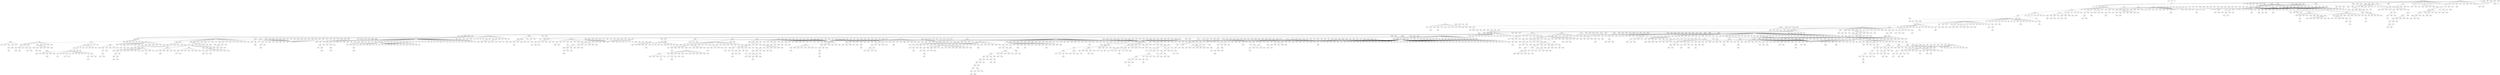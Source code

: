 strict graph "" {
	graph ["edge"="{}",
		file="/Users/felicedeluca/Developer/UofA/mlgd/pipeline/impred/tmp_workspace/topics/set3/layers/Topics_Layer_8_drawing_improved.dot",
		"graph"="{'file': '/Users/felicedeluca/Developer/UofA/mlgd/pipeline/impred/tmp_workspace/topics/set3/layers/Topics_Layer_8_drawing_improved.dot'}",
		"node"="{'height': '', 'level': '', 'pos': '', 'width': ''}"
	];
	1	 [height=0.05,
		level=1,
		pos="-23367.04,-17113.12",
		width=0.05];
	11	 [level=4,
		pos="-23544.69,-16457.94"];
	1 -- 11;
	2	 [height=0.05,
		level=1,
		pos="-20937.82,-14861.23",
		width=0.05];
	1 -- 2;
	4	 [level=3,
		pos="-24606.41,-16646.39"];
	1 -- 4;
	5	 [level=2,
		pos="-25518.10,-17985.21"];
	1 -- 5;
	6	 [level=3,
		pos="-23326.44,-18170.95"];
	1 -- 6;
	7	 [level=2,
		pos="-23159.17,-16122.96"];
	1 -- 7;
	100	 [level=3,
		pos="-11012.36,-1600.08"];
	51	 [height=0.05,
		level=1,
		pos="-12408.18,-897.39",
		width=0.05];
	100 -- 51;
	1000	 [level=3,
		pos="5511.16,2869.46"];
	837	 [height=0.05,
		level=1,
		pos="4946.61,3686.44",
		width=0.05];
	1000 -- 837;
	1001	 [level=2,
		pos="3828.78,3255.73"];
	5864	 [level=3,
		pos="3671.69,3718.95"];
	1001 -- 5864;
	1001 -- 837;
	1005	 [height=0.05,
		level=1,
		pos="7016.94,-9237.54",
		width=0.05];
	1073	 [level=3,
		pos="6059.11,-9374.66"];
	1005 -- 1073;
	1077	 [level=3,
		pos="6306.89,-8895.08"];
	1005 -- 1077;
	1078	 [level=4,
		pos="6160.41,-9834.26"];
	1005 -- 1078;
	838	 [height=0.05,
		level=1,
		pos="5075.61,-6619.32",
		width=0.05];
	1005 -- 838;
	1006	 [height=0.05,
		level=1,
		pos="11813.81,-10093.15",
		width=0.05];
	1397	 [height=0.05,
		level=1,
		pos="13776.13,-13952.66",
		width=0.05];
	1006 -- 1397;
	1398	 [level=3,
		pos="11745.25,-9382.49"];
	1006 -- 1398;
	1399	 [level=3,
		pos="11173.34,-10426.76"];
	1006 -- 1399;
	1006 -- 838;
	1007	 [height=0.05,
		level=1,
		pos="12176.54,-11336.19",
		width=0.05];
	1682	 [height=0.05,
		level=1,
		pos="9249.13,-18314.55",
		width=0.05];
	1007 -- 1682;
	1683	 [height=0.05,
		level=1,
		pos="9130.97,-16812.80",
		width=0.05];
	1007 -- 1683;
	1686	 [level=4,
		pos="12263.81,-12323.10"];
	1007 -- 1686;
	1687	 [level=2,
		pos="10988.72,-11967.76"];
	1007 -- 1687;
	1007 -- 838;
	1009	 [height=0.05,
		level=1,
		pos="8583.83,-10615.41",
		width=0.05];
	2851	 [height=0.05,
		level=1,
		pos="10016.14,-12588.45",
		width=0.05];
	1009 -- 2851;
	2853	 [level=3,
		pos="7740.89,-9292.34"];
	1009 -- 2853;
	2854	 [level=2,
		pos="8991.90,-12810.16"];
	1009 -- 2854;
	2855	 [level=3,
		pos="9738.51,-11932.89"];
	1009 -- 2855;
	2860	 [level=2,
		pos="9823.78,-10794.98"];
	1009 -- 2860;
	2861	 [level=4,
		pos="9185.35,-9671.69"];
	1009 -- 2861;
	2863	 [level=2,
		pos="8565.51,-12054.14"];
	1009 -- 2863;
	2867	 [level=2,
		pos="7595.39,-9769.72"];
	1009 -- 2867;
	2871	 [level=3,
		pos="7313.25,-10051.30"];
	1009 -- 2871;
	1009 -- 838;
	1010	 [height=0.05,
		level=1,
		pos="8047.06,-7306.60",
		width=0.05];
	2968	 [level=3,
		pos="7352.26,-6782.18"];
	1010 -- 2968;
	2970	 [level=2,
		pos="8009.99,-6543.17"];
	1010 -- 2970;
	2972	 [level=4,
		pos="7626.58,-7692.78"];
	1010 -- 2972;
	2973	 [level=4,
		pos="8084.90,-6367.31"];
	1010 -- 2973;
	2975	 [level=2,
		pos="7586.93,-6355.87"];
	1010 -- 2975;
	1010 -- 838;
	1011	 [level=3,
		pos="3066.14,-6174.55"];
	1011 -- 838;
	1013	 [level=3,
		pos="3464.22,-6977.93"];
	1013 -- 838;
	1015	 [level=2,
		pos="5194.05,-4570.67"];
	3934	 [level=4,
		pos="4642.58,-4403.24"];
	1015 -- 3934;
	3936	 [level=3,
		pos="5607.14,-4752.11"];
	1015 -- 3936;
	1015 -- 838;
	1016	 [level=3,
		pos="4512.24,-8316.70"];
	1016 -- 838;
	1018	 [level=3,
		pos="4266.38,-6056.86"];
	1018 -- 838;
	1019	 [level=2,
		pos="6774.93,-5991.55"];
	4745	 [level=4,
		pos="7138.84,-6235.28"];
	1019 -- 4745;
	1019 -- 838;
	1020	 [level=4,
		pos="3281.80,-5788.22"];
	1020 -- 838;
	1022	 [level=3,
		pos="4310.45,-5919.44"];
	1022 -- 838;
	1024	 [level=3,
		pos="4579.05,-5008.95"];
	1024 -- 838;
	1029	 [level=3,
		pos="4364.91,-7523.22"];
	1029 -- 838;
	103	 [level=2,
		pos="-14296.60,-1130.94"];
	103 -- 51;
	1030	 [level=2,
		pos="5614.09,-8440.23"];
	5302	 [level=4,
		pos="5012.56,-8515.94"];
	1030 -- 5302;
	1030 -- 838;
	1034	 [level=3,
		pos="4849.60,-7991.66"];
	1034 -- 838;
	1038	 [level=4,
		pos="4483.53,-7732.70"];
	1038 -- 838;
	1041	 [level=4,
		pos="3866.73,-6734.33"];
	1041 -- 838;
	1043	 [level=3,
		pos="3475.12,-6116.93"];
	1043 -- 838;
	1045	 [level=3,
		pos="5649.13,-5641.47"];
	1045 -- 838;
	1048	 [level=4,
		pos="5723.40,-5570.43"];
	1048 -- 838;
	1050	 [level=4,
		pos="4727.12,-4986.37"];
	1050 -- 838;
	1053	 [level=4,
		pos="5309.94,-5268.07"];
	1053 -- 838;
	1057	 [level=2,
		pos="6678.46,-6398.25"];
	1057 -- 838;
	1058	 [level=3,
		pos="4328.91,-5918.31"];
	1058 -- 838;
	106	 [level=3,
		pos="-10789.34,-367.33"];
	106 -- 51;
	1061	 [level=2,
		pos="5915.03,-8097.08"];
	1061 -- 838;
	1062	 [level=3,
		pos="4498.78,-5495.46"];
	1062 -- 838;
	1064	 [level=3,
		pos="4556.56,-5564.91"];
	1064 -- 838;
	1066	 [level=3,
		pos="3911.57,-6044.02"];
	1066 -- 838;
	1068	 [level=4,
		pos="5329.02,-8214.20"];
	1068 -- 838;
	1071	 [level=3,
		pos="4073.63,-5418.35"];
	1071 -- 838;
	5469	 [level=4,
		pos="5927.64,-8841.25"];
	1077 -- 5469;
	108	 [height=0.05,
		level=1,
		pos="-13437.07,16104.40",
		width=0.05];
	133	 [height=0.05,
		level=1,
		pos="-10804.78,16069.05",
		width=0.05];
	108 -- 133;
	134	 [height=0.05,
		level=1,
		pos="-11323.04,20005.93",
		width=0.05];
	108 -- 134;
	135	 [height=0.05,
		level=1,
		pos="-12816.39,18416.21",
		width=0.05];
	108 -- 135;
	138	 [level=4,
		pos="-13331.38,15270.47"];
	108 -- 138;
	139	 [level=3,
		pos="-13215.15,17466.65"];
	108 -- 139;
	69	 [height=0.05,
		level=1,
		pos="-17727.34,2020.38",
		width=0.05];
	108 -- 69;
	1084	 [level=4,
		pos="-7486.31,-5693.41"];
	328	 [level=2,
		pos="-7786.97,-6102.25"];
	1084 -- 328;
	1085	 [height=0.05,
		level=1,
		pos="-7430.22,16852.84",
		width=0.05];
	1101	 [level=2,
		pos="-6163.07,16748.32"];
	1085 -- 1101;
	1102	 [level=2,
		pos="-7513.01,18691.14"];
	1085 -- 1102;
	1104	 [level=3,
		pos="-8989.03,17427.86"];
	1085 -- 1104;
	1106	 [height=0.05,
		level=1,
		pos="-9207.60,19095.21",
		width=0.05];
	1085 -- 1106;
	1107	 [level=3,
		pos="-7977.60,15802.44"];
	1085 -- 1107;
	1109	 [level=2,
		pos="-8605.35,16262.84"];
	1085 -- 1109;
	1110	 [level=4,
		pos="-6974.84,15652.74"];
	1085 -- 1110;
	1114	 [level=3,
		pos="-6883.14,15592.56"];
	1085 -- 1114;
	1116	 [level=3,
		pos="-8541.83,18034.14"];
	1085 -- 1116;
	1118	 [level=3,
		pos="-8856.33,16860.71"];
	1085 -- 1118;
	283	 [height=0.05,
		level=1,
		pos="-7487.56,11387.91",
		width=0.05];
	1085 -- 283;
	1087	 [level=2,
		pos="-7088.50,12508.12"];
	1087 -- 283;
	3742	 [level=3,
		pos="-7028.20,12649.03"];
	1087 -- 3742;
	1089	 [level=4,
		pos="-7642.13,12282.02"];
	1089 -- 283;
	109	 [height=0.05,
		level=1,
		pos="-17601.37,8035.52",
		width=0.05];
	1241	 [level=2,
		pos="-18332.00,7045.08"];
	109 -- 1241;
	1242	 [level=2,
		pos="-17126.35,9089.06"];
	109 -- 1242;
	1243	 [height=0.05,
		level=1,
		pos="-17499.78,10038.07",
		width=0.05];
	109 -- 1243;
	1244	 [level=3,
		pos="-18653.05,7850.81"];
	109 -- 1244;
	1246	 [level=3,
		pos="-16517.90,8862.18"];
	109 -- 1246;
	1249	 [height=0.05,
		level=1,
		pos="-19537.09,9010.71",
		width=0.05];
	109 -- 1249;
	1254	 [level=3,
		pos="-17258.43,7003.25"];
	109 -- 1254;
	109 -- 69;
	1091	 [level=3,
		pos="-7189.57,10059.25"];
	1091 -- 283;
	1094	 [level=4,
		pos="-6445.64,12092.89"];
	1094 -- 283;
	110	 [height=0.05,
		level=1,
		pos="-15130.42,13109.61",
		width=0.05];
	2316	 [level=2,
		pos="-16180.77,14764.61"];
	110 -- 2316;
	2317	 [height=0.05,
		level=1,
		pos="-14251.75,18502.91",
		width=0.05];
	110 -- 2317;
	2319	 [level=3,
		pos="-16018.09,12875.16"];
	110 -- 2319;
	2321	 [level=2,
		pos="-14742.00,13986.06"];
	110 -- 2321;
	110 -- 69;
	3106	 [level=3,
		pos="-6519.16,18964.20"];
	1102 -- 3106;
	5610	 [level=4,
		pos="-9331.23,19891.24"];
	1106 -- 5610;
	111	 [height=0.05,
		level=1,
		pos="-19745.21,5287.01",
		width=0.05];
	3053	 [level=3,
		pos="-19288.47,4228.80"];
	111 -- 3053;
	3055	 [level=2,
		pos="-20867.37,5574.38"];
	111 -- 3055;
	3056	 [level=2,
		pos="-19951.68,6512.93"];
	111 -- 3056;
	3062	 [height=0.05,
		level=1,
		pos="-20784.99,6523.58",
		width=0.05];
	111 -- 3062;
	111 -- 69;
	1119	 [level=2,
		pos="6605.51,23221.90"];
	1126	 [level=2,
		pos="8404.80,22441.90"];
	1119 -- 1126;
	584	 [level=2,
		pos="3926.96,22509.43"];
	1119 -- 584;
	112	 [height=0.05,
		level=1,
		pos="-14212.49,2027.70",
		width=0.05];
	4014	 [level=4,
		pos="-13353.44,2324.39"];
	112 -- 4014;
	4015	 [level=3,
		pos="-14097.97,2629.82"];
	112 -- 4015;
	4016	 [level=4,
		pos="-14983.33,1376.10"];
	112 -- 4016;
	4017	 [level=2,
		pos="-14773.32,2118.90"];
	112 -- 4017;
	4019	 [level=2,
		pos="-13960.08,2770.81"];
	112 -- 4019;
	112 -- 69;
	1122	 [level=4,
		pos="4335.43,23055.41"];
	1122 -- 584;
	1128	 [level=2,
		pos="9616.51,20880.25"];
	1126 -- 1128;
	1129	 [level=2,
		pos="8525.14,23746.61"];
	1126 -- 1129;
	1134	 [level=2,
		pos="10928.07,21926.12"];
	1128 -- 1134;
	1135	 [level=2,
		pos="10530.70,20153.49"];
	1128 -- 1135;
	1136	 [level=4,
		pos="9805.62,21759.29"];
	1128 -- 1136;
	5065	 [level=4,
		pos="9062.44,23554.86"];
	1129 -- 5065;
	113	 [height=0.05,
		level=1,
		pos="-15380.67,2668.74",
		width=0.05];
	4135	 [level=3,
		pos="-15982.54,3086.72"];
	113 -- 4135;
	4136	 [level=3,
		pos="-15467.41,3379.37"];
	113 -- 4136;
	113 -- 69;
	1139	 [level=3,
		pos="11652.01,22594.31"];
	1134 -- 1139;
	1140	 [level=2,
		pos="9930.95,23130.00"];
	1134 -- 1140;
	1142	 [level=3,
		pos="10571.97,22048.90"];
	1134 -- 1142;
	5130	 [level=4,
		pos="10693.30,19466.56"];
	1135 -- 5130;
	5131	 [level=3,
		pos="11073.49,19648.33"];
	1135 -- 5131;
	114	 [level=2,
		pos="-18066.76,3874.37"];
	4791	 [level=4,
		pos="-18459.83,4482.56"];
	114 -- 4791;
	114 -- 69;
	2982	 [level=3,
		pos="9632.60,23832.44"];
	1140 -- 2982;
	1144	 [level=2,
		pos="-21305.93,3919.68"];
	1157	 [level=3,
		pos="-20840.36,4157.98"];
	1144 -- 1157;
	618	 [height=0.05,
		level=1,
		pos="-20906.51,2547.98",
		width=0.05];
	1144 -- 618;
	1146	 [level=2,
		pos="-24027.71,3782.36"];
	3524	 [level=3,
		pos="-24079.40,2433.20"];
	1146 -- 3524;
	3525	 [level=3,
		pos="-25034.93,3589.21"];
	1146 -- 3525;
	3534	 [level=4,
		pos="-25254.01,3673.07"];
	1146 -- 3534;
	1146 -- 618;
	1147	 [height=0.05,
		level=1,
		pos="-22663.77,5684.69",
		width=0.05];
	3662	 [level=2,
		pos="-23587.74,7370.09"];
	1147 -- 3662;
	3664	 [level=3,
		pos="-24295.71,5839.73"];
	1147 -- 3664;
	3667	 [level=3,
		pos="-21209.52,5382.37"];
	1147 -- 3667;
	3669	 [level=3,
		pos="-21332.03,6049.28"];
	1147 -- 3669;
	3670	 [level=4,
		pos="-22215.98,4475.47"];
	1147 -- 3670;
	3672	 [level=3,
		pos="-21841.47,7040.22"];
	1147 -- 3672;
	3681	 [level=2,
		pos="-23688.90,6481.19"];
	1147 -- 3681;
	1147 -- 618;
	1148	 [level=3,
		pos="-21573.87,1811.28"];
	3727	 [level=4,
		pos="-22137.18,2013.21"];
	1148 -- 3727;
	1148 -- 618;
	115	 [height=0.05,
		level=1,
		pos="-16189.94,2564.44",
		width=0.05];
	4798	 [level=3,
		pos="-16359.31,3179.41"];
	115 -- 4798;
	115 -- 69;
	1150	 [level=3,
		pos="-20011.85,3144.39"];
	1150 -- 618;
	1152	 [level=3,
		pos="-20745.34,1542.67"];
	1152 -- 618;
	1155	 [level=3,
		pos="-22196.80,2623.58"];
	1155 -- 618;
	1163	 [level=4,
		pos="-4962.57,-1727.78"];
	469	 [level=2,
		pos="-4061.29,-769.32"];
	1163 -- 469;
	1164	 [level=3,
		pos="-4294.98,-504.58"];
	1164 -- 469;
	1165	 [level=3,
		pos="-4649.81,-979.92"];
	1165 -- 469;
	1168	 [height=0.05,
		level=1,
		pos="-5088.15,5073.34",
		width=0.05];
	1172	 [height=0.05,
		level=1,
		pos="-4325.88,7499.30",
		width=0.05];
	1168 -- 1172;
	1173	 [level=2,
		pos="-5068.08,3640.13"];
	1168 -- 1173;
	1175	 [level=3,
		pos="-6097.79,5861.69"];
	1168 -- 1175;
	1178	 [level=4,
		pos="-4286.65,5992.40"];
	1168 -- 1178;
	1179	 [level=2,
		pos="-4433.16,3949.44"];
	1168 -- 1179;
	1180	 [level=3,
		pos="-4954.74,6297.25"];
	1168 -- 1180;
	1183	 [level=3,
		pos="-5590.00,6152.13"];
	1168 -- 1183;
	470	 [height=0.05,
		level=1,
		pos="-3607.58,760.31",
		width=0.05];
	1168 -- 470;
	1169	 [height=0.05,
		level=1,
		pos="-5206.94,2333.84",
		width=0.05];
	1922	 [height=0.05,
		level=1,
		pos="-7333.97,3867.69",
		width=0.05];
	1169 -- 1922;
	1923	 [height=0.05,
		level=1,
		pos="-6003.08,1132.48",
		width=0.05];
	1169 -- 1923;
	1924	 [level=3,
		pos="-4789.08,1673.27"];
	1169 -- 1924;
	1925	 [level=2,
		pos="-5952.26,3288.21"];
	1169 -- 1925;
	1926	 [level=2,
		pos="-5299.23,1559.92"];
	1169 -- 1926;
	1930	 [level=4,
		pos="-5919.78,3342.03"];
	1169 -- 1930;
	1931	 [level=3,
		pos="-5863.30,1458.83"];
	1169 -- 1931;
	1169 -- 470;
	1170	 [height=0.05,
		level=1,
		pos="-6657.64,28.64",
		width=0.05];
	3657	 [level=2,
		pos="-7046.84,-1215.17"];
	1170 -- 3657;
	3658	 [level=3,
		pos="-6626.80,275.24"];
	1170 -- 3658;
	3659	 [level=2,
		pos="-6660.35,-1312.40"];
	1170 -- 3659;
	3660	 [level=3,
		pos="-6118.52,-344.07"];
	1170 -- 3660;
	1170 -- 470;
	1191	 [level=3,
		pos="-4262.98,8193.44"];
	1172 -- 1191;
	1192	 [level=3,
		pos="-3682.97,8546.61"];
	1172 -- 1192;
	1194	 [level=3,
		pos="-4996.03,6864.88"];
	1172 -- 1194;
	1198	 [level=2,
		pos="-3826.19,7975.70"];
	1172 -- 1198;
	4884	 [level=4,
		pos="-6243.45,5653.86"];
	1175 -- 4884;
	118	 [level=3,
		pos="-16331.65,3948.02"];
	5481	 [level=3,
		pos="-16264.49,4713.89"];
	118 -- 5481;
	118 -- 69;
	2308	 [level=3,
		pos="-3998.81,9166.31"];
	1192 -- 2308;
	2309	 [level=4,
		pos="-3326.25,8589.17"];
	1192 -- 2309;
	12	 [height=0.05,
		level=1,
		pos="-20921.88,-9051.11",
		width=0.05];
	12 -- 2;
	28	 [height=0.05,
		level=1,
		pos="-15209.79,-7840.95",
		width=0.05];
	12 -- 28;
	29	 [height=0.05,
		level=1,
		pos="-22505.60,-6348.70",
		width=0.05];
	12 -- 29;
	30	 [height=0.05,
		level=1,
		pos="-20602.49,-11411.09",
		width=0.05];
	12 -- 30;
	31	 [level=3,
		pos="-19738.11,-9898.28"];
	12 -- 31;
	32	 [level=3,
		pos="-21684.02,-8010.19"];
	12 -- 32;
	33	 [level=2,
		pos="-19172.40,-6937.58"];
	12 -- 33;
	34	 [level=3,
		pos="-22422.91,-9825.23"];
	12 -- 34;
	36	 [level=3,
		pos="-20072.41,-7174.69"];
	12 -- 36;
	40	 [level=2,
		pos="-20341.49,-10194.36"];
	12 -- 40;
	41	 [level=3,
		pos="-21126.28,-7770.34"];
	12 -- 41;
	43	 [level=3,
		pos="-22431.30,-9251.50"];
	12 -- 43;
	44	 [level=3,
		pos="-20333.06,-7497.73"];
	12 -- 44;
	45	 [level=3,
		pos="-19576.86,-8495.15"];
	12 -- 45;
	1202	 [level=3,
		pos="-30314.38,4616.89"];
	634	 [height=0.05,
		level=1,
		pos="-29987.87,5025.83",
		width=0.05];
	1202 -- 634;
	1204	 [level=3,
		pos="-30649.45,5426.95"];
	1204 -- 634;
	1205	 [height=0.05,
		level=1,
		pos="-9425.70,-17673.15",
		width=0.05];
	1210	 [level=2,
		pos="-8279.33,-17585.15"];
	1205 -- 1210;
	1212	 [level=4,
		pos="-10270.74,-18025.83"];
	1205 -- 1212;
	1214	 [level=2,
		pos="-9766.43,-19141.77"];
	1205 -- 1214;
	1215	 [level=2,
		pos="-9412.38,-16618.49"];
	1205 -- 1215;
	1216	 [level=3,
		pos="-10321.03,-17390.90"];
	1205 -- 1216;
	406	 [height=0.05,
		level=1,
		pos="-10424.63,-15990.64",
		width=0.05];
	1205 -- 406;
	1206	 [height=0.05,
		level=1,
		pos="-12054.53,-18196.35",
		width=0.05];
	2243	 [level=2,
		pos="-13645.34,-19807.46"];
	1206 -- 2243;
	2245	 [height=0.05,
		level=1,
		pos="-16959.27,-19978.21",
		width=0.05];
	1206 -- 2245;
	2246	 [height=0.05,
		level=1,
		pos="-14638.07,-15911.69",
		width=0.05];
	1206 -- 2246;
	2248	 [level=2,
		pos="-12470.13,-19201.85"];
	1206 -- 2248;
	2249	 [level=2,
		pos="-11533.17,-16581.57"];
	1206 -- 2249;
	2250	 [level=4,
		pos="-11738.95,-16837.94"];
	1206 -- 2250;
	2252	 [level=2,
		pos="-11049.63,-17950.03"];
	1206 -- 2252;
	1206 -- 406;
	5725	 [level=2,
		pos="-10476.56,-19412.36"];
	1214 -- 5725;
	5895	 [level=2,
		pos="-8954.96,-16172.96"];
	1215 -- 5895;
	122	 [level=4,
		pos="-18934.42,1346.96"];
	122 -- 69;
	1220	 [level=2,
		pos="-11855.75,21313.69"];
	1223	 [level=3,
		pos="-12197.52,21988.04"];
	1220 -- 1223;
	1220 -- 134;
	1221	 [level=4,
		pos="-10290.30,20361.46"];
	1221 -- 134;
	1222	 [level=4,
		pos="-11848.10,20054.37"];
	1222 -- 134;
	1227	 [level=2,
		pos="1206.88,17380.70"];
	1237	 [level=3,
		pos="1474.97,16990.63"];
	1227 -- 1237;
	1238	 [level=3,
		pos="1661.64,17157.28"];
	1227 -- 1238;
	1239	 [level=3,
		pos="879.12,17686.51"];
	1227 -- 1239;
	560	 [height=0.05,
		level=1,
		pos="88.24,16720.52",
		width=0.05];
	1227 -- 560;
	1229	 [level=2,
		pos="-260.08,17860.02"];
	3803	 [level=3,
		pos="-840.31,18339.53"];
	1229 -- 3803;
	1229 -- 560;
	123	 [level=4,
		pos="-19362.46,2073.31"];
	123 -- 69;
	1230	 [level=3,
		pos="1020.53,16243.94"];
	4202	 [level=3,
		pos="1282.06,16049.17"];
	1230 -- 4202;
	1230 -- 560;
	1231	 [level=2,
		pos="-247.42,16002.93"];
	4602	 [level=2,
		pos="-1208.09,15793.47"];
	1231 -- 4602;
	1231 -- 560;
	1233	 [level=2,
		pos="-1036.45,17703.37"];
	5057	 [level=3,
		pos="-1598.03,17870.41"];
	1233 -- 5057;
	1233 -- 560;
	1234	 [level=4,
		pos="824.63,15622.50"];
	1234 -- 560;
	1236	 [level=3,
		pos="-799.32,17245.64"];
	1236 -- 560;
	1255	 [level=3,
		pos="-18950.25,7198.49"];
	1241 -- 1255;
	1256	 [level=4,
		pos="-18907.09,6273.61"];
	1241 -- 1256;
	3202	 [level=3,
		pos="-16303.01,10471.11"];
	1243 -- 3202;
	3203	 [level=3,
		pos="-17986.72,10911.20"];
	1243 -- 3203;
	3204	 [level=2,
		pos="-17495.56,11242.11"];
	1243 -- 3204;
	3205	 [level=3,
		pos="-17983.74,9165.58"];
	1243 -- 3205;
	5009	 [level=2,
		pos="-20360.89,8755.06"];
	1249 -- 5009;
	5010	 [level=3,
		pos="-19825.19,8597.68"];
	1249 -- 5010;
	1258	 [level=3,
		pos="-19358.29,7649.50"];
	1255 -- 1258;
	1259	 [level=3,
		pos="-20197.97,7182.17"];
	1258 -- 1259;
	1260	 [level=4,
		pos="-20031.59,7836.49"];
	1258 -- 1260;
	126	 [level=2,
		pos="-18496.21,715.85"];
	126 -- 69;
	1263	 [level=3,
		pos="-9699.16,10675.03"];
	206	 [level=2,
		pos="-10071.13,10004.69"];
	1263 -- 206;
	1264	 [height=0.05,
		level=1,
		pos="-4500.83,-16731.64",
		width=0.05];
	1302	 [height=0.05,
		level=1,
		pos="26.90,-17838.08",
		width=0.05];
	1264 -- 1302;
	1303	 [level=3,
		pos="-3700.45,-17909.54"];
	1264 -- 1303;
	1304	 [height=0.05,
		level=1,
		pos="-3495.40,-19632.95",
		width=0.05];
	1264 -- 1304;
	1305	 [height=0.05,
		level=1,
		pos="-7477.59,-19133.06",
		width=0.05];
	1264 -- 1305;
	1306	 [level=2,
		pos="-2797.54,-16668.62"];
	1264 -- 1306;
	1307	 [level=4,
		pos="-5764.94,-15086.98"];
	1264 -- 1307;
	1308	 [level=3,
		pos="-4996.46,-14510.17"];
	1264 -- 1308;
	1309	 [level=2,
		pos="-5853.88,-15690.03"];
	1264 -- 1309;
	1311	 [level=4,
		pos="-2615.18,-16579.72"];
	1264 -- 1311;
	1312	 [level=2,
		pos="-3429.50,-14976.10"];
	1264 -- 1312;
	1313	 [level=4,
		pos="-5784.50,-17555.23"];
	1264 -- 1313;
	1314	 [level=2,
		pos="-7264.68,-16403.56"];
	1264 -- 1314;
	1316	 [level=3,
		pos="-3128.38,-15628.09"];
	1264 -- 1316;
	1317	 [level=4,
		pos="-4974.02,-18450.47"];
	1264 -- 1317;
	1320	 [level=3,
		pos="-5083.67,-18595.75"];
	1264 -- 1320;
	1321	 [level=4,
		pos="-5396.79,-18194.49"];
	1264 -- 1321;
	1328	 [level=2,
		pos="-6158.15,-14722.37"];
	1264 -- 1328;
	1329	 [level=4,
		pos="-3465.39,-17695.15"];
	1264 -- 1329;
	1331	 [level=4,
		pos="-6044.22,-16029.42"];
	1264 -- 1331;
	1334	 [level=4,
		pos="-4436.75,-18161.26"];
	1264 -- 1334;
	727	 [height=0.05,
		level=1,
		pos="-5306.81,-11294.17",
		width=0.05];
	1264 -- 727;
	1265	 [level=3,
		pos="-3173.33,-11282.83"];
	2669	 [level=4,
		pos="-2418.60,-11545.07"];
	1265 -- 2669;
	2670	 [level=3,
		pos="-3110.31,-11844.51"];
	1265 -- 2670;
	1265 -- 727;
	1267	 [height=0.05,
		level=1,
		pos="-6933.66,-13440.68",
		width=0.05];
	3412	 [level=3,
		pos="-6561.25,-13792.36"];
	1267 -- 3412;
	1267 -- 727;
	1268	 [level=2,
		pos="-2414.66,-12760.83"];
	3475	 [level=2,
		pos="-2069.92,-14269.55"];
	1268 -- 3475;
	3476	 [level=3,
		pos="-1815.90,-13081.78"];
	1268 -- 3476;
	3480	 [level=3,
		pos="-2707.40,-13446.43"];
	1268 -- 3480;
	1268 -- 727;
	1269	 [level=3,
		pos="-3836.66,-11723.83"];
	1269 -- 727;
	1272	 [level=4,
		pos="-4373.57,-12461.28"];
	1272 -- 727;
	1274	 [level=2,
		pos="-3959.75,-12382.08"];
	1274 -- 727;
	1276	 [level=2,
		pos="-4146.64,-13725.10"];
	5192	 [level=4,
		pos="-3891.80,-13185.42"];
	1276 -- 5192;
	5193	 [level=3,
		pos="-3464.66,-13808.17"];
	1276 -- 5193;
	5194	 [level=4,
		pos="-3918.84,-14233.48"];
	1276 -- 5194;
	5196	 [level=4,
		pos="-4688.16,-13633.14"];
	1276 -- 5196;
	5197	 [level=4,
		pos="-3458.19,-13910.85"];
	1276 -- 5197;
	1276 -- 727;
	1281	 [level=3,
		pos="-3865.10,-10780.04"];
	5534	 [level=4,
		pos="-3473.91,-10627.99"];
	1281 -- 5534;
	1281 -- 727;
	1283	 [level=4,
		pos="-5618.70,-13105.18"];
	1283 -- 727;
	1284	 [level=3,
		pos="-4176.84,-12608.16"];
	1284 -- 727;
	1285	 [level=3,
		pos="-3251.95,-12422.62"];
	1285 -- 727;
	1286	 [level=4,
		pos="-7144.87,-11328.62"];
	1286 -- 727;
	1288	 [level=2,
		pos="-6930.51,-10426.97"];
	1288 -- 727;
	1289	 [level=2,
		pos="-7230.24,-11375.43"];
	1289 -- 727;
	129	 [level=4,
		pos="-17864.18,670.80"];
	129 -- 69;
	1291	 [level=2,
		pos="-6451.13,-10064.83"];
	1291 -- 727;
	1292	 [level=3,
		pos="-5971.85,-13105.63"];
	1292 -- 727;
	1296	 [level=3,
		pos="-5779.33,-9989.65"];
	1296 -- 727;
	1297	 [level=3,
		pos="-6919.63,-10921.89"];
	1297 -- 727;
	13	 [height=0.05,
		level=1,
		pos="-24407.87,-13719.74",
		width=0.05];
	13 -- 2;
	2152	 [height=0.05,
		level=1,
		pos="-28221.73,-10978.95",
		width=0.05];
	13 -- 2152;
	2155	 [level=4,
		pos="-24729.07,-15314.63"];
	13 -- 2155;
	2158	 [level=3,
		pos="-26220.57,-14387.60"];
	13 -- 2158;
	2159	 [level=3,
		pos="-23325.28,-14287.11"];
	13 -- 2159;
	2161	 [level=4,
		pos="-24965.87,-12605.00"];
	13 -- 2161;
	2163	 [level=4,
		pos="-23484.51,-14906.95"];
	13 -- 2163;
	2164	 [level=3,
		pos="-24002.40,-11916.82"];
	13 -- 2164;
	2167	 [level=4,
		pos="-23219.62,-12946.90"];
	13 -- 2167;
	2169	 [level=4,
		pos="-24817.34,-15378.40"];
	13 -- 2169;
	2171	 [level=4,
		pos="-25817.17,-13621.28"];
	13 -- 2171;
	130	 [level=3,
		pos="-17050.11,3525.44"];
	130 -- 69;
	1338	 [height=0.05,
		level=1,
		pos="-1237.88,-24240.85",
		width=0.05];
	1302 -- 1338;
	1340	 [level=3,
		pos="743.65,-15909.85"];
	1302 -- 1340;
	1342	 [level=2,
		pos="-1808.39,-19797.90"];
	1302 -- 1342;
	1343	 [level=3,
		pos="-1508.72,-16626.00"];
	1302 -- 1343;
	1347	 [level=2,
		pos="-1796.44,-19217.28"];
	1302 -- 1347;
	1351	 [level=4,
		pos="1406.04,-19365.96"];
	1302 -- 1351;
	1355	 [level=2,
		pos="1954.39,-18440.38"];
	1302 -- 1355;
	1356	 [level=4,
		pos="-1848.44,-18287.49"];
	1302 -- 1356;
	1357	 [level=4,
		pos="-1210.48,-19285.29"];
	1302 -- 1357;
	1358	 [level=3,
		pos="1052.98,-19712.16"];
	1302 -- 1358;
	1361	 [level=4,
		pos="678.08,-15959.65"];
	1302 -- 1361;
	1368	 [level=3,
		pos="270.23,-15851.75"];
	1302 -- 1368;
	1369	 [level=3,
		pos="-1690.06,-18612.71"];
	1302 -- 1369;
	1370	 [level=4,
		pos="1334.39,-17420.78"];
	1302 -- 1370;
	1375	 [level=4,
		pos="-1041.43,-16444.29"];
	1302 -- 1375;
	2224	 [level=2,
		pos="-2484.27,-18622.71"];
	1304 -- 2224;
	2225	 [level=2,
		pos="-2766.41,-21179.43"];
	1304 -- 2225;
	2226	 [level=4,
		pos="-3179.66,-18835.31"];
	1304 -- 2226;
	2227	 [level=4,
		pos="-3634.32,-20549.07"];
	1304 -- 2227;
	2229	 [level=3,
		pos="-4218.28,-19348.68"];
	1304 -- 2229;
	2231	 [level=4,
		pos="-2661.11,-19689.39"];
	1304 -- 2231;
	2571	 [height=0.05,
		level=1,
		pos="-7952.62,-22708.42",
		width=0.05];
	1305 -- 2571;
	2573	 [level=3,
		pos="-6551.05,-19488.74"];
	1305 -- 2573;
	2574	 [level=3,
		pos="-8500.18,-18716.36"];
	1305 -- 2574;
	2577	 [level=3,
		pos="-8862.56,-19281.32"];
	1305 -- 2577;
	2578	 [level=4,
		pos="-7727.72,-20170.11"];
	1305 -- 2578;
	2581	 [level=4,
		pos="-7097.51,-18058.79"];
	1305 -- 2581;
	3990	 [level=4,
		pos="-5680.66,-14526.34"];
	1308 -- 3990;
	5043	 [level=2,
		pos="-2425.41,-15574.88"];
	1312 -- 5043;
	5369	 [level=4,
		pos="-6532.89,-17204.69"];
	1314 -- 5369;
	5370	 [level=3,
		pos="-7763.39,-15647.04"];
	1314 -- 5370;
	5374	 [level=3,
		pos="-8020.13,-16487.70"];
	1314 -- 5374;
	132	 [level=3,
		pos="-16529.36,3752.12"];
	132 -- 69;
	146	 [height=0.05,
		level=1,
		pos="-8944.46,14094.60",
		width=0.05];
	133 -- 146;
	147	 [height=0.05,
		level=1,
		pos="-13115.30,13930.92",
		width=0.05];
	133 -- 147;
	149	 [level=2,
		pos="-11244.79,17799.92"];
	133 -- 149;
	150	 [level=3,
		pos="-9770.75,15590.24"];
	133 -- 150;
	154	 [height=0.05,
		level=1,
		pos="-10259.49,18198.86",
		width=0.05];
	133 -- 154;
	161	 [level=3,
		pos="-9880.52,16673.56"];
	133 -- 161;
	165	 [level=4,
		pos="-11526.01,17151.76"];
	133 -- 165;
	166	 [level=3,
		pos="-9953.33,17501.11"];
	133 -- 166;
	1383	 [level=3,
		pos="-2394.64,-25117.99"];
	1338 -- 1383;
	1386	 [height=0.05,
		level=1,
		pos="-346.52,-26735.67",
		width=0.05];
	1338 -- 1386;
	1387	 [level=3,
		pos="-474.33,-25666.39"];
	1338 -- 1387;
	1389	 [level=2,
		pos="411.57,-24398.75"];
	1338 -- 1389;
	1393	 [level=4,
		pos="126.02,-23700.27"];
	1338 -- 1393;
	1394	 [level=3,
		pos="-408.18,-23060.64"];
	1338 -- 1394;
	4722	 [level=4,
		pos="-1404.61,-15867.00"];
	1343 -- 4722;
	4723	 [level=4,
		pos="-1647.01,-16994.78"];
	1343 -- 4723;
	4724	 [level=3,
		pos="-1951.83,-16372.88"];
	1343 -- 4724;
	4751	 [level=2,
		pos="301.42,-27767.90"];
	1386 -- 4751;
	4801	 [level=4,
		pos="26.72,-25882.92"];
	1387 -- 4801;
	1401	 [level=3,
		pos="14636.88,-12607.85"];
	1397 -- 1401;
	1402	 [height=0.05,
		level=1,
		pos="17030.98,-18077.18",
		width=0.05];
	1397 -- 1402;
	1403	 [height=0.05,
		level=1,
		pos="14100.34,-17184.81",
		width=0.05];
	1397 -- 1403;
	1405	 [level=3,
		pos="12100.34,-14245.85"];
	1397 -- 1405;
	1406	 [level=3,
		pos="12031.47,-13240.52"];
	1397 -- 1406;
	1413	 [level=3,
		pos="14355.85,-12471.62"];
	1397 -- 1413;
	1414	 [level=3,
		pos="13077.20,-12382.56"];
	1397 -- 1414;
	1416	 [level=4,
		pos="12098.49,-13954.87"];
	1397 -- 1416;
	1417	 [height=0.05,
		level=1,
		pos="19476.61,-15700.52",
		width=0.05];
	1397 -- 1417;
	1424	 [level=3,
		pos="15508.53,-12778.92"];
	1397 -- 1424;
	1427	 [level=3,
		pos="13629.00,-12090.11"];
	1397 -- 1427;
	1429	 [level=3,
		pos="13882.86,-15932.26"];
	1397 -- 1429;
	1432	 [level=3,
		pos="12279.72,-12899.72"];
	1397 -- 1432;
	1435	 [level=3,
		pos="13343.70,-12382.89"];
	1397 -- 1435;
	1436	 [level=4,
		pos="14819.29,-12427.13"];
	1397 -- 1436;
	1437	 [level=4,
		pos="15463.22,-13296.73"];
	1397 -- 1437;
	1445	 [level=3,
		pos="15193.15,-12498.76"];
	1397 -- 1445;
	14	 [level=4,
		pos="-22212.58,-15284.02"];
	14 -- 2;
	1885	 [level=3,
		pos="17067.98,-19543.46"];
	1402 -- 1885;
	1887	 [level=3,
		pos="16386.09,-17570.28"];
	1402 -- 1887;
	1889	 [level=3,
		pos="17829.98,-18767.98"];
	1402 -- 1889;
	1892	 [level=3,
		pos="17614.93,-18897.34"];
	1402 -- 1892;
	2020	 [height=0.05,
		level=1,
		pos="14928.31,-19238.40",
		width=0.05];
	1403 -- 2020;
	2021	 [level=3,
		pos="14220.59,-18048.35"];
	1403 -- 2021;
	2023	 [level=3,
		pos="15135.66,-17846.29"];
	1403 -- 2023;
	2025	 [level=4,
		pos="13384.28,-17651.73"];
	1403 -- 2025;
	2026	 [level=3,
		pos="14482.51,-16251.03"];
	1403 -- 2026;
	2029	 [level=3,
		pos="15307.33,-17287.52"];
	1403 -- 2029;
	5158	 [level=3,
		pos="20724.24,-16094.30"];
	1417 -- 5158;
	5159	 [level=4,
		pos="20702.21,-15717.46"];
	1417 -- 5159;
	5161	 [level=2,
		pos="20366.02,-16543.81"];
	1417 -- 5161;
	5162	 [level=4,
		pos="19503.61,-16593.62"];
	1417 -- 5162;
	5163	 [level=4,
		pos="20054.12,-14923.79"];
	1417 -- 5163;
	5702	 [level=4,
		pos="13223.53,-16306.05"];
	1429 -- 5702;
	1451	 [level=3,
		pos="-5630.88,-467.22"];
	471	 [height=0.05,
		level=1,
		pos="-4882.04,-777.57",
		width=0.05];
	1451 -- 471;
	1452	 [level=2,
		pos="-5406.42,-140.64"];
	1452 -- 471;
	1453	 [level=3,
		pos="-4512.53,-115.67"];
	1453 -- 471;
	1455	 [level=3,
		pos="-5739.04,-335.86"];
	1455 -- 471;
	168	 [height=0.05,
		level=1,
		pos="-9586.31,11770.69",
		width=0.05];
	146 -- 168;
	174	 [level=2,
		pos="-10310.01,12551.97"];
	146 -- 174;
	176	 [level=3,
		pos="-10385.99,14256.34"];
	146 -- 176;
	177	 [level=3,
		pos="-9741.03,13014.96"];
	146 -- 177;
	180	 [level=4,
		pos="-7712.41,14813.98"];
	146 -- 180;
	185	 [level=2,
		pos="-8321.54,12603.98"];
	146 -- 185;
	188	 [level=3,
		pos="-10707.37,13593.62"];
	146 -- 188;
	190	 [level=3,
		pos="-10526.08,13022.37"];
	146 -- 190;
	1460	 [height=0.05,
		level=1,
		pos="18821.58,-2901.64",
		width=0.05];
	1481	 [height=0.05,
		level=1,
		pos="22903.52,-815.63",
		width=0.05];
	1460 -- 1481;
	1482	 [height=0.05,
		level=1,
		pos="21204.65,-4331.78",
		width=0.05];
	1460 -- 1482;
	840	 [height=0.05,
		level=1,
		pos="11125.61,-5779.81",
		width=0.05];
	1460 -- 840;
	1461	 [height=0.05,
		level=1,
		pos="15871.92,-5061.44",
		width=0.05];
	1830	 [level=3,
		pos="14865.48,-4741.89"];
	1461 -- 1830;
	1831	 [level=2,
		pos="17548.98,-4549.46"];
	1461 -- 1831;
	1832	 [level=3,
		pos="15869.80,-4268.37"];
	1461 -- 1832;
	1833	 [height=0.05,
		level=1,
		pos="17574.05,-5062.03",
		width=0.05];
	1461 -- 1833;
	1834	 [level=4,
		pos="14952.06,-5788.90"];
	1461 -- 1834;
	1836	 [level=3,
		pos="14928.32,-5696.27"];
	1461 -- 1836;
	1839	 [level=3,
		pos="17203.17,-4569.12"];
	1461 -- 1839;
	1840	 [level=3,
		pos="16641.25,-5501.49"];
	1461 -- 1840;
	1461 -- 840;
	1462	 [height=0.05,
		level=1,
		pos="14118.03,-7293.77",
		width=0.05];
	2674	 [height=0.05,
		level=1,
		pos="18539.06,-6898.38",
		width=0.05];
	1462 -- 2674;
	2675	 [level=3,
		pos="12791.67,-6900.12"];
	1462 -- 2675;
	2677	 [level=4,
		pos="12936.24,-7965.07"];
	1462 -- 2677;
	2678	 [level=3,
		pos="14131.98,-5592.35"];
	1462 -- 2678;
	2681	 [level=4,
		pos="13556.17,-5851.65"];
	1462 -- 2681;
	2683	 [level=4,
		pos="12383.72,-7505.90"];
	1462 -- 2683;
	2685	 [level=4,
		pos="15073.26,-8556.35"];
	1462 -- 2685;
	2688	 [level=2,
		pos="15471.73,-6574.03"];
	1462 -- 2688;
	2689	 [level=3,
		pos="13094.97,-6254.88"];
	1462 -- 2689;
	2690	 [level=3,
		pos="14690.60,-5886.71"];
	1462 -- 2690;
	2692	 [level=2,
		pos="15882.75,-7413.33"];
	1462 -- 2692;
	2694	 [level=2,
		pos="13016.00,-8652.35"];
	1462 -- 2694;
	1462 -- 840;
	1463	 [level=3,
		pos="9858.92,-5803.83"];
	2900	 [level=4,
		pos="9682.08,-6395.30"];
	1463 -- 2900;
	1463 -- 840;
	1464	 [height=0.05,
		level=1,
		pos="13154.22,-3729.87",
		width=0.05];
	3463	 [height=0.05,
		level=1,
		pos="12950.56,-1789.91",
		width=0.05];
	1464 -- 3463;
	3465	 [level=3,
		pos="13592.38,-2928.11"];
	1464 -- 3465;
	3466	 [level=3,
		pos="12234.29,-3706.59"];
	1464 -- 3466;
	1464 -- 840;
	2924	 [level=2,
		pos="-13128.89,12602.18"];
	147 -- 2924;
	2925	 [level=3,
		pos="-12809.68,12932.89"];
	147 -- 2925;
	2926	 [level=2,
		pos="-12974.82,14908.56"];
	147 -- 2926;
	2927	 [level=4,
		pos="-12133.05,13857.83"];
	147 -- 2927;
	2928	 [height=0.05,
		level=1,
		pos="-14406.79,11607.48",
		width=0.05];
	147 -- 2928;
	2929	 [level=2,
		pos="-11944.50,14529.97"];
	147 -- 2929;
	2930	 [level=3,
		pos="-13481.42,13723.00"];
	147 -- 2930;
	1473	 [level=4,
		pos="10377.30,-6639.03"];
	1473 -- 840;
	1474	 [level=2,
		pos="11422.77,-4587.36"];
	1474 -- 840;
	1475	 [level=2,
		pos="11987.34,-4520.46"];
	1475 -- 840;
	1476	 [level=2,
		pos="12240.46,-6743.46"];
	1476 -- 840;
	1478	 [level=4,
		pos="11376.29,-7120.78"];
	1478 -- 840;
	1479	 [level=3,
		pos="10233.57,-4911.41"];
	1479 -- 840;
	1484	 [height=0.05,
		level=1,
		pos="23019.54,2343.89",
		width=0.05];
	1481 -- 1484;
	1485	 [height=0.05,
		level=1,
		pos="25442.31,-1400.90",
		width=0.05];
	1481 -- 1485;
	1486	 [level=2,
		pos="22600.08,323.07"];
	1481 -- 1486;
	1488	 [level=4,
		pos="22499.57,-1664.35"];
	1481 -- 1488;
	1489	 [level=4,
		pos="23715.71,-1310.71"];
	1481 -- 1489;
	1491	 [level=2,
		pos="23508.69,-1818.46"];
	1481 -- 1491;
	1492	 [level=3,
		pos="22108.20,-288.84"];
	1481 -- 1492;
	4091	 [level=3,
		pos="21083.40,-5679.22"];
	1482 -- 4091;
	4093	 [level=3,
		pos="21419.91,-3079.47"];
	1482 -- 4093;
	4096	 [level=3,
		pos="21716.40,-5384.17"];
	1482 -- 4096;
	4104	 [level=3,
		pos="22619.88,-4396.08"];
	1482 -- 4104;
	1497	 [level=3,
		pos="21344.82,2535.07"];
	1484 -- 1497;
	1499	 [level=3,
		pos="24316.86,3224.02"];
	1484 -- 1499;
	1500	 [level=4,
		pos="21491.48,1916.47"];
	1484 -- 1500;
	1503	 [level=4,
		pos="23845.91,1217.62"];
	1484 -- 1503;
	1505	 [level=4,
		pos="22505.71,1204.52"];
	1484 -- 1505;
	1508	 [level=3,
		pos="21725.18,1287.11"];
	1484 -- 1508;
	1509	 [level=4,
		pos="22610.89,3798.74"];
	1484 -- 1509;
	1511	 [level=4,
		pos="21956.15,3596.76"];
	1484 -- 1511;
	3443	 [level=2,
		pos="27016.22,-1253.51"];
	1485 -- 3443;
	3444	 [level=3,
		pos="26209.07,-352.50"];
	1485 -- 3444;
	3445	 [level=4,
		pos="26384.23,-1753.93"];
	1485 -- 3445;
	3220	 [level=4,
		pos="-11510.19,18007.87"];
	149 -- 3220;
	4310	 [level=3,
		pos="20978.06,2708.79"];
	1497 -- 4310;
	1517	 [height=0.05,
		level=1,
		pos="9811.83,5199.94",
		width=0.05];
	1571	 [level=2,
		pos="10594.08,5975.81"];
	1517 -- 1571;
	1572	 [height=0.05,
		level=1,
		pos="11972.42,6106.55",
		width=0.05];
	1517 -- 1572;
	1573	 [level=2,
		pos="11260.57,4596.69"];
	1517 -- 1573;
	1574	 [level=2,
		pos="9381.94,5225.59"];
	1517 -- 1574;
	1575	 [level=3,
		pos="9972.48,4737.62"];
	1517 -- 1575;
	841	 [height=0.05,
		level=1,
		pos="6983.15,-85.14",
		width=0.05];
	1517 -- 841;
	1518	 [height=0.05,
		level=1,
		pos="7114.45,2758.60",
		width=0.05];
	2085	 [level=2,
		pos="8383.23,4202.07"];
	1518 -- 2085;
	2088	 [level=4,
		pos="5923.47,1990.25"];
	1518 -- 2088;
	2089	 [level=4,
		pos="6437.16,1751.08"];
	1518 -- 2089;
	2097	 [level=3,
		pos="8004.07,3094.82"];
	1518 -- 2097;
	2100	 [level=2,
		pos="7641.18,3935.56"];
	1518 -- 2100;
	1518 -- 841;
	1519	 [height=0.05,
		level=1,
		pos="9810.90,1439.27",
		width=0.05];
	2375	 [level=3,
		pos="8959.12,2858.10"];
	1519 -- 2375;
	2376	 [height=0.05,
		level=1,
		pos="14901.10,7048.00",
		width=0.05];
	1519 -- 2376;
	2377	 [height=0.05,
		level=1,
		pos="14037.29,405.12",
		width=0.05];
	1519 -- 2377;
	2379	 [level=2,
		pos="10136.98,3497.29"];
	1519 -- 2379;
	2382	 [level=2,
		pos="11403.29,-319.07"];
	1519 -- 2382;
	2383	 [level=3,
		pos="9022.65,-507.77"];
	1519 -- 2383;
	2384	 [level=2,
		pos="11555.10,2823.38"];
	1519 -- 2384;
	2385	 [level=4,
		pos="11593.45,1642.68"];
	1519 -- 2385;
	2389	 [height=0.05,
		level=1,
		pos="12444.15,3013.71",
		width=0.05];
	1519 -- 2389;
	2390	 [level=3,
		pos="8449.76,2151.15"];
	1519 -- 2390;
	2393	 [level=2,
		pos="11617.98,2429.98"];
	1519 -- 2393;
	2395	 [level=4,
		pos="10305.37,3025.85"];
	1519 -- 2395;
	2397	 [level=4,
		pos="10179.21,-494.22"];
	1519 -- 2397;
	2399	 [level=4,
		pos="9609.42,3035.76"];
	1519 -- 2399;
	2400	 [level=4,
		pos="8966.99,-81.93"];
	1519 -- 2400;
	2402	 [level=4,
		pos="8801.44,2615.15"];
	1519 -- 2402;
	2404	 [level=2,
		pos="10663.54,3242.83"];
	1519 -- 2404;
	2405	 [level=4,
		pos="9589.64,-375.91"];
	1519 -- 2405;
	2406	 [level=3,
		pos="8832.60,200.35"];
	1519 -- 2406;
	2407	 [level=3,
		pos="8314.34,471.46"];
	1519 -- 2407;
	2408	 [level=3,
		pos="8580.73,316.17"];
	1519 -- 2408;
	2409	 [level=3,
		pos="9359.22,-237.65"];
	1519 -- 2409;
	2411	 [level=3,
		pos="9268.74,3182.58"];
	1519 -- 2411;
	2412	 [level=4,
		pos="10881.29,587.02"];
	1519 -- 2412;
	2415	 [level=4,
		pos="9865.61,-88.62"];
	1519 -- 2415;
	2418	 [level=3,
		pos="8335.68,1636.13"];
	1519 -- 2418;
	2420	 [level=3,
		pos="8762.67,31.69"];
	1519 -- 2420;
	2421	 [level=4,
		pos="8419.62,1659.86"];
	1519 -- 2421;
	2424	 [level=2,
		pos="9970.96,3152.75"];
	1519 -- 2424;
	2427	 [level=3,
		pos="10155.13,-145.56"];
	1519 -- 2427;
	2433	 [level=3,
		pos="8589.66,2386.81"];
	1519 -- 2433;
	1519 -- 841;
	1520	 [level=3,
		pos="6640.15,-1368.21"];
	2931	 [level=3,
		pos="6237.09,-1502.11"];
	1520 -- 2931;
	1520 -- 841;
	1521	 [level=3,
		pos="5427.33,-870.46"];
	1521 -- 841;
	1522	 [height=0.05,
		level=1,
		pos="8422.91,3232.53",
		width=0.05];
	3724	 [level=3,
		pos="8362.20,3500.66"];
	1522 -- 3724;
	1522 -- 841;
	1523	 [level=2,
		pos="8619.00,-1916.17"];
	3754	 [level=3,
		pos="9039.04,-2207.47"];
	1523 -- 3754;
	1523 -- 841;
	1524	 [height=0.05,
		level=1,
		pos="10528.86,-3203.77",
		width=0.05];
	4209	 [level=3,
		pos="10825.07,-1542.36"];
	1524 -- 4209;
	4211	 [level=2,
		pos="9421.12,-3145.48"];
	1524 -- 4211;
	4212	 [level=2,
		pos="11288.48,-2052.60"];
	1524 -- 4212;
	4220	 [level=4,
		pos="9927.93,-2029.19"];
	1524 -- 4220;
	4227	 [level=2,
		pos="11374.50,-4198.16"];
	1524 -- 4227;
	1524 -- 841;
	1530	 [level=4,
		pos="7202.54,-1600.76"];
	1530 -- 841;
	1531	 [level=2,
		pos="6565.84,1480.39"];
	1531 -- 841;
	1532	 [level=4,
		pos="8500.62,-734.04"];
	1532 -- 841;
	1534	 [level=3,
		pos="5452.21,-552.70"];
	1534 -- 841;
	1535	 [level=4,
		pos="6016.35,1324.10"];
	1535 -- 841;
	1542	 [level=4,
		pos="7582.93,-1756.31"];
	1542 -- 841;
	1546	 [level=4,
		pos="7700.14,-1937.85"];
	1546 -- 841;
	1547	 [level=3,
		pos="7930.03,-1735.64"];
	1547 -- 841;
	1550	 [level=3,
		pos="5823.16,1011.14"];
	1550 -- 841;
	1553	 [level=4,
		pos="7920.35,-1650.00"];
	1553 -- 841;
	1554	 [level=4,
		pos="7903.49,1428.58"];
	1554 -- 841;
	1558	 [level=3,
		pos="5667.83,696.21"];
	1558 -- 841;
	1560	 [level=3,
		pos="5808.06,-1035.47"];
	1560 -- 841;
	1561	 [level=2,
		pos="8313.42,-1654.77"];
	1561 -- 841;
	1567	 [level=3,
		pos="6023.71,1257.20"];
	1567 -- 841;
	1568	 [level=4,
		pos="7618.54,1678.53"];
	1568 -- 841;
	1576	 [level=3,
		pos="10525.90,6570.09"];
	1571 -- 1576;
	2635	 [level=2,
		pos="11798.19,6919.39"];
	1572 -- 2635;
	2636	 [level=2,
		pos="12584.62,5605.91"];
	1572 -- 2636;
	3783	 [level=4,
		pos="11358.20,3939.14"];
	1573 -- 3783;
	3791	 [level=3,
		pos="12235.09,4493.31"];
	1573 -- 3791;
	5040	 [level=3,
		pos="9084.45,5371.76"];
	1574 -- 5040;
	1581	 [level=4,
		pos="10811.97,6927.78"];
	1576 -- 1581;
	1582	 [height=0.05,
		level=1,
		pos="-6729.67,-8540.96",
		width=0.05];
	1583	 [level=2,
		pos="-7376.94,-9411.44"];
	1582 -- 1583;
	728	 [height=0.05,
		level=1,
		pos="-3837.21,-7472.55",
		width=0.05];
	1582 -- 728;
	1584	 [level=2,
		pos="-7897.36,-11273.14"];
	1583 -- 1584;
	4037	 [level=2,
		pos="-7567.40,-12270.75"];
	1584 -- 4037;
	4038	 [level=4,
		pos="-8449.02,-11857.37"];
	1584 -- 4038;
	1591	 [height=0.05,
		level=1,
		pos="14082.06,10243.51",
		width=0.05];
	1594	 [height=0.05,
		level=1,
		pos="15929.45,14251.46",
		width=0.05];
	1591 -- 1594;
	1596	 [level=3,
		pos="13770.44,8793.91"];
	1591 -- 1596;
	1598	 [height=0.05,
		level=1,
		pos="15537.99,12264.79",
		width=0.05];
	1591 -- 1598;
	1604	 [height=0.05,
		level=1,
		pos="14807.81,12363.07",
		width=0.05];
	1591 -- 1604;
	1605	 [level=3,
		pos="12985.03,10447.26"];
	1591 -- 1605;
	1607	 [level=2,
		pos="15200.02,11571.60"];
	1591 -- 1607;
	1613	 [level=4,
		pos="14984.70,9375.11"];
	1591 -- 1613;
	1614	 [level=3,
		pos="15914.91,9804.26"];
	1591 -- 1614;
	1617	 [level=3,
		pos="12900.55,11495.67"];
	1591 -- 1617;
	1620	 [level=2,
		pos="14132.01,11962.43"];
	1591 -- 1620;
	1622	 [level=3,
		pos="12784.90,9567.08"];
	1591 -- 1622;
	842	 [height=0.05,
		level=1,
		pos="3655.22,884.88",
		width=0.05];
	1591 -- 842;
	1592	 [level=2,
		pos="3395.56,378.87"];
	1592 -- 842;
	1623	 [height=0.05,
		level=1,
		pos="18239.69,15883.46",
		width=0.05];
	1594 -- 1623;
	1624	 [height=0.05,
		level=1,
		pos="16111.16,18595.52",
		width=0.05];
	1594 -- 1624;
	1625	 [level=3,
		pos="15030.08,13649.50"];
	1594 -- 1625;
	1626	 [level=3,
		pos="16950.69,13301.50"];
	1594 -- 1626;
	1628	 [level=3,
		pos="17151.49,14443.76"];
	1594 -- 1628;
	1629	 [level=2,
		pos="16730.64,12248.82"];
	1594 -- 1629;
	1633	 [level=4,
		pos="17090.44,14190.26"];
	1594 -- 1633;
	1634	 [level=3,
		pos="16904.00,13459.27"];
	1594 -- 1634;
	1635	 [level=4,
		pos="15774.72,15369.07"];
	1594 -- 1635;
	4022	 [height=0.05,
		level=1,
		pos="17077.72,10437.11",
		width=0.05];
	1598 -- 4022;
	4024	 [level=3,
		pos="16024.08,12168.69"];
	1598 -- 4024;
	16	 [level=4,
		pos="-21156.36,-13562.75"];
	16 -- 2;
	5433	 [level=2,
		pos="13814.60,12755.74"];
	1604 -- 5433;
	5798	 [level=3,
		pos="-9543.15,16772.94"];
	161 -- 5798;
	1637	 [height=0.05,
		level=1,
		pos="19630.96,18095.86",
		width=0.05];
	1623 -- 1637;
	1638	 [height=0.05,
		level=1,
		pos="22459.69,14273.34",
		width=0.05];
	1623 -- 1638;
	1639	 [height=0.05,
		level=1,
		pos="19004.53,12374.14",
		width=0.05];
	1623 -- 1639;
	1640	 [level=3,
		pos="18976.51,14836.44"];
	1623 -- 1640;
	1641	 [level=2,
		pos="17192.36,16258.21"];
	1623 -- 1641;
	1643	 [level=3,
		pos="17311.07,15744.70"];
	1623 -- 1643;
	1644	 [level=4,
		pos="18901.25,15891.53"];
	1623 -- 1644;
	1656	 [height=0.05,
		level=1,
		pos="12991.40,24245.84",
		width=0.05];
	1624 -- 1656;
	1659	 [height=0.05,
		level=1,
		pos="15985.91,21248.38",
		width=0.05];
	1624 -- 1659;
	1660	 [level=4,
		pos="15381.88,19315.69"];
	1624 -- 1660;
	1661	 [level=3,
		pos="17488.04,18630.41"];
	1624 -- 1661;
	1662	 [level=3,
		pos="15458.61,17643.35"];
	1624 -- 1662;
	1666	 [level=4,
		pos="15944.02,17267.25"];
	1624 -- 1666;
	1667	 [level=3,
		pos="16287.14,19844.48"];
	1624 -- 1667;
	2438	 [level=4,
		pos="14246.83,13802.94"];
	1625 -- 2438;
	5796	 [level=4,
		pos="17452.75,11948.74"];
	1629 -- 5796;
	5797	 [level=3,
		pos="17635.07,12565.60"];
	1629 -- 5797;
	2489	 [height=0.05,
		level=1,
		pos="21647.98,19402.56",
		width=0.05];
	1637 -- 2489;
	2494	 [height=0.05,
		level=1,
		pos="19073.14,20526.52",
		width=0.05];
	1637 -- 2494;
	3067	 [height=0.05,
		level=1,
		pos="24710.03,15204.40",
		width=0.05];
	1638 -- 3067;
	3068	 [level=2,
		pos="22572.34,15524.00"];
	1638 -- 3068;
	3069	 [level=2,
		pos="22961.06,13119.83"];
	1638 -- 3069;
	3071	 [height=0.05,
		level=1,
		pos="24579.12,17074.28",
		width=0.05];
	1638 -- 3071;
	3076	 [level=4,
		pos="21593.85,13762.11"];
	1638 -- 3076;
	4175	 [level=3,
		pos="19865.56,12076.15"];
	1639 -- 4175;
	4176	 [level=4,
		pos="19197.84,11879.75"];
	1639 -- 4176;
	4820	 [level=4,
		pos="20011.23,14768.57"];
	1640 -- 4820;
	1648	 [level=4,
		pos="-881.98,-2427.98"];
	843	 [level=2,
		pos="-214.99,-2490.03"];
	1648 -- 843;
	1651	 [level=3,
		pos="2942.22,-20831.39"];
	787	 [height=0.05,
		level=1,
		pos="2879.64,-19969.24",
		width=0.05];
	1651 -- 787;
	1653	 [level=2,
		pos="3718.09,-20582.76"];
	1653 -- 787;
	1671	 [level=4,
		pos="13494.70,25168.51"];
	1656 -- 1671;
	1672	 [level=3,
		pos="13147.24,23078.41"];
	1656 -- 1672;
	1673	 [level=2,
		pos="11677.00,24867.31"];
	1656 -- 1673;
	1674	 [height=0.05,
		level=1,
		pos="10954.96,25542.77",
		width=0.05];
	1656 -- 1674;
	1677	 [level=3,
		pos="12698.66,25340.62"];
	1656 -- 1677;
	5045	 [level=3,
		pos="16497.78,21019.55"];
	1659 -- 5045;
	5048	 [height=0.05,
		level=1,
		pos="17339.40,21767.36",
		width=0.05];
	1659 -- 5048;
	5395	 [level=2,
		pos="11350.77,26533.55"];
	1674 -- 5395;
	192	 [height=0.05,
		level=1,
		pos="-11555.84,9620.96",
		width=0.05];
	168 -- 192;
	194	 [level=3,
		pos="-8947.83,12466.92"];
	168 -- 194;
	204	 [level=4,
		pos="-9950.05,11036.01"];
	168 -- 204;
	1689	 [level=2,
		pos="10729.46,-17036.90"];
	1682 -- 1689;
	1690	 [height=0.05,
		level=1,
		pos="9028.21,-21863.84",
		width=0.05];
	1682 -- 1690;
	1691	 [level=2,
		pos="8849.56,-18996.14"];
	1682 -- 1691;
	1692	 [level=3,
		pos="10302.11,-18417.87"];
	1682 -- 1692;
	1693	 [level=4,
		pos="9836.70,-18944.14"];
	1682 -- 1693;
	1849	 [height=0.05,
		level=1,
		pos="6439.84,-21069.30",
		width=0.05];
	1683 -- 1849;
	1694	 [level=2,
		pos="12081.28,-17429.31"];
	1689 -- 1694;
	2205	 [level=2,
		pos="7563.23,-23659.92"];
	1690 -- 2205;
	2206	 [level=2,
		pos="8677.99,-23120.37"];
	1690 -- 2206;
	2207	 [level=2,
		pos="10283.22,-20552.55"];
	1690 -- 2207;
	2208	 [level=3,
		pos="8656.34,-20898.14"];
	1690 -- 2208;
	2209	 [level=4,
		pos="9342.00,-22651.87"];
	1690 -- 2209;
	2211	 [level=4,
		pos="8164.10,-22161.65"];
	1690 -- 2211;
	5314	 [level=3,
		pos="8288.36,-18948.13"];
	1691 -- 5314;
	17	 [level=4,
		pos="-21730.24,-13989.12"];
	17 -- 2;
	1706	 [height=0.05,
		level=1,
		pos="2903.46,10808.04",
		width=0.05];
	1714	 [height=0.05,
		level=1,
		pos="2759.17,8993.70",
		width=0.05];
	1706 -- 1714;
	1716	 [level=3,
		pos="3073.86,10271.55"];
	1706 -- 1716;
	561	 [height=0.05,
		level=1,
		pos="2473.37,11890.49",
		width=0.05];
	1706 -- 561;
	1707	 [height=0.05,
		level=1,
		pos="4567.95,10697.39",
		width=0.05];
	3488	 [level=2,
		pos="3924.48,10062.22"];
	1707 -- 3488;
	3490	 [level=3,
		pos="5540.84,11243.16"];
	1707 -- 3490;
	3491	 [level=2,
		pos="5173.29,9605.87"];
	1707 -- 3491;
	3495	 [level=4,
		pos="4004.67,11554.77"];
	1707 -- 3495;
	3496	 [level=3,
		pos="5769.90,10535.71"];
	1707 -- 3496;
	1707 -- 561;
	1708	 [height=0.05,
		level=1,
		pos="3180.11,12797.47",
		width=0.05];
	4625	 [level=3,
		pos="3208.48,12133.73"];
	1708 -- 4625;
	4626	 [level=3,
		pos="3321.68,13451.50"];
	1708 -- 4626;
	1708 -- 561;
	1710	 [level=2,
		pos="2495.14,13057.56"];
	1710 -- 561;
	1724	 [level=4,
		pos="3040.70,9972.95"];
	1714 -- 1724;
	1725	 [level=3,
		pos="2467.60,10220.33"];
	1714 -- 1725;
	1726	 [level=4,
		pos="2212.97,8024.75"];
	1714 -- 1726;
	1739	 [level=3,
		pos="3796.20,7964.16"];
	1714 -- 1739;
	4267	 [level=4,
		pos="3557.37,9983.85"];
	1724 -- 4267;
	5198	 [level=4,
		pos="2066.69,8380.43"];
	1726 -- 5198;
	5222	 [level=2,
		pos="-10969.69,12277.97"];
	174 -- 5222;
	1741	 [height=0.05,
		level=1,
		pos="10261.66,-8736.81",
		width=0.05];
	1760	 [height=0.05,
		level=1,
		pos="15554.99,-9733.24",
		width=0.05];
	1741 -- 1760;
	1761	 [level=3,
		pos="9514.62,-8432.02"];
	1741 -- 1761;
	1763	 [level=3,
		pos="10689.99,-8262.25"];
	1741 -- 1763;
	844	 [height=0.05,
		level=1,
		pos="7430.49,-4750.97",
		width=0.05];
	1741 -- 844;
	1742	 [level=2,
		pos="9425.67,-7020.41"];
	4871	 [level=2,
		pos="10153.21,-7656.29"];
	1742 -- 4871;
	1742 -- 844;
	1743	 [level=2,
		pos="8942.05,-5344.01"];
	4938	 [level=4,
		pos="9463.03,-5221.33"];
	1743 -- 4938;
	1743 -- 844;
	1746	 [level=3,
		pos="5035.50,-3700.40"];
	5643	 [level=3,
		pos="4148.99,-3639.21"];
	1746 -- 5643;
	5644	 [level=3,
		pos="4212.56,-3913.35"];
	1746 -- 5644;
	1746 -- 844;
	1751	 [level=2,
		pos="7938.03,-5902.11"];
	1751 -- 844;
	1756	 [level=3,
		pos="6758.90,-4117.81"];
	1756 -- 844;
	1764	 [height=0.05,
		level=1,
		pos="18395.19,-10663.86",
		width=0.05];
	1760 -- 1764;
	1765	 [level=2,
		pos="13379.72,-10314.89"];
	1760 -- 1765;
	1766	 [height=0.05,
		level=1,
		pos="17503.82,-13243.22",
		width=0.05];
	1760 -- 1766;
	1767	 [height=0.05,
		level=1,
		pos="14687.60,-11084.68",
		width=0.05];
	1760 -- 1767;
	1769	 [level=3,
		pos="15384.45,-9092.18"];
	1760 -- 1769;
	1770	 [level=3,
		pos="15915.98,-9091.90"];
	1760 -- 1770;
	5239	 [level=3,
		pos="9099.08,-8342.01"];
	1761 -- 5239;
	1771	 [level=2,
		pos="19663.61,-10442.57"];
	1764 -- 1771;
	1772	 [height=0.05,
		level=1,
		pos="20497.55,-7773.45",
		width=0.05];
	1764 -- 1772;
	1773	 [level=2,
		pos="16914.25,-9890.98"];
	1764 -- 1773;
	1775	 [level=2,
		pos="17650.43,-11169.55"];
	1764 -- 1775;
	1777	 [level=2,
		pos="19575.84,-11820.69"];
	1764 -- 1777;
	3565	 [level=4,
		pos="12727.69,-10450.80"];
	1765 -- 3565;
	4473	 [level=3,
		pos="16641.91,-11978.29"];
	1766 -- 4473;
	4482	 [level=3,
		pos="17582.60,-14227.19"];
	1766 -- 4482;
	4635	 [level=3,
		pos="15733.64,-10978.54"];
	1767 -- 4635;
	4636	 [level=2,
		pos="13559.39,-11300.59"];
	1767 -- 4636;
	4638	 [level=3,
		pos="14465.71,-11535.08"];
	1767 -- 4638;
	4640	 [level=4,
		pos="15168.57,-11830.80"];
	1767 -- 4640;
	4641	 [level=2,
		pos="15870.78,-11680.56"];
	1767 -- 4641;
	4642	 [level=3,
		pos="15358.81,-11948.13"];
	1767 -- 4642;
	4644	 [level=4,
		pos="14015.24,-11032.94"];
	1767 -- 4644;
	1778	 [level=2,
		pos="20452.76,-10090.32"];
	1771 -- 1778;
	2731	 [height=0.05,
		level=1,
		pos="22949.24,-9751.26",
		width=0.05];
	1772 -- 2731;
	2732	 [level=4,
		pos="20849.64,-7741.23"];
	1772 -- 2732;
	2735	 [level=4,
		pos="20943.61,-8796.90"];
	1772 -- 2735;
	2891	 [level=2,
		pos="16429.12,-8541.09"];
	1773 -- 2891;
	2892	 [level=3,
		pos="17986.69,-9479.61"];
	1773 -- 2892;
	2893	 [level=4,
		pos="17979.26,-9677.68"];
	1773 -- 2893;
	2894	 [level=3,
		pos="16628.12,-9509.31"];
	1773 -- 2894;
	5472	 [level=3,
		pos="20162.87,-12373.52"];
	1777 -- 5472;
	1779	 [height=0.05,
		level=1,
		pos="59.17,1544.57",
		width=0.05];
	1791	 [level=2,
		pos="2638.69,2497.82"];
	1779 -- 1791;
	1792	 [level=4,
		pos="-959.31,-235.99"];
	1779 -- 1792;
	1793	 [level=3,
		pos="974.13,1736.05"];
	1779 -- 1793;
	846	 [height=0.05,
		level=1,
		pos="-1539.79,-1618.35",
		width=0.05];
	1779 -- 846;
	1780	 [level=2,
		pos="-900.73,-1001.19"];
	2443	 [level=4,
		pos="-642.85,-752.65"];
	1780 -- 2443;
	1780 -- 846;
	1781	 [level=3,
		pos="-1439.01,-1218.49"];
	3593	 [level=3,
		pos="-1320.63,-976.87"];
	1781 -- 3593;
	3594	 [level=4,
		pos="-1787.48,-1934.13"];
	1781 -- 3594;
	1781 -- 846;
	1782	 [level=3,
		pos="-1610.66,-2285.64"];
	4034	 [level=3,
		pos="-1747.33,-2557.31"];
	1782 -- 4034;
	1782 -- 846;
	1783	 [level=3,
		pos="-1324.51,-2002.47"];
	1783 -- 846;
	1785	 [level=3,
		pos="-897.34,-1738.73"];
	1785 -- 846;
	1786	 [level=3,
		pos="-1046.05,-1961.03"];
	1786 -- 846;
	1787	 [level=2,
		pos="-1426.51,-2303.49"];
	1787 -- 846;
	1789	 [level=4,
		pos="-686.60,-1457.88"];
	1789 -- 846;
	1794	 [level=2,
		pos="2627.12,3352.12"];
	1791 -- 1794;
	1796	 [level=2,
		pos="3436.05,2921.68"];
	1791 -- 1796;
	1798	 [level=4,
		pos="3177.44,2328.14"];
	1791 -- 1798;
	1799	 [level=4,
		pos="2781.47,3098.28"];
	1791 -- 1799;
	1802	 [level=2,
		pos="1949.61,3036.04"];
	1794 -- 1802;
	4886	 [level=2,
		pos="3541.19,3525.76"];
	1796 -- 4886;
	3954	 [level=3,
		pos="1486.91,2837.13"];
	1802 -- 3954;
	3956	 [level=4,
		pos="1744.54,2587.38"];
	1802 -- 3956;
	1806	 [level=4,
		pos="7467.36,8161.36"];
	716	 [height=0.05,
		level=1,
		pos="8211.64,7451.97",
		width=0.05];
	1806 -- 716;
	1807	 [height=0.05,
		level=1,
		pos="10494.94,8694.27",
		width=0.05];
	2002	 [level=2,
		pos="12045.48,9795.20"];
	1807 -- 2002;
	2003	 [level=3,
		pos="10844.23,10093.05"];
	1807 -- 2003;
	2012	 [level=4,
		pos="9627.26,8785.18"];
	1807 -- 2012;
	2013	 [level=2,
		pos="9505.04,7901.82"];
	1807 -- 2013;
	2015	 [level=2,
		pos="11236.66,9781.39"];
	1807 -- 2015;
	2019	 [level=3,
		pos="11300.89,9770.90"];
	1807 -- 2019;
	1807 -- 716;
	1808	 [height=0.05,
		level=1,
		pos="6770.83,10060.76",
		width=0.05];
	2874	 [level=2,
		pos="5673.46,8419.36"];
	1808 -- 2874;
	2876	 [level=3,
		pos="6368.63,8842.09"];
	1808 -- 2876;
	2877	 [level=3,
		pos="6938.30,8938.46"];
	1808 -- 2877;
	2879	 [level=4,
		pos="7494.25,9523.03"];
	1808 -- 2879;
	2880	 [level=3,
		pos="7744.75,10808.25"];
	1808 -- 2880;
	2881	 [level=3,
		pos="7044.52,11313.69"];
	1808 -- 2881;
	2882	 [level=3,
		pos="6356.57,8599.05"];
	1808 -- 2882;
	2887	 [level=4,
		pos="6418.02,10805.57"];
	1808 -- 2887;
	1808 -- 716;
	1809	 [height=0.05,
		level=1,
		pos="11409.94,12070.59",
		width=0.05];
	3356	 [height=0.05,
		level=1,
		pos="13015.66,15803.77",
		width=0.05];
	1809 -- 3356;
	3357	 [level=4,
		pos="11116.02,11109.36"];
	1809 -- 3357;
	3358	 [level=3,
		pos="10535.38,11249.72"];
	1809 -- 3358;
	3360	 [level=3,
		pos="12611.98,12827.08"];
	1809 -- 3360;
	3364	 [level=4,
		pos="10306.91,11860.10"];
	1809 -- 3364;
	3365	 [level=4,
		pos="12633.58,12211.93"];
	1809 -- 3365;
	1809 -- 716;
	1810	 [level=3,
		pos="7063.75,7250.80"];
	1810 -- 716;
	1812	 [level=3,
		pos="6702.58,7686.07"];
	1812 -- 716;
	1813	 [height=0.05,
		level=1,
		pos="8790.59,9258.49",
		width=0.05];
	4632	 [level=3,
		pos="8339.73,9342.86"];
	1813 -- 4632;
	1813 -- 716;
	1814	 [level=4,
		pos="7707.63,8900.14"];
	1814 -- 716;
	1815	 [level=3,
		pos="8814.72,5958.63"];
	5183	 [level=3,
		pos="8151.09,5611.41"];
	1815 -- 5183;
	1815 -- 716;
	1817	 [level=3,
		pos="8239.47,6030.44"];
	1817 -- 716;
	1820	 [height=0.05,
		level=1,
		pos="9473.71,9921.26",
		width=0.05];
	1820 -- 716;
	1821	 [level=3,
		pos="7199.89,7717.97"];
	1821 -- 716;
	1825	 [level=4,
		pos="9209.21,6851.94"];
	1825 -- 716;
	1826	 [level=3,
		pos="9382.16,7280.55"];
	1826 -- 716;
	3355	 [level=3,
		pos="17909.80,-4351.34"];
	1831 -- 3355;
	4766	 [height=0.05,
		level=1,
		pos="16731.17,-6100.29",
		width=0.05];
	1833 -- 4766;
	1845	 [level=2,
		pos="-10315.77,-2701.92"];
	2965	 [level=4,
		pos="-10044.44,-2341.90"];
	1845 -- 2965;
	314	 [level=2,
		pos="-10146.40,-3809.51"];
	1845 -- 314;
	1846	 [level=4,
		pos="-9525.26,-3405.99"];
	1846 -- 314;
	1856	 [height=0.05,
		level=1,
		pos="4045.61,-22856.50",
		width=0.05];
	1849 -- 1856;
	1857	 [level=2,
		pos="6092.49,-22236.17"];
	1849 -- 1857;
	1858	 [level=2,
		pos="7498.36,-21073.65"];
	1849 -- 1858;
	1860	 [level=2,
		pos="5337.62,-21354.49"];
	1849 -- 1860;
	1861	 [level=3,
		pos="6412.59,-19999.84"];
	1849 -- 1861;
	1862	 [level=4,
		pos="5482.19,-20579.31"];
	1849 -- 1862;
	1864	 [height=0.05,
		level=1,
		pos="4548.63,-24898.70",
		width=0.05];
	1856 -- 1864;
	1866	 [level=2,
		pos="2742.09,-22242.73"];
	1856 -- 1866;
	1867	 [level=3,
		pos="4425.13,-21854.91"];
	1856 -- 1867;
	1868	 [level=3,
		pos="5017.10,-23194.89"];
	1856 -- 1868;
	4416	 [level=3,
		pos="5869.98,-22759.00"];
	1857 -- 4416;
	5503	 [level=3,
		pos="7800.19,-21589.95"];
	1858 -- 5503;
	1870	 [level=2,
		pos="2463.82,-25227.81"];
	1864 -- 1870;
	1871	 [level=2,
		pos="6081.01,-26530.96"];
	1864 -- 1871;
	1872	 [level=3,
		pos="5376.05,-24043.20"];
	1864 -- 1872;
	3154	 [level=4,
		pos="1915.72,-22525.07"];
	1866 -- 3154;
	1876	 [level=4,
		pos="1815.01,-25528.22"];
	1870 -- 1876;
	3584	 [level=4,
		pos="5641.96,-26980.70"];
	1871 -- 3584;
	3585	 [level=2,
		pos="7599.68,-27919.55"];
	1871 -- 3585;
	3588	 [level=2,
		pos="7505.90,-26520.78"];
	1871 -- 3588;
	3589	 [level=4,
		pos="5780.59,-25596.10"];
	1871 -- 3589;
	3415	 [level=4,
		pos="17511.55,-19676.36"];
	1885 -- 3415;
	1894	 [level=2,
		pos="-12638.28,-7673.90"];
	4959	 [level=2,
		pos="-11962.12,-8542.02"];
	1894 -- 4959;
	52	 [level=2,
		pos="-13536.09,-7169.88"];
	1894 -- 52;
	1897	 [level=2,
		pos="-17256.38,-3617.27"];
	1910	 [level=2,
		pos="-16835.62,-2729.52"];
	1897 -- 1910;
	1911	 [level=4,
		pos="-18051.57,-3990.79"];
	1897 -- 1911;
	1913	 [level=3,
		pos="-17878.67,-3146.97"];
	1897 -- 1913;
	71	 [height=0.05,
		level=1,
		pos="-15315.65,-4355.68",
		width=0.05];
	1897 -- 71;
	1899	 [level=3,
		pos="-14373.03,-4137.23"];
	1899 -- 71;
	1902	 [level=2,
		pos="-16128.81,-4273.55"];
	1902 -- 71;
	1903	 [level=3,
		pos="-14922.75,-5417.64"];
	1903 -- 71;
	1904	 [level=2,
		pos="-15025.20,-3117.78"];
	1904 -- 71;
	1905	 [level=3,
		pos="-15459.56,-5484.07"];
	1905 -- 71;
	1906	 [level=4,
		pos="-14699.49,-5126.06"];
	1906 -- 71;
	1909	 [level=2,
		pos="-16066.18,-3528.61"];
	1909 -- 71;
	1915	 [level=3,
		pos="-17620.49,-2662.85"];
	1910 -- 1915;
	205	 [height=0.05,
		level=1,
		pos="-12433.80,5650.71",
		width=0.05];
	192 -- 205;
	192 -- 206;
	207	 [level=2,
		pos="-13350.79,10183.16"];
	192 -- 207;
	208	 [level=2,
		pos="-8864.84,9597.32"];
	192 -- 208;
	211	 [level=3,
		pos="-9537.63,9372.77"];
	192 -- 211;
	212	 [level=2,
		pos="-12156.05,7782.38"];
	192 -- 212;
	213	 [level=3,
		pos="-13190.35,8404.40"];
	192 -- 213;
	216	 [level=3,
		pos="-10653.23,7898.52"];
	192 -- 216;
	218	 [level=4,
		pos="-10576.31,8593.53"];
	192 -- 218;
	220	 [level=4,
		pos="-11647.99,11036.56"];
	192 -- 220;
	225	 [level=3,
		pos="-10326.35,8831.85"];
	192 -- 225;
	227	 [level=3,
		pos="-10889.84,8065.65"];
	192 -- 227;
	229	 [level=4,
		pos="-13401.26,9516.36"];
	192 -- 229;
	232	 [level=2,
		pos="-9820.45,9063.27"];
	192 -- 232;
	233	 [level=3,
		pos="-12492.78,8032.59"];
	192 -- 233;
	235	 [level=3,
		pos="-10215.96,10050.42"];
	192 -- 235;
	236	 [level=2,
		pos="-10343.95,10591.03"];
	192 -- 236;
	237	 [level=3,
		pos="-12666.94,11020.87"];
	192 -- 237;
	240	 [level=2,
		pos="-12750.21,8606.73"];
	192 -- 240;
	1920	 [level=3,
		pos="1754.06,-5677.05"];
	1921	 [level=4,
		pos="1660.25,-5899.28"];
	1920 -- 1921;
	347	 [level=3,
		pos="1703.16,-5244.46"];
	1920 -- 347;
	1936	 [level=2,
		pos="-6910.26,2095.22"];
	1922 -- 1936;
	1937	 [height=0.05,
		level=1,
		pos="-6335.87,6800.43",
		width=0.05];
	1922 -- 1937;
	1938	 [height=0.05,
		level=1,
		pos="-8810.60,1061.91",
		width=0.05];
	1922 -- 1938;
	1939	 [level=4,
		pos="-7200.22,5529.28"];
	1922 -- 1939;
	1940	 [level=3,
		pos="-6323.68,4403.03"];
	1922 -- 1940;
	1942	 [level=2,
		pos="-7995.74,1939.71"];
	1922 -- 1942;
	1943	 [level=3,
		pos="-8174.14,2469.19"];
	1922 -- 1943;
	1945	 [level=2,
		pos="-6530.97,5017.05"];
	1922 -- 1945;
	1949	 [level=3,
		pos="-7159.76,5415.99"];
	1922 -- 1949;
	1950	 [level=3,
		pos="-8528.93,2570.54"];
	1922 -- 1950;
	1951	 [level=3,
		pos="-8601.05,2576.82"];
	1922 -- 1951;
	1954	 [level=3,
		pos="-6108.21,4016.37"];
	1922 -- 1954;
	1958	 [level=3,
		pos="-6369.60,5029.54"];
	1922 -- 1958;
	1959	 [level=4,
		pos="-7630.98,5205.30"];
	1922 -- 1959;
	4077	 [level=3,
		pos="-6486.96,1108.88"];
	1923 -- 4077;
	5013	 [level=2,
		pos="-4995.83,1106.89"];
	1926 -- 5013;
	1968	 [level=4,
		pos="-6192.49,2157.94"];
	1936 -- 1968;
	1970	 [level=4,
		pos="-6417.77,2552.27"];
	1936 -- 1970;
	2756	 [level=2,
		pos="-5343.74,8426.16"];
	1937 -- 2756;
	2759	 [level=2,
		pos="-5655.69,7226.53"];
	1937 -- 2759;
	2760	 [level=2,
		pos="-7123.02,6259.69"];
	1937 -- 2760;
	2762	 [level=3,
		pos="-5777.29,6936.55"];
	1937 -- 2762;
	2763	 [level=3,
		pos="-6725.80,7374.71"];
	1937 -- 2763;
	3548	 [height=0.05,
		level=1,
		pos="-8755.34,-984.75",
		width=0.05];
	1938 -- 3548;
	4898	 [level=2,
		pos="-7713.85,1274.05"];
	1942 -- 4898;
	5695	 [level=4,
		pos="-8760.49,2069.75"];
	1951 -- 5695;
	5828	 [level=3,
		pos="-5592.36,3828.79"];
	1954 -- 5828;
	5829	 [level=3,
		pos="-6214.11,3456.59"];
	1954 -- 5829;
	1971	 [height=0.05,
		level=1,
		pos="-1998.10,8551.56",
		width=0.05];
	1973	 [level=3,
		pos="-1391.62,9107.40"];
	1971 -- 1973;
	1974	 [level=2,
		pos="-2783.68,9212.73"];
	1971 -- 1974;
	1975	 [level=3,
		pos="-2637.78,7875.47"];
	1971 -- 1975;
	472	 [height=0.05,
		level=1,
		pos="-257.42,7140.02",
		width=0.05];
	1971 -- 472;
	1972	 [level=4,
		pos="-122.50,7619.91"];
	1972 -- 472;
	1981	 [level=3,
		pos="-1334.92,9489.86"];
	1973 -- 1981;
	4860	 [level=4,
		pos="-2900.33,7284.90"];
	1975 -- 4860;
	1982	 [level=4,
		pos="5451.58,-1411.09"];
	847	 [height=0.05,
		level=1,
		pos="6072.92,-2199.24",
		width=0.05];
	1982 -- 847;
	1983	 [level=2,
		pos="7533.66,-2988.80"];
	4258	 [level=3,
		pos="7809.62,-3405.46"];
	1983 -- 4258;
	1983 -- 847;
	1986	 [level=2,
		pos="7885.75,-2764.04"];
	4764	 [level=2,
		pos="8668.33,-3214.87"];
	1986 -- 4764;
	1986 -- 847;
	1989	 [level=3,
		pos="7025.09,-3108.16"];
	1989 -- 847;
	1990	 [level=4,
		pos="7048.44,-2093.27"];
	1990 -- 847;
	1992	 [level=3,
		pos="7239.30,-2142.69"];
	1992 -- 847;
	1993	 [level=2,
		pos="7395.09,-2533.24"];
	1993 -- 847;
	21	 [level=3,
		pos="-20381.47,-16022.07"];
	2 -- 21;
	22	 [level=4,
		pos="-21818.01,-13719.53"];
	2 -- 22;
	25	 [height=0.05,
		level=1,
		pos="-21749.31,-16633.02",
		width=0.05];
	2 -- 25;
	4107	 [level=3,
		pos="12329.10,9227.00"];
	2002 -- 4107;
	4109	 [level=3,
		pos="11810.12,10536.20"];
	2002 -- 4109;
	4111	 [level=4,
		pos="12036.30,10680.79"];
	2002 -- 4111;
	2030	 [height=0.05,
		level=1,
		pos="12596.00,-21494.46",
		width=0.05];
	2020 -- 2030;
	2034	 [height=0.05,
		level=1,
		pos="14160.19,-24878.09",
		width=0.05];
	2030 -- 2034;
	2035	 [level=4,
		pos="14035.21,-20756.62"];
	2030 -- 2035;
	2038	 [height=0.05,
		level=1,
		pos="11330.69,-25465.35",
		width=0.05];
	2030 -- 2038;
	2039	 [level=3,
		pos="13985.88,-22265.21"];
	2030 -- 2039;
	2040	 [level=2,
		pos="10507.99,-21948.45"];
	2030 -- 2040;
	2042	 [level=4,
		pos="12151.56,-20117.72"];
	2030 -- 2042;
	2046	 [level=4,
		pos="11366.36,-22480.52"];
	2030 -- 2046;
	2049	 [level=4,
		pos="11466.84,-20320.63"];
	2030 -- 2049;
	2050	 [level=3,
		pos="12672.95,-23105.31"];
	2030 -- 2050;
	2052	 [level=3,
		pos="11843.03,-22811.61"];
	2030 -- 2052;
	2055	 [level=4,
		pos="11274.41,-20883.99"];
	2030 -- 2055;
	2058	 [level=3,
		pos="12235.03,-23171.94"];
	2030 -- 2058;
	2059	 [level=3,
		pos="12671.90,-20100.73"];
	2030 -- 2059;
	2062	 [level=4,
		pos="13044.76,-25259.41"];
	2034 -- 2062;
	2063	 [level=2,
		pos="12969.99,-25531.99"];
	2034 -- 2063;
	2069	 [level=4,
		pos="14176.51,-23937.84"];
	2034 -- 2069;
	2071	 [level=2,
		pos="15582.71,-25031.17"];
	2034 -- 2071;
	2072	 [level=2,
		pos="13292.26,-26233.16"];
	2034 -- 2072;
	3777	 [level=4,
		pos="10525.66,-25683.96"];
	2038 -- 3777;
	3779	 [height=0.05,
		level=1,
		pos="10082.71,-27264.25",
		width=0.05];
	2038 -- 3779;
	3781	 [level=3,
		pos="12048.26,-25730.20"];
	2038 -- 3781;
	4497	 [level=4,
		pos="10509.23,-23023.31"];
	2040 -- 4497;
	5220	 [level=4,
		pos="12335.93,-19325.94"];
	2042 -- 5220;
	241	 [height=0.05,
		level=1,
		pos="-9456.51,4007.24",
		width=0.05];
	205 -- 241;
	242	 [height=0.05,
		level=1,
		pos="-14791.14,7556.08",
		width=0.05];
	205 -- 242;
	243	 [height=0.05,
		level=1,
		pos="-9308.47,7383.34",
		width=0.05];
	205 -- 243;
	244	 [level=3,
		pos="-10813.60,5790.08"];
	205 -- 244;
	245	 [level=3,
		pos="-12180.52,3558.49"];
	205 -- 245;
	247	 [height=0.05,
		level=1,
		pos="-13702.61,3817.88",
		width=0.05];
	205 -- 247;
	250	 [level=3,
		pos="-13188.24,7589.54"];
	205 -- 250;
	253	 [level=3,
		pos="-11130.97,4231.89"];
	205 -- 253;
	254	 [height=0.05,
		level=1,
		pos="-11416.63,7402.53",
		width=0.05];
	205 -- 254;
	255	 [level=4,
		pos="-12996.12,7237.00"];
	205 -- 255;
	257	 [level=2,
		pos="-12668.83,3511.97"];
	205 -- 257;
	260	 [level=2,
		pos="-12214.95,3145.94"];
	205 -- 260;
	262	 [level=3,
		pos="-11360.75,4387.34"];
	205 -- 262;
	266	 [level=4,
		pos="-13775.73,6609.60"];
	205 -- 266;
	269	 [level=3,
		pos="-10741.19,6155.90"];
	205 -- 269;
	270	 [level=3,
		pos="-13865.64,5388.79"];
	205 -- 270;
	271	 [level=2,
		pos="-10598.33,6561.06"];
	205 -- 271;
	272	 [level=4,
		pos="-13733.33,5020.04"];
	205 -- 272;
	5754	 [level=3,
		pos="16065.29,-25297.61"];
	2071 -- 5754;
	2074	 [level=3,
		pos="-13356.67,-9230.10"];
	53	 [height=0.05,
		level=1,
		pos="-13914.06,-9055.97",
		width=0.05];
	2074 -- 53;
	2075	 [level=4,
		pos="-14683.00,-9431.30"];
	2075 -- 53;
	2077	 [level=3,
		pos="-15452.88,7041.86"];
	2077 -- 242;
	2079	 [level=2,
		pos="-15184.22,6481.18"];
	2079 -- 242;
	3211	 [level=3,
		pos="-8060.26,9770.13"];
	208 -- 3211;
	2080	 [level=3,
		pos="-15441.25,7149.11"];
	2080 -- 242;
	2106	 [level=4,
		pos="8840.65,4381.14"];
	2085 -- 2106;
	2108	 [level=4,
		pos="8635.62,4078.47"];
	2085 -- 2108;
	2110	 [height=0.05,
		level=1,
		pos="6391.88,-15228.27",
		width=0.05];
	2131	 [level=2,
		pos="5632.59,-16750.31"];
	2110 -- 2131;
	2132	 [level=4,
		pos="6721.36,-16010.91"];
	2110 -- 2132;
	2133	 [height=0.05,
		level=1,
		pos="5417.04,-14593.42",
		width=0.05];
	2110 -- 2133;
	2134	 [level=3,
		pos="6964.70,-15718.96"];
	2110 -- 2134;
	848	 [height=0.05,
		level=1,
		pos="4307.10,-9542.35",
		width=0.05];
	2110 -- 848;
	2111	 [level=3,
		pos="3361.85,-8395.89"];
	2898	 [level=3,
		pos="3136.98,-7910.73"];
	2111 -- 2898;
	2111 -- 848;
	2112	 [height=0.05,
		level=1,
		pos="6689.82,-11998.40",
		width=0.05];
	2933	 [height=0.05,
		level=1,
		pos="8423.81,-14905.06",
		width=0.05];
	2112 -- 2933;
	2935	 [level=4,
		pos="6790.97,-13587.50"];
	2112 -- 2935;
	2936	 [level=2,
		pos="7424.06,-13857.76"];
	2112 -- 2936;
	2937	 [level=4,
		pos="5455.99,-11537.84"];
	2112 -- 2937;
	2939	 [level=3,
		pos="7782.12,-11884.01"];
	2112 -- 2939;
	2945	 [level=4,
		pos="7556.65,-13054.37"];
	2112 -- 2945;
	2946	 [level=4,
		pos="6427.42,-10492.13"];
	2112 -- 2946;
	2947	 [level=4,
		pos="5577.40,-11514.86"];
	2112 -- 2947;
	2951	 [level=3,
		pos="6943.11,-10711.85"];
	2112 -- 2951;
	2955	 [level=4,
		pos="7677.70,-11578.50"];
	2112 -- 2955;
	2112 -- 848;
	2113	 [level=3,
		pos="4321.13,-10652.19"];
	2113 -- 848;
	4311	 [level=3,
		pos="-12566.37,7346.63"];
	212 -- 4311;
	2120	 [level=4,
		pos="3279.17,-9608.95"];
	2120 -- 848;
	2126	 [level=2,
		pos="4537.98,-11052.66"];
	2126 -- 848;
	2127	 [level=3,
		pos="5460.34,-10442.71"];
	2127 -- 848;
	2129	 [level=4,
		pos="3859.38,-10325.19"];
	2129 -- 848;
	4549	 [level=4,
		pos="-13842.78,8600.91"];
	213 -- 4549;
	2130	 [level=4,
		pos="5605.28,-10041.49"];
	2130 -- 848;
	2137	 [level=2,
		pos="6821.69,-17785.53"];
	2131 -- 2137;
	5276	 [level=2,
		pos="5115.10,-15417.61"];
	2133 -- 5276;
	2141	 [level=3,
		pos="7439.48,-17027.36"];
	2137 -- 2141;
	2142	 [level=3,
		pos="6122.94,-18508.79"];
	2137 -- 2142;
	2144	 [level=2,
		pos="5883.77,-18004.27"];
	2137 -- 2144;
	2149	 [level=4,
		pos="6927.49,-18149.61"];
	2137 -- 2149;
	2150	 [level=3,
		pos="6422.42,-16892.02"];
	2137 -- 2150;
	2151	 [level=3,
		pos="7800.29,-16834.96"];
	2141 -- 2151;
	2175	 [height=0.05,
		level=1,
		pos="-26929.23,-5945.50",
		width=0.05];
	2152 -- 2175;
	2179	 [level=3,
		pos="-28434.30,-11984.22"];
	2152 -- 2179;
	2183	 [level=2,
		pos="-26926.11,-11404.82"];
	2152 -- 2183;
	2185	 [level=3,
		pos="-29225.71,-10514.08"];
	2152 -- 2185;
	4956	 [level=3,
		pos="-22949.38,-14497.98"];
	2159 -- 4956;
	2186	 [level=3,
		pos="-25485.76,-5672.94"];
	2175 -- 2186;
	2187	 [height=0.05,
		level=1,
		pos="-26098.08,-2751.55",
		width=0.05];
	2175 -- 2187;
	2191	 [level=2,
		pos="-24787.13,-5344.42"];
	2175 -- 2191;
	2195	 [level=2,
		pos="-28353.62,-4968.67"];
	2175 -- 2195;
	2201	 [level=3,
		pos="-25893.87,-7075.58"];
	2175 -- 2201;
	5902	 [level=3,
		pos="-26607.43,-10481.98"];
	2183 -- 5902;
	3756	 [height=0.05,
		level=1,
		pos="-27766.01,-2661.34",
		width=0.05];
	2187 -- 3756;
	3757	 [height=0.05,
		level=1,
		pos="-27261.90,-234.84",
		width=0.05];
	2187 -- 3757;
	3758	 [level=2,
		pos="-24709.87,-3537.66"];
	2187 -- 3758;
	3759	 [level=3,
		pos="-27060.47,-3430.25"];
	2187 -- 3759;
	3761	 [level=3,
		pos="-25503.93,-3867.13"];
	2187 -- 3761;
	3764	 [level=4,
		pos="-25767.56,-3722.01"];
	2187 -- 3764;
	3767	 [level=3,
		pos="-26855.55,-1900.62"];
	2187 -- 3767;
	5069	 [level=3,
		pos="-24322.80,-5566.11"];
	2191 -- 5069;
	5674	 [level=3,
		pos="-28893.95,-4672.15"];
	2195 -- 5674;
	2219	 [level=2,
		pos="7016.53,-24525.83"];
	2205 -- 2219;
	2222	 [level=4,
		pos="6674.07,-23609.02"];
	2205 -- 2222;
	2992	 [level=2,
		pos="9707.30,-24306.91"];
	2206 -- 2992;
	2993	 [level=3,
		pos="9768.95,-23078.60"];
	2206 -- 2993;
	3598	 [level=2,
		pos="11119.29,-21089.68"];
	2207 -- 3598;
	3599	 [level=2,
		pos="11148.20,-19775.16"];
	2207 -- 3599;
	2232	 [level=4,
		pos="-2729.53,-17799.07"];
	2224 -- 2232;
	4356	 [level=2,
		pos="-1771.77,-21153.34"];
	2225 -- 4356;
	4358	 [level=3,
		pos="-2342.86,-21768.37"];
	2225 -- 4358;
	2239	 [height=0.05,
		level=1,
		pos="3791.48,5942.69",
		width=0.05];
	3973	 [level=2,
		pos="4777.41,6766.47"];
	2239 -- 3973;
	3975	 [level=3,
		pos="4161.34,6053.43"];
	2239 -- 3975;
	3976	 [level=3,
		pos="3674.55,6782.08"];
	2239 -- 3976;
	473	 [height=0.05,
		level=1,
		pos="1867.49,7191.48",
		width=0.05];
	2239 -- 473;
	2255	 [level=2,
		pos="-14758.51,-21576.85"];
	2243 -- 2255;
	2256	 [level=2,
		pos="-13192.55,-20198.67"];
	2243 -- 2256;
	3417	 [level=4,
		pos="-16309.44,-21079.93"];
	2245 -- 3417;
	3419	 [level=4,
		pos="-17358.21,-18647.37"];
	2245 -- 3419;
	3421	 [level=2,
		pos="-18384.70,-21341.10"];
	2245 -- 3421;
	4433	 [level=2,
		pos="-14283.05,-14527.64"];
	2246 -- 4433;
	4434	 [level=2,
		pos="-16513.89,-16324.76"];
	2246 -- 4434;
	4438	 [level=2,
		pos="-13825.81,-17297.73"];
	2246 -- 4438;
	4441	 [level=3,
		pos="-13377.12,-15886.25"];
	2246 -- 4441;
	4445	 [level=2,
		pos="-15791.66,-16844.07"];
	2246 -- 4445;
	4448	 [level=4,
		pos="-14098.43,-17140.20"];
	2246 -- 4448;
	2262	 [level=3,
		pos="-14781.75,-22530.66"];
	2255 -- 2262;
	4259	 [level=4,
		pos="-12474.50,-20757.12"];
	2256 -- 4259;
	2266	 [height=0.05,
		level=1,
		pos="-19802.36,-1625.19",
		width=0.05];
	2269	 [level=2,
		pos="-18650.78,-2179.89"];
	2266 -- 2269;
	2271	 [level=2,
		pos="-20865.53,-3229.72"];
	2266 -- 2271;
	2274	 [level=4,
		pos="-19660.16,-716.52"];
	2266 -- 2274;
	2276	 [level=4,
		pos="-20782.12,-1600.90"];
	2266 -- 2276;
	72	 [height=0.05,
		level=1,
		pos="-17956.73,-538.11",
		width=0.05];
	2266 -- 72;
	2278	 [level=3,
		pos="-18081.09,-1467.02"];
	2269 -- 2278;
	2280	 [level=4,
		pos="-18067.00,-2574.80"];
	2269 -- 2280;
	3513	 [level=3,
		pos="-21078.74,-4242.76"];
	2271 -- 3513;
	3515	 [level=2,
		pos="-22623.43,-3268.18"];
	2271 -- 3515;
	3521	 [level=3,
		pos="-21978.66,-2729.67"];
	2271 -- 3521;
	3523	 [level=4,
		pos="-20926.39,-2229.67"];
	2271 -- 3523;
	2284	 [level=3,
		pos="-15353.86,-2527.21"];
	73	 [level=2,
		pos="-14808.11,-2155.87"];
	2284 -- 73;
	2285	 [level=4,
		pos="-14340.93,-2449.52"];
	2285 -- 73;
	2286	 [level=3,
		pos="-15771.41,-1935.32"];
	2286 -- 73;
	2289	 [level=2,
		pos="-2285.96,4550.13"];
	474	 [height=0.05,
		level=1,
		pos="-1411.08,4311.95",
		width=0.05];
	2289 -- 474;
	2291	 [level=2,
		pos="-1802.15,4788.25"];
	2291 -- 474;
	2295	 [level=3,
		pos="977.62,5143.71"];
	475	 [level=2,
		pos="941.04,5363.90"];
	2295 -- 475;
	2302	 [level=2,
		pos="-7148.97,-5730.34"];
	329	 [height=0.05,
		level=1,
		pos="-6375.48,-5689.23",
		width=0.05];
	2302 -- 329;
	2303	 [level=3,
		pos="-7173.60,-5592.48"];
	2303 -- 329;
	2307	 [level=3,
		pos="-12202.29,1488.13"];
	74	 [level=3,
		pos="-12285.27,1126.49"];
	2307 -- 74;
	2310	 [level=3,
		pos="-4276.56,9509.18"];
	2308 -- 2310;
	2323	 [level=4,
		pos="-15718.29,14654.69"];
	2316 -- 2323;
	2324	 [level=2,
		pos="-16706.64,15803.03"];
	2316 -- 2324;
	2325	 [level=3,
		pos="-15988.00,15947.42"];
	2316 -- 2325;
	2327	 [level=3,
		pos="-16419.21,13823.62"];
	2316 -- 2327;
	2452	 [level=4,
		pos="-14024.33,18195.42"];
	2317 -- 2452;
	2454	 [level=3,
		pos="-14111.17,19535.59"];
	2317 -- 2454;
	2455	 [level=3,
		pos="-13350.54,18994.86"];
	2317 -- 2455;
	2457	 [level=2,
		pos="-13657.75,19796.55"];
	2317 -- 2457;
	5763	 [level=3,
		pos="-9697.54,8461.68"];
	232 -- 5763;
	3719	 [level=2,
		pos="-17651.36,16020.73"];
	2324 -- 3719;
	3887	 [level=3,
		pos="-15733.12,16712.57"];
	2325 -- 3887;
	2333	 [height=0.05,
		level=1,
		pos="5798.68,26363.81",
		width=0.05];
	2341	 [level=2,
		pos="6979.81,27661.34"];
	2333 -- 2341;
	2342	 [level=2,
		pos="4239.84,27045.58"];
	2333 -- 2342;
	2348	 [level=2,
		pos="6516.23,25114.23"];
	2333 -- 2348;
	2354	 [level=4,
		pos="6102.47,27474.79"];
	2333 -- 2354;
	585	 [height=0.05,
		level=1,
		pos="4838.99,23910.34",
		width=0.05];
	2333 -- 585;
	2334	 [level=2,
		pos="5812.77,24602.76"];
	5020	 [level=4,
		pos="6162.89,23579.90"];
	2334 -- 5020;
	5021	 [level=4,
		pos="6476.17,24260.81"];
	2334 -- 5021;
	2334 -- 585;
	2357	 [level=2,
		pos="8114.02,27224.93"];
	2341 -- 2357;
	4692	 [level=3,
		pos="4894.57,27423.86"];
	2342 -- 4692;
	4693	 [level=4,
		pos="4332.32,27820.13"];
	2342 -- 4693;
	4696	 [level=3,
		pos="3528.45,26406.26"];
	2342 -- 4696;
	2360	 [level=2,
		pos="9662.26,26592.38"];
	2357 -- 2360;
	2361	 [level=3,
		pos="7576.32,28792.90"];
	2357 -- 2361;
	2366	 [level=4,
		pos="8227.30,26428.82"];
	2357 -- 2366;
	4364	 [level=4,
		pos="8035.77,28843.98"];
	2361 -- 4364;
	4365	 [level=4,
		pos="7455.07,29358.31"];
	2361 -- 4365;
	2499	 [height=0.05,
		level=1,
		pos="21776.90,6777.51",
		width=0.05];
	2376 -- 2499;
	2501	 [level=2,
		pos="17387.51,6120.55"];
	2376 -- 2501;
	2504	 [level=2,
		pos="15527.56,4229.75"];
	2376 -- 2504;
	2505	 [level=2,
		pos="17265.01,7641.47"];
	2376 -- 2505;
	2506	 [level=3,
		pos="14317.74,5490.78"];
	2376 -- 2506;
	2508	 [level=2,
		pos="14125.90,8666.38"];
	2376 -- 2508;
	2510	 [level=2,
		pos="16843.17,7256.88"];
	2376 -- 2510;
	2512	 [level=4,
		pos="14571.46,4981.34"];
	2376 -- 2512;
	2513	 [level=4,
		pos="16348.50,8417.45"];
	2376 -- 2513;
	2520	 [level=3,
		pos="13437.38,8310.40"];
	2376 -- 2520;
	2521	 [level=3,
		pos="15616.66,8694.40"];
	2376 -- 2521;
	2522	 [level=3,
		pos="16272.68,8837.26"];
	2376 -- 2522;
	2525	 [level=4,
		pos="15142.95,8683.80"];
	2376 -- 2525;
	2527	 [level=2,
		pos="13878.40,5251.04"];
	2376 -- 2527;
	2529	 [level=4,
		pos="13594.64,6126.57"];
	2376 -- 2529;
	2532	 [level=4,
		pos="15845.66,5808.74"];
	2376 -- 2532;
	2533	 [level=3,
		pos="15616.13,5606.28"];
	2376 -- 2533;
	3123	 [height=0.05,
		level=1,
		pos="14176.78,2910.77",
		width=0.05];
	2377 -- 3123;
	3124	 [level=3,
		pos="15577.36,815.00"];
	2377 -- 3124;
	3125	 [level=2,
		pos="16304.49,1192.68"];
	2377 -- 3125;
	3126	 [level=3,
		pos="12750.17,1247.19"];
	2377 -- 3126;
	3128	 [level=4,
		pos="14683.11,-679.80"];
	2377 -- 3128;
	3129	 [level=4,
		pos="12884.12,122.49"];
	2377 -- 3129;
	3134	 [level=2,
		pos="15695.42,1539.47"];
	2377 -- 3134;
	3135	 [level=2,
		pos="15135.23,1319.38"];
	2377 -- 3135;
	3136	 [level=4,
		pos="13086.69,-674.51"];
	2377 -- 3136;
	3137	 [level=4,
		pos="12715.87,-63.49"];
	2377 -- 3137;
	3139	 [level=3,
		pos="13835.52,1540.46"];
	2377 -- 3139;
	3545	 [level=3,
		pos="10444.01,3887.96"];
	2379 -- 3545;
	4030	 [level=3,
		pos="12195.81,-728.18"];
	2382 -- 4030;
	4031	 [level=3,
		pos="12047.14,28.36"];
	2382 -- 4031;
	4650	 [level=4,
		pos="11867.17,3107.54"];
	2384 -- 4650;
	4961	 [level=4,
		pos="12881.58,3153.62"];
	2389 -- 4961;
	4962	 [level=3,
		pos="12799.17,3442.18"];
	2389 -- 4962;
	282	 [height=0.05,
		level=1,
		pos="-11377.98,-3862.25",
		width=0.05];
	241 -- 282;
	241 -- 283;
	286	 [level=4,
		pos="-10505.25,3040.66"];
	241 -- 286;
	287	 [level=2,
		pos="-8446.98,6969.37"];
	241 -- 287;
	289	 [level=4,
		pos="-9670.93,5519.25"];
	241 -- 289;
	293	 [level=2,
		pos="-10042.63,2110.80"];
	241 -- 293;
	294	 [level=3,
		pos="-9203.62,5661.92"];
	241 -- 294;
	296	 [level=3,
		pos="-10553.80,2586.25"];
	241 -- 296;
	297	 [level=2,
		pos="-8595.95,5885.53"];
	241 -- 297;
	301	 [level=3,
		pos="-8901.10,3290.41"];
	241 -- 301;
	302	 [level=3,
		pos="-8358.03,4484.63"];
	241 -- 302;
	304	 [height=0.05,
		level=1,
		pos="-10598.11,1502.93",
		width=0.05];
	241 -- 304;
	308	 [level=3,
		pos="-9193.45,2438.21"];
	241 -- 308;
	5841	 [level=4,
		pos="8348.58,1398.30"];
	2418 -- 5841;
	2447	 [level=3,
		pos="-9690.50,6791.03"];
	243 -- 2447;
	2448	 [level=2,
		pos="-9655.26,7771.68"];
	243 -- 2448;
	2986	 [level=3,
		pos="-10381.67,5526.07"];
	244 -- 2986;
	4354	 [level=4,
		pos="-8972.66,6950.44"];
	2447 -- 4354;
	3581	 [level=3,
		pos="-11819.88,2910.06"];
	245 -- 3581;
	2458	 [level=2,
		pos="-23612.53,605.42"];
	2459	 [level=2,
		pos="-24906.21,27.21"];
	2458 -- 2459;
	2460	 [level=2,
		pos="-24065.20,-547.21"];
	2458 -- 2460;
	619	 [height=0.05,
		level=1,
		pos="-22729.63,1002.81",
		width=0.05];
	2458 -- 619;
	2466	 [level=3,
		pos="-25233.39,-115.44"];
	2459 -- 2466;
	4143	 [level=2,
		pos="-24042.61,-1297.45"];
	2460 -- 4143;
	4144	 [level=3,
		pos="-23535.93,-858.95"];
	2460 -- 4144;
	2469	 [level=3,
		pos="-592.67,8270.94"];
	476	 [height=0.05,
		level=1,
		pos="414.49,8383.35",
		width=0.05];
	2469 -- 476;
	4248	 [level=2,
		pos="-14950.38,4371.46"];
	247 -- 4248;
	4249	 [level=3,
		pos="-15151.75,5401.60"];
	247 -- 4249;
	4250	 [level=2,
		pos="-14683.17,4066.83"];
	247 -- 4250;
	4252	 [level=3,
		pos="-14233.94,3388.41"];
	247 -- 4252;
	2470	 [level=2,
		pos="-529.67,7889.78"];
	4313	 [level=3,
		pos="-1117.37,8096.74"];
	2470 -- 4313;
	4314	 [level=4,
		pos="-694.83,7911.88"];
	2470 -- 4314;
	2470 -- 476;
	2471	 [level=3,
		pos="-722.00,8655.92"];
	2471 -- 476;
	2472	 [level=3,
		pos="-537.74,8941.67"];
	2472 -- 476;
	2473	 [level=4,
		pos="-696.18,9112.72"];
	2473 -- 476;
	2477	 [level=2,
		pos="1343.04,-11212.74"];
	2487	 [level=2,
		pos="1915.19,-11326.67"];
	2477 -- 2487;
	729	 [height=0.05,
		level=1,
		pos="1708.56,-10097.56",
		width=0.05];
	2477 -- 729;
	2479	 [level=3,
		pos="1826.05,-10806.45"];
	2479 -- 729;
	2481	 [level=2,
		pos="994.25,-10592.29"];
	2481 -- 729;
	2482	 [level=3,
		pos="2529.78,-10476.99"];
	2482 -- 729;
	5147	 [level=4,
		pos="1391.22,-11740.90"];
	2487 -- 5147;
	5148	 [level=4,
		pos="2318.13,-11711.00"];
	2487 -- 5148;
	5149	 [level=3,
		pos="1817.08,-12252.50"];
	2487 -- 5149;
	5151	 [level=3,
		pos="1745.07,-11169.97"];
	2487 -- 5151;
	3110	 [level=2,
		pos="21257.01,18433.18"];
	2489 -- 3110;
	3112	 [level=3,
		pos="22301.09,18477.57"];
	2489 -- 3112;
	3114	 [level=2,
		pos="23190.61,20456.12"];
	2489 -- 3114;
	3119	 [level=3,
		pos="21614.42,20543.90"];
	2489 -- 3119;
	5334	 [level=3,
		pos="19994.53,20049.87"];
	2494 -- 5334;
	5336	 [level=2,
		pos="20460.73,20931.87"];
	2494 -- 5336;
	5340	 [level=4,
		pos="18485.72,21232.15"];
	2494 -- 5340;
	2543	 [level=2,
		pos="23020.27,8927.98"];
	2499 -- 2543;
	2544	 [level=4,
		pos="20756.05,7680.63"];
	2499 -- 2544;
	2549	 [level=2,
		pos="24070.27,6576.16"];
	2499 -- 2549;
	2550	 [level=4,
		pos="22140.25,5419.09"];
	2499 -- 2550;
	2551	 [level=3,
		pos="21498.71,5104.11"];
	2499 -- 2551;
	2553	 [level=2,
		pos="23037.49,7760.07"];
	2499 -- 2553;
	2557	 [level=3,
		pos="22400.87,8168.31"];
	2499 -- 2557;
	2558	 [level=3,
		pos="20395.68,6601.35"];
	2499 -- 2558;
	2559	 [level=3,
		pos="23117.93,6887.58"];
	2499 -- 2559;
	2560	 [level=4,
		pos="20859.81,6067.33"];
	2499 -- 2560;
	3403	 [level=2,
		pos="17298.80,5052.97"];
	2501 -- 3403;
	4229	 [level=4,
		pos="16155.77,3994.05"];
	2504 -- 4229;
	4232	 [level=4,
		pos="15955.97,3660.29"];
	2504 -- 4232;
	4484	 [level=2,
		pos="17871.75,8887.58"];
	2505 -- 4484;
	5698	 [level=3,
		pos="15216.74,8978.89"];
	2521 -- 5698;
	5071	 [level=3,
		pos="-10699.27,4209.20"];
	253 -- 5071;
	5072	 [level=4,
		pos="-11284.15,3905.50"];
	253 -- 5072;
	5236	 [level=3,
		pos="-10648.20,7255.07"];
	254 -- 5236;
	2562	 [level=2,
		pos="23938.29,8557.40"];
	2543 -- 2562;
	2565	 [level=2,
		pos="24399.98,9663.42"];
	2543 -- 2565;
	5279	 [level=2,
		pos="24665.03,5633.64"];
	2549 -- 5279;
	5280	 [level=3,
		pos="23738.58,5730.77"];
	2549 -- 5280;
	5281	 [level=2,
		pos="25025.40,6526.56"];
	2549 -- 5281;
	5062	 [level=2,
		pos="25589.76,9097.99"];
	2565 -- 5062;
	2584	 [height=0.05,
		level=1,
		pos="-5243.99,-25975.24",
		width=0.05];
	2571 -- 2584;
	2585	 [level=2,
		pos="-5287.56,-21979.85"];
	2571 -- 2585;
	2586	 [height=0.05,
		level=1,
		pos="-10198.71,-25017.19",
		width=0.05];
	2571 -- 2586;
	2587	 [level=2,
		pos="-6049.11,-23426.27"];
	2571 -- 2587;
	2588	 [level=2,
		pos="-9168.51,-21130.49"];
	2571 -- 2588;
	2590	 [level=3,
		pos="-7895.54,-23655.38"];
	2571 -- 2590;
	2592	 [level=2,
		pos="-7104.60,-21945.84"];
	2571 -- 2592;
	5485	 [level=3,
		pos="-8780.52,-18703.74"];
	2574 -- 5485;
	2593	 [level=2,
		pos="-6543.15,-28089.21"];
	2584 -- 2593;
	2594	 [level=4,
		pos="-5240.73,-24650.13"];
	2584 -- 2594;
	2595	 [level=3,
		pos="-6455.80,-26796.77"];
	2584 -- 2595;
	2597	 [level=2,
		pos="-6712.65,-26799.91"];
	2584 -- 2597;
	2599	 [level=4,
		pos="-4583.29,-27281.67"];
	2584 -- 2599;
	2600	 [level=3,
		pos="-4501.59,-24727.14"];
	2584 -- 2600;
	2602	 [level=3,
		pos="-6347.54,-25033.72"];
	2584 -- 2602;
	2606	 [level=3,
		pos="-5913.84,-27373.39"];
	2584 -- 2606;
	2607	 [level=2,
		pos="-3460.14,-26201.28"];
	2584 -- 2607;
	2609	 [level=4,
		pos="-4133.33,-25534.88"];
	2584 -- 2609;
	2611	 [level=2,
		pos="-5096.01,-27492.71"];
	2584 -- 2611;
	3631	 [level=3,
		pos="-3985.15,-21826.03"];
	2585 -- 3631;
	3632	 [level=2,
		pos="-5360.43,-20051.42"];
	2585 -- 3632;
	3633	 [level=4,
		pos="-5030.65,-22462.81"];
	2585 -- 3633;
	3634	 [level=4,
		pos="-5849.89,-22727.51"];
	2585 -- 3634;
	3637	 [level=4,
		pos="-4799.69,-22310.26"];
	2585 -- 3637;
	3639	 [level=4,
		pos="-6259.74,-21754.04"];
	2585 -- 3639;
	3696	 [level=2,
		pos="-12228.18,-23422.55"];
	2586 -- 3696;
	3697	 [level=4,
		pos="-10433.55,-26035.40"];
	2586 -- 3697;
	3700	 [level=3,
		pos="-10831.40,-23682.65"];
	2586 -- 3700;
	3702	 [level=2,
		pos="-11437.65,-26839.96"];
	2586 -- 3702;
	3705	 [level=2,
		pos="-8644.67,-25233.10"];
	2586 -- 3705;
	3706	 [level=2,
		pos="-10955.46,-23024.88"];
	2586 -- 3706;
	3708	 [level=3,
		pos="-9343.35,-23856.79"];
	2586 -- 3708;
	4315	 [level=4,
		pos="-6305.91,-23520.65"];
	2587 -- 4315;
	4316	 [level=2,
		pos="-4307.27,-23520.02"];
	2587 -- 4316;
	4317	 [level=2,
		pos="-5363.16,-24004.62"];
	2587 -- 4317;
	4408	 [level=4,
		pos="-8654.06,-20383.94"];
	2588 -- 4408;
	4409	 [level=3,
		pos="-9062.30,-22001.49"];
	2588 -- 4409;
	4410	 [level=3,
		pos="-9405.85,-20360.70"];
	2588 -- 4410;
	4412	 [level=3,
		pos="-10168.23,-21308.76"];
	2588 -- 4412;
	4413	 [level=2,
		pos="-10006.11,-20475.50"];
	2588 -- 4413;
	2612	 [level=2,
		pos="-7357.07,-29241.79"];
	2593 -- 2612;
	2615	 [level=4,
		pos="-6570.99,-28693.89"];
	2593 -- 2615;
	5484	 [level=2,
		pos="-12458.73,2377.77"];
	260 -- 5484;
	5874	 [level=2,
		pos="-2582.34,-27094.54"];
	2607 -- 5874;
	2616	 [level=2,
		pos="-8019.00,-29527.33"];
	2612 -- 2616;
	2617	 [level=3,
		pos="-7311.56,-29679.13"];
	2612 -- 2617;
	5584	 [level=4,
		pos="-8978.81,-29128.22"];
	2616 -- 5584;
	5728	 [level=4,
		pos="-6484.57,-30454.62"];
	2617 -- 5728;
	2618	 [level=2,
		pos="-6334.55,-7057.80"];
	375	 [level=2,
		pos="-4740.79,-6660.86"];
	2618 -- 375;
	2619	 [level=3,
		pos="-5133.81,-6538.01"];
	2619 -- 375;
	2625	 [level=4,
		pos="-10437.57,-7119.90"];
	330	 [height=0.05,
		level=1,
		pos="-10782.04,-6552.20",
		width=0.05];
	2625 -- 330;
	2626	 [level=3,
		pos="-11391.44,-7243.26"];
	2626 -- 330;
	2628	 [level=2,
		pos="-10898.28,-7291.80"];
	2628 -- 330;
	2629	 [level=4,
		pos="-11367.09,-6374.64"];
	2629 -- 330;
	2641	 [level=3,
		pos="12108.10,7076.46"];
	2635 -- 2641;
	4679	 [level=3,
		pos="12799.80,5931.79"];
	2636 -- 4679;
	4682	 [level=4,
		pos="12033.85,5347.14"];
	2636 -- 4682;
	2643	 [level=3,
		pos="12547.55,7438.60"];
	2641 -- 2643;
	2648	 [level=2,
		pos="-27192.49,11934.97"];
	2655	 [level=2,
		pos="-28588.09,13159.32"];
	2648 -- 2655;
	2656	 [level=3,
		pos="-27953.26,11489.21"];
	2648 -- 2656;
	2657	 [level=2,
		pos="-26641.22,14162.22"];
	2648 -- 2657;
	2658	 [level=3,
		pos="-27232.35,13221.69"];
	2648 -- 2658;
	2659	 [level=3,
		pos="-26349.20,12840.37"];
	2648 -- 2659;
	2664	 [level=4,
		pos="-28051.17,12487.81"];
	2648 -- 2664;
	2665	 [level=4,
		pos="-26628.11,10955.26"];
	2648 -- 2665;
	643	 [height=0.05,
		level=1,
		pos="-26077.41,10645.17",
		width=0.05];
	2648 -- 643;
	2649	 [level=3,
		pos="-25160.33,10656.22"];
	2649 -- 643;
	2651	 [level=4,
		pos="-26000.59,10191.09"];
	2651 -- 643;
	3141	 [level=2,
		pos="-29288.00,12307.64"];
	2655 -- 3141;
	5842	 [level=3,
		pos="-2864.51,-11855.02"];
	2670 -- 5842;
	2700	 [height=0.05,
		level=1,
		pos="21505.01,-6675.33",
		width=0.05];
	2674 -- 2700;
	2701	 [level=2,
		pos="19357.49,-5324.61"];
	2674 -- 2701;
	2703	 [level=4,
		pos="17570.62,-6505.60"];
	2674 -- 2703;
	2708	 [level=4,
		pos="18035.01,-7725.90"];
	2674 -- 2708;
	2712	 [level=3,
		pos="19871.72,-7005.76"];
	2674 -- 2712;
	4869	 [level=4,
		pos="13513.94,-5736.48"];
	2681 -- 4869;
	5711	 [level=4,
		pos="16230.59,-7778.68"];
	2692 -- 5711;
	2715	 [height=0.05,
		level=1,
		pos="23699.92,-5780.24",
		width=0.05];
	2700 -- 2715;
	2718	 [level=3,
		pos="21981.36,-5858.11"];
	2700 -- 2718;
	2720	 [level=2,
		pos="24637.24,-5240.76"];
	2715 -- 2720;
	2722	 [level=2,
		pos="24564.22,-6598.42"];
	2715 -- 2722;
	2726	 [level=3,
		pos="22670.96,-5486.15"];
	2715 -- 2726;
	2729	 [level=4,
		pos="23352.27,-6729.94"];
	2715 -- 2729;
	5852	 [level=4,
		pos="-14169.79,4697.36"];
	272 -- 5852;
	2736	 [height=0.05,
		level=1,
		pos="23878.39,-8369.24",
		width=0.05];
	2731 -- 2736;
	2737	 [level=3,
		pos="23365.07,-11255.88"];
	2731 -- 2737;
	2742	 [height=0.05,
		level=1,
		pos="25974.81,-5924.20",
		width=0.05];
	2736 -- 2742;
	2747	 [level=3,
		pos="25539.40,-7545.71"];
	2736 -- 2747;
	2749	 [level=4,
		pos="23642.07,-7473.78"];
	2736 -- 2749;
	2750	 [level=4,
		pos="23855.97,-9486.92"];
	2736 -- 2750;
	2752	 [level=4,
		pos="25340.22,-8418.45"];
	2736 -- 2752;
	3507	 [level=4,
		pos="23842.05,-11791.36"];
	2737 -- 3507;
	3508	 [level=4,
		pos="23500.98,-11966.66"];
	2737 -- 3508;
	3730	 [level=2,
		pos="26107.48,-4239.95"];
	2742 -- 3730;
	3731	 [level=4,
		pos="25992.24,-6738.74"];
	2742 -- 3731;
	3732	 [level=4,
		pos="26882.02,-5663.11"];
	2742 -- 3732;
	3736	 [level=4,
		pos="26285.33,-4989.50"];
	2742 -- 3736;
	5463	 [level=4,
		pos="26177.52,-8426.97"];
	2747 -- 5463;
	5511	 [level=4,
		pos="23623.37,-7197.40"];
	2749 -- 5511;
	2764	 [level=2,
		pos="-5997.99,8381.85"];
	2756 -- 2764;
	2765	 [level=2,
		pos="-4914.35,8324.03"];
	2756 -- 2765;
	2768	 [level=3,
		pos="-4796.47,8836.45"];
	2756 -- 2768;
	5346	 [level=4,
		pos="-5448.58,7591.37"];
	2759 -- 5346;
	2769	 [level=3,
		pos="-6401.56,8068.63"];
	2764 -- 2769;
	2775	 [height=0.05,
		level=1,
		pos="-2270.36,13104.83",
		width=0.05];
	2792	 [height=0.05,
		level=1,
		pos="-3721.01,13577.95",
		width=0.05];
	2775 -- 2792;
	2794	 [level=3,
		pos="-1557.99,13605.00"];
	2775 -- 2794;
	2798	 [level=3,
		pos="-2577.17,13539.65"];
	2775 -- 2798;
	2801	 [level=3,
		pos="-1442.97,13094.81"];
	2775 -- 2801;
	556	 [height=0.05,
		level=1,
		pos="-233.03,11637.15",
		width=0.05];
	2775 -- 556;
	2776	 [level=2,
		pos="-1091.17,12520.53"];
	2890	 [level=4,
		pos="-1041.90,13178.89"];
	2776 -- 2890;
	2776 -- 556;
	2778	 [height=0.05,
		level=1,
		pos="-1868.22,10597.42",
		width=0.05];
	3920	 [level=2,
		pos="-2199.24,10166.64"];
	2778 -- 3920;
	3921	 [height=0.05,
		level=1,
		pos="-3397.84,10617.36",
		width=0.05];
	2778 -- 3921;
	3922	 [level=3,
		pos="-1146.55,10522.86"];
	2778 -- 3922;
	3923	 [level=2,
		pos="-1207.35,11442.27"];
	2778 -- 3923;
	3924	 [level=3,
		pos="-2742.72,11005.82"];
	2778 -- 3924;
	3925	 [level=4,
		pos="-2009.44,10039.53"];
	2778 -- 3925;
	2778 -- 556;
	2779	 [level=3,
		pos="-269.53,10276.31"];
	2779 -- 556;
	2780	 [level=3,
		pos="-128.35,10425.96"];
	2780 -- 556;
	2781	 [level=2,
		pos="-904.99,10273.85"];
	2781 -- 556;
	2785	 [level=2,
		pos="-599.96,12982.22"];
	2785 -- 556;
	2787	 [height=0.05,
		level=1,
		pos="-793.51,10726.13",
		width=0.05];
	2787 -- 556;
	4839	 [height=0.05,
		level=1,
		pos="-3275.95,14828.20",
		width=0.05];
	2792 -- 4839;
	4841	 [level=2,
		pos="-3239.56,14091.62"];
	2792 -- 4841;
	4844	 [level=4,
		pos="-3930.33,14126.14"];
	2792 -- 4844;
	28 -- 51;
	28 -- 52;
	28 -- 53;
	54	 [height=0.05,
		level=1,
		pos="-16800.30,-9758.25",
		width=0.05];
	28 -- 54;
	55	 [height=0.05,
		level=1,
		pos="-17109.23,-6382.45",
		width=0.05];
	28 -- 55;
	57	 [level=3,
		pos="-14134.80,-8700.47"];
	28 -- 57;
	59	 [level=3,
		pos="-15687.18,-6313.00"];
	28 -- 59;
	62	 [level=2,
		pos="-16126.42,-6938.39"];
	28 -- 62;
	63	 [level=3,
		pos="-14484.37,-6822.77"];
	28 -- 63;
	2803	 [level=4,
		pos="6616.46,15628.73"];
	562	 [height=0.05,
		level=1,
		pos="5190.80,14689.69",
		width=0.05];
	2803 -- 562;
	2804	 [height=0.05,
		level=1,
		pos="6201.98,18271.77",
		width=0.05];
	3002	 [level=2,
		pos="7155.28,19020.46"];
	2804 -- 3002;
	3008	 [level=4,
		pos="6469.87,17382.96"];
	2804 -- 3008;
	3009	 [level=3,
		pos="5551.39,17794.74"];
	2804 -- 3009;
	2804 -- 562;
	2805	 [level=2,
		pos="7994.10,13244.29"];
	3040	 [level=3,
		pos="9299.81,13272.34"];
	2805 -- 3040;
	3042	 [level=2,
		pos="8788.92,12675.37"];
	2805 -- 3042;
	3043	 [level=4,
		pos="8178.77,12484.16"];
	2805 -- 3043;
	2805 -- 562;
	2807	 [height=0.05,
		level=1,
		pos="9547.50,16338.05",
		width=0.05];
	3350	 [level=4,
		pos="10555.72,16516.38"];
	2807 -- 3350;
	3351	 [level=3,
		pos="8801.72,16863.71"];
	2807 -- 3351;
	3352	 [level=3,
		pos="10356.27,16788.10"];
	2807 -- 3352;
	3353	 [level=3,
		pos="9133.44,17209.25"];
	2807 -- 3353;
	3354	 [level=4,
		pos="8406.87,16250.67"];
	2807 -- 3354;
	2807 -- 562;
	2808	 [level=3,
		pos="3589.12,14750.10"];
	2808 -- 562;
	2809	 [height=0.05,
		level=1,
		pos="8160.55,11541.45",
		width=0.05];
	4119	 [level=2,
		pos="8563.64,10618.08"];
	2809 -- 4119;
	4120	 [height=0.05,
		level=1,
		pos="9467.63,11082.43",
		width=0.05];
	2809 -- 4120;
	4122	 [level=4,
		pos="7341.44,11852.58"];
	2809 -- 4122;
	4123	 [level=3,
		pos="7835.69,10926.40"];
	2809 -- 4123;
	4125	 [level=3,
		pos="7359.49,11213.22"];
	2809 -- 4125;
	2809 -- 562;
	2810	 [height=0.05,
		level=1,
		pos="7591.90,17040.07",
		width=0.05];
	4368	 [level=2,
		pos="8435.74,18299.97"];
	2810 -- 4368;
	4369	 [level=3,
		pos="6753.02,17072.88"];
	2810 -- 4369;
	4370	 [level=3,
		pos="7566.32,16367.69"];
	2810 -- 4370;
	2810 -- 562;
	2812	 [level=3,
		pos="3756.05,15699.49"];
	4492	 [level=3,
		pos="3553.99,16322.74"];
	2812 -- 4492;
	2812 -- 562;
	2813	 [level=2,
		pos="4002.54,16469.09"];
	4572	 [level=2,
		pos="4712.94,17117.39"];
	2813 -- 4572;
	2813 -- 562;
	2814	 [height=0.05,
		level=1,
		pos="7547.09,15078.05",
		width=0.05];
	4742	 [level=3,
		pos="8202.57,15176.46"];
	2814 -- 4742;
	2814 -- 562;
	2815	 [level=4,
		pos="5195.83,16169.66"];
	2815 -- 562;
	2816	 [height=0.05,
		level=1,
		pos="8357.19,13611.20",
		width=0.05];
	4821	 [height=0.05,
		level=1,
		pos="10547.92,14388.14",
		width=0.05];
	2816 -- 4821;
	4822	 [height=0.05,
		level=1,
		pos="9046.90,14991.93",
		width=0.05];
	2816 -- 4822;
	2816 -- 562;
	2817	 [level=3,
		pos="3694.85,14060.58"];
	2817 -- 562;
	2818	 [level=2,
		pos="6066.02,16596.66"];
	2818 -- 562;
	2819	 [level=3,
		pos="4605.92,16317.87"];
	2819 -- 562;
	313	 [height=0.05,
		level=1,
		pos="-8858.84,-6846.97",
		width=0.05];
	282 -- 313;
	282 -- 314;
	315	 [height=0.05,
		level=1,
		pos="-6070.04,10190.75",
		width=0.05];
	282 -- 315;
	316	 [level=3,
		pos="-11963.31,-3226.06"];
	282 -- 316;
	317	 [height=0.05,
		level=1,
		pos="-12719.58,-6342.65",
		width=0.05];
	282 -- 317;
	318	 [level=2,
		pos="-10651.15,-3469.87"];
	282 -- 318;
	319	 [level=2,
		pos="-10719.04,-3034.47"];
	282 -- 319;
	321	 [level=2,
		pos="-11347.16,-5260.06"];
	282 -- 321;
	2820	 [level=2,
		pos="2854.06,15637.57"];
	5186	 [level=3,
		pos="2265.49,15236.12"];
	2820 -- 5186;
	2820 -- 562;
	2821	 [height=0.05,
		level=1,
		pos="7368.25,14051.95",
		width=0.05];
	2821 -- 562;
	2824	 [level=2,
		pos="6698.35,12520.51"];
	5483	 [level=4,
		pos="6764.24,12261.11"];
	2824 -- 5483;
	2824 -- 562;
	2825	 [level=4,
		pos="3587.76,14519.17"];
	2825 -- 562;
	2826	 [level=2,
		pos="5692.65,12332.01"];
	5487	 [level=3,
		pos="5406.25,12058.57"];
	2826 -- 5487;
	5488	 [level=4,
		pos="6016.04,11841.52"];
	2826 -- 5488;
	2826 -- 562;
	2829	 [level=2,
		pos="5192.79,12987.06"];
	5571	 [level=3,
		pos="4842.76,12273.68"];
	2829 -- 5571;
	2829 -- 562;
	2831	 [level=3,
		pos="3365.54,14464.22"];
	2831 -- 562;
	2835	 [level=4,
		pos="4203.43,16015.61"];
	2835 -- 562;
	5811	 [level=4,
		pos="4037.03,16272.91"];
	2835 -- 5811;
	2836	 [level=4,
		pos="3448.54,15087.53"];
	2836 -- 562;
	2837	 [level=3,
		pos="3548.99,15026.94"];
	2837 -- 562;
	2842	 [level=3,
		pos="6093.61,12691.92"];
	2842 -- 562;
	2843	 [level=4,
		pos="6186.63,15977.58"];
	2843 -- 562;
	2844	 [level=4,
		pos="4132.51,12730.25"];
	2844 -- 562;
	2847	 [level=2,
		pos="1895.88,-16921.31"];
	788	 [level=2,
		pos="2469.62,-17361.38"];
	2847 -- 788;
	2848	 [level=3,
		pos="1832.99,-17597.47"];
	2848 -- 788;
	4460	 [height=0.05,
		level=1,
		pos="9673.90,-13635.60",
		width=0.05];
	2851 -- 4460;
	4814	 [level=4,
		pos="7853.04,-8866.73"];
	2853 -- 4814;
	4927	 [level=3,
		pos="8456.33,-13301.96"];
	2854 -- 4927;
	4928	 [level=3,
		pos="8508.98,-12669.80"];
	2854 -- 4928;
	5392	 [level=2,
		pos="10238.46,-10921.59"];
	2860 -- 5392;
	5541	 [level=4,
		pos="8051.04,-12223.65"];
	2863 -- 5541;
	5542	 [level=2,
		pos="8417.74,-12835.73"];
	2863 -- 5542;
	4137	 [level=2,
		pos="-7616.85,7640.22"];
	287 -- 4137;
	4588	 [level=4,
		pos="5548.47,7380.46"];
	2874 -- 4588;
	4592	 [level=4,
		pos="5265.26,9095.00"];
	2874 -- 4592;
	5437	 [level=4,
		pos="7871.53,9428.81"];
	2879 -- 5437;
	2896	 [level=3,
		pos="17268.14,-8798.68"];
	2891 -- 2896;
	2897	 [level=3,
		pos="17671.85,-8290.94"];
	2891 -- 2897;
	5496	 [level=3,
		pos="18340.29,-8546.87"];
	2897 -- 5496;
	5497	 [level=4,
		pos="17951.21,-8574.36"];
	2897 -- 5497;
	3303	 [height=0.05,
		level=1,
		pos="-23907.22,-8955.10",
		width=0.05];
	29 -- 3303;
	3304	 [level=2,
		pos="-22355.99,-8102.14"];
	29 -- 3304;
	3306	 [level=2,
		pos="-23442.96,-6048.47"];
	29 -- 3306;
	3309	 [level=3,
		pos="-23305.36,-6250.97"];
	29 -- 3309;
	3312	 [level=4,
		pos="-21361.51,-6561.10"];
	29 -- 3312;
	2903	 [level=2,
		pos="-3164.27,22085.22"];
	2905	 [level=3,
		pos="-2554.44,21544.27"];
	2903 -- 2905;
	586	 [height=0.05,
		level=1,
		pos="-2247.47,22870.17",
		width=0.05];
	2903 -- 586;
	2904	 [height=0.05,
		level=1,
		pos="-2124.55,24686.05",
		width=0.05];
	2912	 [level=2,
		pos="-1610.31,23737.45"];
	2904 -- 2912;
	2913	 [level=2,
		pos="-2191.58,25763.78"];
	2904 -- 2913;
	2915	 [height=0.05,
		level=1,
		pos="1965.24,24859.62",
		width=0.05];
	2904 -- 2915;
	2916	 [height=0.05,
		level=1,
		pos="-3611.32,25312.41",
		width=0.05];
	2904 -- 2916;
	2904 -- 586;
	2922	 [level=3,
		pos="-961.37,23868.39"];
	2912 -- 2922;
	4500	 [height=0.05,
		level=1,
		pos="2779.20,28738.10",
		width=0.05];
	2915 -- 4500;
	4501	 [level=3,
		pos="941.88,26490.09"];
	2915 -- 4501;
	4502	 [level=3,
		pos="1682.23,23222.29"];
	2915 -- 4502;
	4503	 [level=2,
		pos="-761.98,27619.15"];
	2915 -- 4503;
	4504	 [level=4,
		pos="3279.95,24552.61"];
	2915 -- 4504;
	4505	 [level=2,
		pos="2219.67,26996.93"];
	2915 -- 4505;
	4506	 [level=2,
		pos="2282.80,23251.30"];
	2915 -- 4506;
	4509	 [level=3,
		pos="-58.30,25023.64"];
	2915 -- 4509;
	4510	 [level=3,
		pos="2746.35,23788.22"];
	2915 -- 4510;
	4520	 [level=4,
		pos="1136.84,23323.48"];
	2915 -- 4520;
	4701	 [level=4,
		pos="-4358.84,25565.46"];
	2916 -- 4701;
	4702	 [level=3,
		pos="-4285.83,24924.08"];
	2916 -- 4702;
	4112	 [level=3,
		pos="-466.97,23620.80"];
	2922 -- 4112;
	4114	 [level=4,
		pos="-746.98,23989.88"];
	2922 -- 4114;
	3647	 [level=3,
		pos="-12703.31,12563.63"];
	2924 -- 3647;
	4808	 [level=2,
		pos="-12563.21,15487.56"];
	2926 -- 4808;
	4809	 [level=4,
		pos="-13231.57,14493.79"];
	2926 -- 4809;
	5105	 [level=2,
		pos="-14093.63,10335.65"];
	2928 -- 5105;
	5107	 [level=4,
		pos="-13488.69,11530.61"];
	2928 -- 5107;
	5616	 [level=3,
		pos="-11359.68,14193.97"];
	2929 -- 5616;
	2958	 [level=2,
		pos="9026.50,-15739.52"];
	2933 -- 2958;
	2959	 [level=3,
		pos="8543.76,-15881.75"];
	2933 -- 2959;
	2961	 [level=4,
		pos="8306.39,-14274.75"];
	2933 -- 2961;
	2963	 [level=3,
		pos="7647.97,-15073.34"];
	2933 -- 2963;
	2964	 [level=3,
		pos="9282.60,-14949.66"];
	2933 -- 2964;
	5410	 [level=4,
		pos="-8074.57,5496.37"];
	297 -- 5410;
	5563	 [level=4,
		pos="9644.59,24434.95"];
	2982 -- 5563;
	2996	 [level=3,
		pos="9067.22,-24105.34"];
	2992 -- 2996;
	2997	 [level=4,
		pos="10485.99,-24175.18"];
	2992 -- 2997;
	2999	 [level=3,
		pos="9898.48,-25174.01"];
	2992 -- 2999;
	5579	 [level=4,
		pos="8436.34,-24662.12"];
	2996 -- 5579;
	3431	 [height=0.05,
		level=1,
		pos="-19097.45,-11053.13",
		width=0.05];
	30 -- 3431;
	3432	 [level=3,
		pos="-19852.30,-10692.71"];
	30 -- 3432;
	3434	 [level=3,
		pos="-19805.29,-11917.55"];
	30 -- 3434;
	3010	 [level=4,
		pos="7300.67,19268.41"];
	3002 -- 3010;
	3011	 [height=0.05,
		level=1,
		pos="-5870.42,14749.70",
		width=0.05];
	3020	 [level=2,
		pos="-6170.54,13016.85"];
	3011 -- 3020;
	3021	 [level=3,
		pos="-7009.84,14335.41"];
	3011 -- 3021;
	3022	 [level=3,
		pos="-5123.47,14167.60"];
	3011 -- 3022;
	3023	 [level=3,
		pos="-7174.11,14888.24"];
	3011 -- 3023;
	3030	 [level=4,
		pos="-6388.84,15609.67"];
	3011 -- 3030;
	3031	 [level=2,
		pos="-6573.67,13606.02"];
	3011 -- 3031;
	3011 -- 315;
	3012	 [height=0.05,
		level=1,
		pos="-3343.60,17500.89",
		width=0.05];
	3012 -- 315;
	3158	 [level=2,
		pos="-4906.29,16072.47"];
	3012 -- 3158;
	3159	 [height=0.05,
		level=1,
		pos="-7502.21,21475.03",
		width=0.05];
	3012 -- 3159;
	3160	 [level=2,
		pos="-2464.39,19235.66"];
	3012 -- 3160;
	3161	 [height=0.05,
		level=1,
		pos="-7687.95,23439.17",
		width=0.05];
	3012 -- 3161;
	3163	 [height=0.05,
		level=1,
		pos="-3697.19,20174.47",
		width=0.05];
	3012 -- 3163;
	3167	 [level=4,
		pos="-1929.84,16686.26"];
	3012 -- 3167;
	3171	 [level=2,
		pos="-5381.44,16922.03"];
	3012 -- 3171;
	3175	 [level=4,
		pos="-1836.75,17703.71"];
	3012 -- 3175;
	3177	 [height=0.05,
		level=1,
		pos="-5299.35,20816.69",
		width=0.05];
	3012 -- 3177;
	3178	 [level=3,
		pos="-4180.12,16329.92"];
	3012 -- 3178;
	3181	 [level=3,
		pos="-5171.89,16900.34"];
	3012 -- 3181;
	3185	 [level=4,
		pos="-1736.77,16667.12"];
	3012 -- 3185;
	3187	 [level=3,
		pos="-3673.69,19204.77"];
	3012 -- 3187;
	3013	 [height=0.05,
		level=1,
		pos="-4549.05,11195.73",
		width=0.05];
	3013 -- 315;
	3224	 [level=2,
		pos="-3711.62,12214.57"];
	3013 -- 3224;
	3228	 [level=4,
		pos="-4246.18,11877.03"];
	3013 -- 3228;
	3014	 [level=4,
		pos="-5594.34,9438.52"];
	3014 -- 315;
	3015	 [level=3,
		pos="-5266.80,10086.26"];
	3015 -- 315;
	3018	 [level=3,
		pos="-6792.25,9576.57"];
	3018 -- 315;
	3019	 [level=2,
		pos="-5313.05,10273.52"];
	3019 -- 315;
	5329	 [level=2,
		pos="9309.57,12556.45"];
	3042 -- 5329;
	3048	 [level=4,
		pos="-113.08,5862.32"];
	478	 [level=2,
		pos="209.15,5975.31"];
	3048 -- 478;
	3079	 [level=3,
		pos="24527.43,14578.53"];
	3067 -- 3079;
	5325	 [level=3,
		pos="25785.20,17176.80"];
	3071 -- 5325;
	5327	 [level=4,
		pos="24787.10,17573.37"];
	3071 -- 5327;
	3088	 [height=0.05,
		level=1,
		pos="3472.22,-10975.50",
		width=0.05];
	3095	 [level=4,
		pos="2925.74,-10403.20"];
	3088 -- 3095;
	3096	 [height=0.05,
		level=1,
		pos="4336.48,-12748.09",
		width=0.05];
	3088 -- 3096;
	3097	 [height=0.05,
		level=1,
		pos="3090.85,-12164.58",
		width=0.05];
	3088 -- 3097;
	3100	 [level=3,
		pos="4083.34,-11291.38"];
	3088 -- 3100;
	3102	 [level=4,
		pos="3434.32,-10345.68"];
	3088 -- 3102;
	660	 [height=0.05,
		level=1,
		pos="1767.22,-4389.22",
		width=0.05];
	3088 -- 660;
	4343	 [level=4,
		pos="5208.77,-12998.18"];
	3096 -- 4343;
	4344	 [level=3,
		pos="5011.71,-13401.13"];
	3096 -- 4344;
	4345	 [level=2,
		pos="4348.08,-11836.93"];
	3096 -- 4345;
	4346	 [level=4,
		pos="4506.63,-11892.61"];
	3096 -- 4346;
	4351	 [level=3,
		pos="3634.85,-12297.26"];
	3096 -- 4351;
	4352	 [level=4,
		pos="4318.17,-13358.47"];
	3096 -- 4352;
	5056	 [level=3,
		pos="2602.65,-12773.25"];
	3097 -- 5056;
	5229	 [level=3,
		pos="23690.16,20930.27"];
	3114 -- 5229;
	3615	 [level=4,
		pos="13725.80,2222.16"];
	3123 -- 3615;
	3617	 [level=3,
		pos="13793.61,3107.96"];
	3123 -- 3617;
	3619	 [level=2,
		pos="14171.60,4127.65"];
	3123 -- 3619;
	3804	 [level=2,
		pos="17235.21,3392.95"];
	3125 -- 3804;
	4630	 [level=4,
		pos="15071.39,-926.43"];
	3128 -- 4630;
	326	 [height=0.05,
		level=1,
		pos="237.25,-5433.56",
		width=0.05];
	313 -- 326;
	327	 [height=0.05,
		level=1,
		pos="-1639.72,1954.82",
		width=0.05];
	313 -- 327;
	313 -- 328;
	313 -- 329;
	313 -- 330;
	332	 [level=3,
		pos="-8371.10,-8040.37"];
	313 -- 332;
	333	 [level=3,
		pos="-9136.64,-7970.37"];
	313 -- 333;
	334	 [level=3,
		pos="-7961.12,-7804.56"];
	313 -- 334;
	336	 [level=3,
		pos="-9665.46,-7073.49"];
	313 -- 336;
	339	 [level=3,
		pos="-7593.33,-7155.07"];
	313 -- 339;
	342	 [level=3,
		pos="-8892.56,-5821.80"];
	313 -- 342;
	5734	 [level=4,
		pos="15790.11,1891.44"];
	3134 -- 5734;
	3145	 [level=3,
		pos="-30289.81,11680.62"];
	3141 -- 3145;
	3189	 [level=3,
		pos="-4704.81,15662.44"];
	3158 -- 3189;
	3746	 [level=2,
		pos="-9351.59,22208.76"];
	3159 -- 3746;
	3750	 [level=3,
		pos="-7809.40,22245.12"];
	3159 -- 3750;
	3932	 [level=4,
		pos="-2612.98,19833.13"];
	3160 -- 3932;
	4156	 [height=0.05,
		level=1,
		pos="-5285.91,26955.61",
		width=0.05];
	3161 -- 4156;
	4158	 [level=2,
		pos="-8088.39,24993.07"];
	3161 -- 4158;
	4159	 [height=0.05,
		level=1,
		pos="-5904.38,24904.67",
		width=0.05];
	3161 -- 4159;
	4160	 [level=2,
		pos="-6667.32,22690.62"];
	3161 -- 4160;
	4162	 [level=2,
		pos="-5902.46,23129.41"];
	3161 -- 4162;
	4163	 [level=4,
		pos="-7721.03,22981.43"];
	3161 -- 4163;
	3327	 [level=2,
		pos="-11705.78,-5768.89"];
	317 -- 3327;
	3332	 [level=4,
		pos="-12295.51,-6905.03"];
	317 -- 3332;
	3333	 [level=3,
		pos="-12523.59,-7105.03"];
	317 -- 3333;
	5700	 [level=2,
		pos="-4852.31,20813.59"];
	3177 -- 5700;
	3191	 [level=4,
		pos="299.17,-3045.88"];
	661	 [height=0.05,
		level=1,
		pos="179.76,-3508.49",
		width=0.05];
	3191 -- 661;
	3193	 [level=3,
		pos="118.27,-3712.15"];
	3193 -- 661;
	5641	 [level=3,
		pos="-16072.24,10820.78"];
	3202 -- 5641;
	3978	 [level=3,
		pos="-8499.00,10441.59"];
	3211 -- 3978;
	3297	 [level=3,
		pos="-4264.07,12539.23"];
	3224 -- 3297;
	3299	 [level=3,
		pos="-3437.68,11825.38"];
	3224 -- 3299;
	3233	 [level=2,
		pos="-18623.57,-12989.16"];
	3246	 [level=3,
		pos="-19787.87,-12781.96"];
	3233 -- 3246;
	440	 [height=0.05,
		level=1,
		pos="-17050.17,-12854.30",
		width=0.05];
	3233 -- 440;
	3234	 [level=2,
		pos="-16376.25,-14027.71"];
	4260	 [level=3,
		pos="-16456.31,-15157.52"];
	3234 -- 4260;
	4261	 [level=3,
		pos="-17354.15,-13739.91"];
	3234 -- 4261;
	4263	 [level=3,
		pos="-16073.40,-14976.21"];
	3234 -- 4263;
	4266	 [level=3,
		pos="-15861.42,-14238.09"];
	3234 -- 4266;
	3234 -- 440;
	3250	 [height=0.05,
		level=1,
		pos="-18392.69,12769.88",
		width=0.05];
	3256	 [height=0.05,
		level=1,
		pos="-17968.18,19857.72",
		width=0.05];
	3250 -- 3256;
	3257	 [level=2,
		pos="-20968.31,12668.74"];
	3250 -- 3257;
	3258	 [level=4,
		pos="-16917.48,13436.37"];
	3250 -- 3258;
	3262	 [level=4,
		pos="-19773.44,13079.77"];
	3250 -- 3262;
	3264	 [level=2,
		pos="-18753.90,10868.67"];
	3250 -- 3264;
	3266	 [level=3,
		pos="-19565.90,11255.69"];
	3250 -- 3266;
	3269	 [level=3,
		pos="-16858.56,12257.09"];
	3250 -- 3269;
	3273	 [level=3,
		pos="-18888.82,14158.50"];
	3250 -- 3273;
	3279	 [level=3,
		pos="-19645.97,12184.11"];
	3250 -- 3279;
	644	 [height=0.05,
		level=1,
		pos="-21796.96,8904.13",
		width=0.05];
	3250 -- 644;
	3251	 [level=2,
		pos="-22490.68,10171.95"];
	3251 -- 644;
	3282	 [level=3,
		pos="-18988.21,18780.39"];
	3256 -- 3282;
	3285	 [level=4,
		pos="-18281.43,21157.04"];
	3256 -- 3285;
	3287	 [level=2,
		pos="-16320.07,21090.17"];
	3256 -- 3287;
	3290	 [level=4,
		pos="-16866.72,20421.88"];
	3256 -- 3290;
	3291	 [level=3,
		pos="-16964.51,19267.67"];
	3256 -- 3291;
	3292	 [level=2,
		pos="-17557.18,21396.08"];
	3256 -- 3292;
	3294	 [level=4,
		pos="-17244.71,18970.59"];
	3256 -- 3294;
	4379	 [level=4,
		pos="-20776.63,11650.75"];
	3257 -- 4379;
	4381	 [level=4,
		pos="-21056.34,13424.38"];
	3257 -- 4381;
	4384	 [level=4,
		pos="-20164.48,12342.70"];
	3257 -- 4384;
	4385	 [level=3,
		pos="-21533.41,11583.17"];
	3257 -- 4385;
	4386	 [level=2,
		pos="-20996.13,11016.88"];
	3257 -- 4386;
	345	 [height=0.05,
		level=1,
		pos="-2134.70,-6712.04",
		width=0.05];
	326 -- 345;
	346	 [height=0.05,
		level=1,
		pos="-2944.27,-3991.47",
		width=0.05];
	326 -- 346;
	326 -- 347;
	348	 [level=3,
		pos="1213.07,-4911.76"];
	326 -- 348;
	349	 [level=2,
		pos="-1133.91,-5814.04"];
	326 -- 349;
	352	 [level=2,
		pos="-1379.22,-5489.92"];
	326 -- 352;
	353	 [level=4,
		pos="-164.87,-6406.17"];
	326 -- 353;
	354	 [level=4,
		pos="-301.20,-4402.83"];
	326 -- 354;
	355	 [level=3,
		pos="1410.53,-5807.77"];
	326 -- 355;
	359	 [level=4,
		pos="1451.03,-5759.68"];
	326 -- 359;
	361	 [level=2,
		pos="-1451.31,-5172.93"];
	326 -- 361;
	362	 [level=2,
		pos="726.19,-6462.56"];
	326 -- 362;
	363	 [level=3,
		pos="-774.95,-4494.44"];
	326 -- 363;
	364	 [level=3,
		pos="284.52,-4456.22"];
	326 -- 364;
	365	 [level=2,
		pos="-1083.39,-5167.27"];
	326 -- 365;
	366	 [level=4,
		pos="1469.65,-4900.28"];
	326 -- 366;
	372	 [level=3,
		pos="1517.31,-5330.85"];
	326 -- 372;
	5742	 [level=3,
		pos="-19779.69,10523.40"];
	3266 -- 5742;
	467	 [height=0.05,
		level=1,
		pos="1055.09,9325.99",
		width=0.05];
	327 -- 467;
	468	 [level=2,
		pos="-1134.37,889.85"];
	327 -- 468;
	327 -- 469;
	327 -- 470;
	327 -- 471;
	327 -- 472;
	327 -- 473;
	327 -- 474;
	327 -- 475;
	327 -- 476;
	327 -- 478;
	479	 [level=3,
		pos="-2669.98,1369.60"];
	327 -- 479;
	480	 [level=2,
		pos="-3143.24,-190.16"];
	327 -- 480;
	481	 [height=0.05,
		level=1,
		pos="-6307.17,-3927.20",
		width=0.05];
	327 -- 481;
	482	 [level=3,
		pos="-3559.51,3593.08"];
	327 -- 482;
	483	 [level=3,
		pos="-3272.11,1268.19"];
	327 -- 483;
	485	 [height=0.05,
		level=1,
		pos="-3347.01,-879.63",
		width=0.05];
	327 -- 485;
	486	 [level=3,
		pos="-2465.78,1998.93"];
	327 -- 486;
	488	 [height=0.05,
		level=1,
		pos="1765.65,5244.85",
		width=0.05];
	327 -- 488;
	489	 [height=0.05,
		level=1,
		pos="-521.46,6478.18",
		width=0.05];
	327 -- 489;
	490	 [level=4,
		pos="-3096.43,3265.37"];
	327 -- 490;
	493	 [height=0.05,
		level=1,
		pos="-3513.50,4613.09",
		width=0.05];
	327 -- 493;
	494	 [level=4,
		pos="-2629.13,1779.73"];
	327 -- 494;
	495	 [level=2,
		pos="-1675.85,2848.39"];
	327 -- 495;
	496	 [level=3,
		pos="-542.64,1305.19"];
	327 -- 496;
	498	 [level=3,
		pos="-2236.93,227.32"];
	327 -- 498;
	500	 [level=2,
		pos="-857.71,5546.11"];
	327 -- 500;
	503	 [level=3,
		pos="-1906.53,2749.15"];
	327 -- 503;
	505	 [level=2,
		pos="712.33,6281.83"];
	327 -- 505;
	506	 [height=0.05,
		level=1,
		pos="1433.02,7121.58",
		width=0.05];
	327 -- 506;
	507	 [level=2,
		pos="-6.49,5039.20"];
	327 -- 507;
	508	 [level=3,
		pos="-1526.21,3478.23"];
	327 -- 508;
	512	 [level=3,
		pos="-3152.79,1453.78"];
	327 -- 512;
	513	 [level=3,
		pos="-333.09,2591.78"];
	327 -- 513;
	514	 [level=3,
		pos="-122.50,2369.99"];
	327 -- 514;
	515	 [level=2,
		pos="305.24,4079.00"];
	327 -- 515;
	517	 [level=3,
		pos="-2654.53,2624.26"];
	327 -- 517;
	519	 [level=2,
		pos="-2926.22,3890.64"];
	327 -- 519;
	520	 [level=3,
		pos="-1937.29,2918.82"];
	327 -- 520;
	521	 [level=2,
		pos="-729.77,4933.94"];
	327 -- 521;
	522	 [level=4,
		pos="-2673.12,2229.71"];
	327 -- 522;
	525	 [height=0.05,
		level=1,
		pos="-1687.84,2865.07",
		width=0.05];
	327 -- 525;
	527	 [level=4,
		pos="-2035.44,2752.42"];
	327 -- 527;
	529	 [level=2,
		pos="-3986.67,25.29"];
	327 -- 529;
	532	 [level=2,
		pos="493.02,4701.23"];
	327 -- 532;
	533	 [height=0.05,
		level=1,
		pos="-658.82,4467.21",
		width=0.05];
	327 -- 533;
	534	 [level=3,
		pos="-1911.40,3349.01"];
	327 -- 534;
	536	 [level=4,
		pos="-2919.56,1387.94"];
	327 -- 536;
	538	 [level=4,
		pos="-560.86,1339.85"];
	327 -- 538;
	540	 [level=4,
		pos="-3414.54,2359.36"];
	327 -- 540;
	542	 [level=3,
		pos="-2703.20,2050.51"];
	327 -- 542;
	545	 [level=4,
		pos="-3215.14,2794.94"];
	327 -- 545;
	552	 [level=3,
		pos="-1602.19,621.96"];
	327 -- 552;
	554	 [level=3,
		pos="-2084.73,550.70"];
	327 -- 554;
	3300	 [level=3,
		pos="-4614.66,12902.97"];
	3297 -- 3300;
	3301	 [level=3,
		pos="-4882.94,12345.18"];
	3297 -- 3301;
	4428	 [level=3,
		pos="-19808.37,-6122.54"];
	33 -- 4428;
	4429	 [level=2,
		pos="-18646.88,-6007.26"];
	33 -- 4429;
	4431	 [level=3,
		pos="-18607.13,-6765.29"];
	33 -- 4431;
	4432	 [level=3,
		pos="-18676.78,-7291.55"];
	33 -- 4432;
	3313	 [height=0.05,
		level=1,
		pos="-24060.11,-11014.04",
		width=0.05];
	3303 -- 3313;
	3314	 [level=4,
		pos="-24821.44,-9025.47"];
	3303 -- 3314;
	3315	 [height=0.05,
		level=1,
		pos="-25569.19,-9447.27",
		width=0.05];
	3303 -- 3315;
	3316	 [level=2,
		pos="-23799.35,-7595.02"];
	3303 -- 3316;
	3319	 [level=2,
		pos="-23697.42,-10492.06"];
	3303 -- 3319;
	3320	 [level=3,
		pos="-23169.48,-9392.06"];
	3303 -- 3320;
	4070	 [level=4,
		pos="-22476.61,-7845.13"];
	3304 -- 4070;
	4203	 [level=2,
		pos="-26270.30,-9954.14"];
	3315 -- 4203;
	4204	 [level=4,
		pos="-25735.40,-9159.11"];
	3315 -- 4204;
	3334	 [level=3,
		pos="-1168.39,-12581.05"];
	732	 [height=0.05,
		level=1,
		pos="-478.79,-12698.44",
		width=0.05];
	3334 -- 732;
	3338	 [level=2,
		pos="-1272.50,-11991.55"];
	4760	 [level=3,
		pos="-1584.70,-12258.03"];
	3338 -- 4760;
	3338 -- 732;
	3370	 [height=0.05,
		level=1,
		pos="12900.14,19203.65",
		width=0.05];
	3356 -- 3370;
	3371	 [height=0.05,
		level=1,
		pos="10592.26,17811.87",
		width=0.05];
	3356 -- 3371;
	3372	 [level=3,
		pos="11936.38,14447.18"];
	3356 -- 3372;
	3374	 [level=3,
		pos="14256.88,15028.75"];
	3356 -- 3374;
	3378	 [level=4,
		pos="12871.74,14619.07"];
	3356 -- 3378;
	3381	 [level=4,
		pos="11908.28,16504.05"];
	3356 -- 3381;
	3384	 [level=4,
		pos="14219.17,16041.68"];
	3356 -- 3384;
	5707	 [level=3,
		pos="-9882.68,-7703.40"];
	336 -- 5707;
	3388	 [level=4,
		pos="11720.93,19505.85"];
	3370 -- 3388;
	3389	 [height=0.05,
		level=1,
		pos="14229.66,20916.58",
		width=0.05];
	3370 -- 3389;
	3392	 [level=2,
		pos="14312.44,18192.03"];
	3370 -- 3392;
	3393	 [level=2,
		pos="13211.84,20439.85"];
	3370 -- 3393;
	3396	 [level=2,
		pos="14152.75,19751.99"];
	3370 -- 3396;
	3862	 [level=2,
		pos="10335.54,18744.67"];
	3371 -- 3862;
	3797	 [level=2,
		pos="13651.43,21671.58"];
	3389 -- 3797;
	3798	 [level=3,
		pos="14843.17,19866.14"];
	3389 -- 3798;
	5366	 [level=3,
		pos="14450.03,18514.07"];
	3392 -- 5366;
	5597	 [level=2,
		pos="-19200.03,-22390.45"];
	3421 -- 5597;
	5598	 [level=4,
		pos="-18806.28,-21227.09"];
	3421 -- 5598;
	5540	 [level=2,
		pos="27674.14,-884.22"];
	3443 -- 5540;
	373	 [height=0.05,
		level=1,
		pos="-9657.21,-9252.89",
		width=0.05];
	345 -- 373;
	374	 [height=0.05,
		level=1,
		pos="-970.87,-8858.12",
		width=0.05];
	345 -- 374;
	345 -- 375;
	376	 [level=2,
		pos="427.67,-7102.44"];
	345 -- 376;
	377	 [level=2,
		pos="1614.15,-7204.56"];
	345 -- 377;
	378	 [level=3,
		pos="-1548.67,-5995.15"];
	345 -- 378;
	379	 [level=2,
		pos="934.94,-6915.70"];
	345 -- 379;
	381	 [level=2,
		pos="-787.48,-6498.49"];
	345 -- 381;
	382	 [height=0.05,
		level=1,
		pos="842.09,-7617.27",
		width=0.05];
	345 -- 382;
	383	 [level=3,
		pos="-3574.56,-6335.20"];
	345 -- 383;
	384	 [height=0.05,
		level=1,
		pos="1894.97,-6526.48",
		width=0.05];
	345 -- 384;
	388	 [level=2,
		pos="-3227.55,-7530.21"];
	345 -- 388;
	389	 [level=2,
		pos="-4310.84,-6955.41"];
	345 -- 389;
	390	 [level=2,
		pos="-5093.09,-7482.29"];
	345 -- 390;
	392	 [level=3,
		pos="-3392.43,-6329.73"];
	345 -- 392;
	3453	 [level=3,
		pos="-5731.98,-4501.81"];
	3453 -- 481;
	3455	 [level=2,
		pos="6191.25,5273.04"];
	4042	 [level=3,
		pos="5796.96,5562.96"];
	3455 -- 4042;
	979	 [height=0.05,
		level=1,
		pos="6988.92,5676.54",
		width=0.05];
	3455 -- 979;
	3459	 [level=4,
		pos="6875.43,6324.85"];
	3459 -- 979;
	658	 [height=0.05,
		level=1,
		pos="544.30,3114.72",
		width=0.05];
	346 -- 658;
	659	 [height=0.05,
		level=1,
		pos="478.78,-543.22",
		width=0.05];
	346 -- 659;
	346 -- 660;
	346 -- 661;
	662	 [height=0.05,
		level=1,
		pos="-3378.90,-2049.36",
		width=0.05];
	346 -- 662;
	665	 [level=3,
		pos="-1369.08,-3126.51"];
	346 -- 665;
	670	 [level=2,
		pos="-2426.95,-2510.29"];
	346 -- 670;
	672	 [level=3,
		pos="-3108.63,-5453.31"];
	346 -- 672;
	675	 [level=3,
		pos="-2121.62,-2838.68"];
	346 -- 675;
	676	 [level=3,
		pos="-1106.42,-3045.11"];
	346 -- 676;
	677	 [level=3,
		pos="-3835.47,-5161.11"];
	346 -- 677;
	678	 [level=4,
		pos="-4128.49,-3141.83"];
	346 -- 678;
	681	 [level=2,
		pos="-712.97,-3323.87"];
	346 -- 681;
	682	 [level=3,
		pos="-4505.38,-3714.46"];
	346 -- 682;
	683	 [level=3,
		pos="-4494.03,-4594.02"];
	346 -- 683;
	687	 [level=2,
		pos="-2080.14,-2726.22"];
	346 -- 687;
	693	 [level=3,
		pos="-4620.63,-4951.36"];
	346 -- 693;
	694	 [level=2,
		pos="-1837.63,-5261.04"];
	346 -- 694;
	695	 [level=3,
		pos="-3817.51,-2914.21"];
	346 -- 695;
	700	 [level=4,
		pos="-4496.21,-4240.58"];
	346 -- 700;
	701	 [level=3,
		pos="-3610.68,-5421.29"];
	346 -- 701;
	702	 [level=3,
		pos="-4404.18,-3701.66"];
	346 -- 702;
	704	 [level=2,
		pos="-1085.58,-3796.77"];
	346 -- 704;
	710	 [level=3,
		pos="-1120.56,-3387.09"];
	346 -- 710;
	713	 [level=3,
		pos="-2190.77,-5408.38"];
	346 -- 713;
	714	 [level=4,
		pos="-1227.26,-4390.75"];
	346 -- 714;
	3461	 [level=2,
		pos="6373.66,6006.70"];
	3461 -- 979;
	3482	 [level=2,
		pos="-1070.03,-14929.79"];
	3475 -- 3482;
	3485	 [level=3,
		pos="-1327.43,-14182.60"];
	3475 -- 3485;
	4321	 [level=2,
		pos="-681.07,-15472.26"];
	3482 -- 4321;
	3738	 [level=4,
		pos="3770.69,9613.20"];
	3488 -- 3738;
	4088	 [level=4,
		pos="5406.04,11297.20"];
	3490 -- 4088;
	5034	 [level=3,
		pos="4924.55,9502.24"];
	3491 -- 5034;
	3505	 [level=3,
		pos="2571.09,16826.06"];
	578	 [level=2,
		pos="2800.44,17815.54"];
	3505 -- 578;
	3506	 [level=3,
		pos="3458.08,17846.88"];
	3506 -- 578;
	5141	 [level=4,
		pos="-22869.90,-2658.56"];
	3515 -- 5141;
	5142	 [level=2,
		pos="-23266.47,-3779.92"];
	3515 -- 5142;
	3538	 [level=3,
		pos="-23509.63,2237.15"];
	3524 -- 3538;
	3539	 [level=3,
		pos="-24496.05,2637.25"];
	3524 -- 3539;
	3541	 [level=3,
		pos="-23076.09,1879.05"];
	3538 -- 3541;
	3550	 [level=3,
		pos="-9069.19,-1283.46"];
	3548 -- 3550;
	3551	 [height=0.05,
		level=1,
		pos="-8415.52,-2599.36",
		width=0.05];
	3548 -- 3551;
	3552	 [level=2,
		pos="-9569.26,-788.79"];
	3548 -- 3552;
	3553	 [level=2,
		pos="-8958.95,81.37"];
	3548 -- 3553;
	3554	 [level=2,
		pos="-7969.38,-455.18"];
	3548 -- 3554;
	3556	 [level=3,
		pos="-8887.88,-1843.18"];
	3548 -- 3556;
	3557	 [level=4,
		pos="-8395.73,-191.20"];
	3548 -- 3557;
	3959	 [level=2,
		pos="-8152.15,-3241.51"];
	3551 -- 3959;
	3960	 [level=2,
		pos="-9313.76,-2821.63"];
	3551 -- 3960;
	3961	 [height=0.05,
		level=1,
		pos="-8919.90,-4730.01",
		width=0.05];
	3551 -- 3961;
	4559	 [level=4,
		pos="-9337.60,-558.95"];
	3552 -- 4559;
	4562	 [level=2,
		pos="-10059.72,-1356.34"];
	3552 -- 4562;
	5553	 [level=3,
		pos="-7481.58,-396.70"];
	3554 -- 5553;
	5556	 [level=4,
		pos="-8090.21,-1062.55"];
	3554 -- 5556;
	5557	 [level=3,
		pos="-7432.03,-181.06"];
	3554 -- 5557;
	3569	 [level=3,
		pos="-4181.91,3332.12"];
	3569 -- 482;
	3573	 [level=3,
		pos="1838.83,-8131.11"];
	3578	 [level=4,
		pos="1636.95,-8745.74"];
	3573 -- 3578;
	3580	 [level=4,
		pos="1423.61,-8155.25"];
	3573 -- 3580;
	3573 -- 377;
	3627	 [level=3,
		pos="8524.98,-27849.49"];
	3585 -- 3627;
	3596	 [level=2,
		pos="-27700.44,2488.07"];
	5724	 [level=3,
		pos="-28035.24,2063.75"];
	3596 -- 5724;
	623	 [level=2,
		pos="-27162.64,3284.72"];
	3596 -- 623;
	3597	 [level=3,
		pos="-27033.56,2138.73"];
	3597 -- 623;
	3751	 [level=2,
		pos="10677.17,-18976.47"];
	3599 -- 3751;
	5022	 [level=3,
		pos="-20631.50,-6958.68"];
	36 -- 5022;
	3604	 [level=3,
		pos="4739.53,-2483.42"];
	3611	 [level=3,
		pos="5119.97,-2659.94"];
	3604 -- 3611;
	851	 [level=2,
		pos="4192.44,-1929.33"];
	3604 -- 851;
	3614	 [level=4,
		pos="5301.14,-2431.54"];
	3611 -- 3614;
	3981	 [level=3,
		pos="-5502.91,-19370.13"];
	3632 -- 3981;
	3653	 [level=3,
		pos="-4027.73,-8817.63"];
	733	 [height=0.05,
		level=1,
		pos="-3866.81,-8277.54",
		width=0.05];
	3653 -- 733;
	4081	 [level=3,
		pos="-7606.00,-1404.02"];
	3657 -- 4081;
	4363	 [level=3,
		pos="-6997.97,314.41"];
	3658 -- 4363;
	4862	 [level=3,
		pos="-5883.30,-1456.55"];
	3659 -- 4862;
	4863	 [level=2,
		pos="-6203.73,-1592.26"];
	3659 -- 4863;
	3685	 [level=2,
		pos="-24671.81,6833.01"];
	3662 -- 3685;
	3686	 [level=3,
		pos="-23152.86,8054.42"];
	3662 -- 3686;
	5388	 [level=4,
		pos="-21052.15,6880.05"];
	3669 -- 5388;
	3690	 [level=4,
		pos="-24927.05,6486.30"];
	3685 -- 3690;
	5403	 [level=4,
		pos="-23061.74,8156.30"];
	3686 -- 5403;
	3712	 [level=2,
		pos="-13477.85,-23450.10"];
	3696 -- 3712;
	3713	 [level=4,
		pos="-12829.16,-23717.67"];
	3696 -- 3713;
	397	 [height=0.05,
		level=1,
		pos="-8613.98,-14026.01",
		width=0.05];
	373 -- 397;
	398	 [level=3,
		pos="-10365.11,-9808.45"];
	373 -- 398;
	399	 [level=2,
		pos="-9181.75,-10390.61"];
	373 -- 399;
	400	 [level=3,
		pos="-8867.65,-9446.44"];
	373 -- 400;
	401	 [level=3,
		pos="-9978.98,-8511.84"];
	373 -- 401;
	402	 [level=4,
		pos="-9317.63,-8716.88"];
	373 -- 402;
	403	 [level=3,
		pos="-9830.98,-10260.29"];
	373 -- 403;
	404	 [level=4,
		pos="-10504.24,-9081.92"];
	373 -- 404;
	4532	 [level=2,
		pos="26263.81,-2891.01"];
	3730 -- 4532;
	4533	 [level=2,
		pos="25276.46,-3647.94"];
	3730 -- 4533;
	4535	 [level=3,
		pos="25374.15,-4267.76"];
	3730 -- 4535;
	3741	 [level=4,
		pos="4055.38,9378.30"];
	3738 -- 3741;
	726	 [height=0.05,
		level=1,
		pos="2869.46,-15319.17",
		width=0.05];
	374 -- 726;
	374 -- 727;
	374 -- 728;
	374 -- 729;
	730	 [level=2,
		pos="1041.02,-9636.30"];
	374 -- 730;
	731	 [level=4,
		pos="-2839.46,-8914.00"];
	374 -- 731;
	374 -- 732;
	374 -- 733;
	734	 [level=3,
		pos="-1941.48,-7681.59"];
	374 -- 734;
	735	 [level=2,
		pos="391.55,-10573.91"];
	374 -- 735;
	737	 [level=2,
		pos="-4499.20,-9550.81"];
	374 -- 737;
	738	 [level=3,
		pos="419.28,-10015.87"];
	374 -- 738;
	739	 [height=0.05,
		level=1,
		pos="-2440.75,-10791.90",
		width=0.05];
	374 -- 739;
	740	 [level=4,
		pos="-1020.59,-7358.51"];
	374 -- 740;
	742	 [level=2,
		pos="-985.30,-7223.63"];
	374 -- 742;
	744	 [height=0.05,
		level=1,
		pos="-2530.60,-8034.66",
		width=0.05];
	374 -- 744;
	745	 [level=3,
		pos="839.36,-9190.69"];
	374 -- 745;
	747	 [level=3,
		pos="-112.01,-7563.20"];
	374 -- 747;
	749	 [level=2,
		pos="-2192.20,-7319.21"];
	374 -- 749;
	751	 [level=4,
		pos="-2643.36,-9663.04"];
	374 -- 751;
	752	 [level=2,
		pos="-2174.81,-7683.92"];
	374 -- 752;
	753	 [level=3,
		pos="-2705.93,-9122.50"];
	374 -- 753;
	754	 [level=2,
		pos="-2080.65,-8050.75"];
	374 -- 754;
	756	 [level=2,
		pos="-2.61,-7930.82"];
	374 -- 756;
	757	 [level=3,
		pos="-3160.90,-8885.16"];
	374 -- 757;
	758	 [level=3,
		pos="-2468.54,-8351.27"];
	374 -- 758;
	760	 [level=2,
		pos="-3114.28,-8208.25"];
	374 -- 760;
	761	 [level=4,
		pos="412.40,-10046.56"];
	374 -- 761;
	764	 [level=3,
		pos="-2085.29,-7802.88"];
	374 -- 764;
	766	 [level=3,
		pos="593.37,-8430.28"];
	374 -- 766;
	768	 [height=0.05,
		level=1,
		pos="-3604.12,-9617.28",
		width=0.05];
	374 -- 768;
	771	 [level=3,
		pos="-2860.30,-8683.19"];
	374 -- 771;
	772	 [level=2,
		pos="586.11,-9818.79"];
	374 -- 772;
	773	 [level=3,
		pos="-1585.03,-7427.95"];
	374 -- 773;
	775	 [level=3,
		pos="-2229.67,-7981.24"];
	374 -- 775;
	777	 [level=4,
		pos="-1412.55,-10801.29"];
	374 -- 777;
	778	 [level=3,
		pos="-2591.47,-9385.86"];
	374 -- 778;
	781	 [level=2,
		pos="-1390.20,-10943.22"];
	374 -- 781;
	782	 [level=3,
		pos="809.56,-8725.71"];
	374 -- 782;
	785	 [level=3,
		pos="-1846.72,-10632.25"];
	374 -- 785;
	4878	 [level=4,
		pos="-9786.62,22305.01"];
	3746 -- 4878;
	4881	 [level=2,
		pos="-10405.54,22875.15"];
	3746 -- 4881;
	3893	 [height=0.05,
		level=1,
		pos="-29372.84,-2632.67",
		width=0.05];
	3756 -- 3893;
	3894	 [level=3,
		pos="-27927.77,-2279.84"];
	3756 -- 3894;
	4285	 [height=0.05,
		level=1,
		pos="-30200.41,1506.92",
		width=0.05];
	3757 -- 4285;
	4288	 [level=4,
		pos="-26681.07,310.82"];
	3757 -- 4288;
	4289	 [height=0.05,
		level=1,
		pos="-28790.71,-975.30",
		width=0.05];
	3757 -- 4289;
	4297	 [level=3,
		pos="-27958.41,-1241.95"];
	3757 -- 4297;
	4599	 [level=3,
		pos="-24166.70,-3530.67"];
	3758 -- 4599;
	4601	 [level=4,
		pos="-24339.45,-4285.91"];
	3758 -- 4601;
	3769	 [level=2,
		pos="1754.56,10876.51"];
	3772	 [level=4,
		pos="1762.22,11348.65"];
	3769 -- 3772;
	3774	 [level=4,
		pos="2155.70,11150.97"];
	3769 -- 3774;
	563	 [level=2,
		pos="1636.49,12055.96"];
	3769 -- 563;
	5432	 [level=3,
		pos="9930.37,-27998.73"];
	3779 -- 5432;
	3801	 [level=4,
		pos="13447.97,21663.42"];
	3797 -- 3801;
	3805	 [level=2,
		pos="19220.01,2806.26"];
	3804 -- 3805;
	3806	 [level=2,
		pos="18450.82,4532.79"];
	3804 -- 3806;
	3810	 [level=2,
		pos="18517.60,658.45"];
	3805 -- 3810;
	3811	 [level=2,
		pos="17825.72,1903.69"];
	3805 -- 3811;
	3812	 [level=4,
		pos="20094.71,3275.61"];
	3805 -- 3812;
	3815	 [level=4,
		pos="19042.92,3892.05"];
	3805 -- 3815;
	3816	 [level=3,
		pos="19931.89,2259.88"];
	3805 -- 3816;
	3818	 [level=4,
		pos="19536.25,3741.01"];
	3805 -- 3818;
	4529	 [level=4,
		pos="18636.06,5460.10"];
	3806 -- 4529;
	4530	 [level=3,
		pos="19040.75,4597.07"];
	3806 -- 4530;
	3819	 [level=2,
		pos="16681.05,310.50"];
	3810 -- 3819;
	3821	 [level=4,
		pos="19486.27,1148.02"];
	3810 -- 3821;
	3822	 [level=2,
		pos="19473.65,-336.02"];
	3810 -- 3822;
	3825	 [level=4,
		pos="18949.24,-299.59"];
	3810 -- 3825;
	4052	 [level=4,
		pos="16905.41,1597.48"];
	3811 -- 4052;
	4054	 [level=3,
		pos="16966.55,2083.28"];
	3811 -- 4054;
	3830	 [level=2,
		pos="17435.41,-802.82"];
	3819 -- 3830;
	3838	 [level=4,
		pos="16046.47,-1.69"];
	3819 -- 3838;
	4892	 [level=2,
		pos="923.28,-8307.57"];
	382 -- 4892;
	4894	 [level=3,
		pos="457.80,-7964.20"];
	382 -- 4894;
	4763	 [level=4,
		pos="19792.44,1286.92"];
	3821 -- 4763;
	5050	 [level=2,
		pos="19349.09,-1254.95"];
	3822 -- 5050;
	5051	 [level=2,
		pos="20475.87,-468.53"];
	3822 -- 5051;
	3839	 [level=2,
		pos="17417.40,-2096.38"];
	3830 -- 3839;
	3840	 [level=4,
		pos="16581.45,-1077.14"];
	3830 -- 3840;
	3841	 [level=3,
		pos="17710.51,-786.61"];
	3830 -- 3841;
	3842	 [level=2,
		pos="15589.91,-2025.10"];
	3839 -- 3842;
	3844	 [level=3,
		pos="18214.72,-2423.55"];
	3839 -- 3844;
	5080	 [level=2,
		pos="2628.66,-8857.09"];
	384 -- 5080;
	5081	 [level=2,
		pos="2423.81,-7884.18"];
	384 -- 5081;
	5082	 [level=3,
		pos="1435.12,-6230.87"];
	384 -- 5082;
	5083	 [level=3,
		pos="1534.94,-6812.24"];
	384 -- 5083;
	5084	 [level=2,
		pos="1805.66,-6182.32"];
	384 -- 5084;
	3852	 [level=3,
		pos="15356.65,-2652.65"];
	3842 -- 3852;
	3853	 [level=2,
		pos="14540.30,-2774.04"];
	3842 -- 3853;
	3858	 [level=3,
		pos="15775.00,-3341.39"];
	3852 -- 3858;
	3913	 [level=4,
		pos="14187.98,-1919.55"];
	3853 -- 3913;
	3915	 [level=3,
		pos="13734.78,-2380.23"];
	3853 -- 3915;
	3917	 [level=2,
		pos="14343.01,-3465.24"];
	3853 -- 3917;
	5153	 [level=3,
		pos="16508.63,-3448.78"];
	3858 -- 5153;
	3873	 [level=3,
		pos="6833.81,4916.23"];
	981	 [height=0.05,
		level=1,
		pos="6578.97,4676.54",
		width=0.05];
	3873 -- 981;
	3874	 [level=2,
		pos="-16573.81,-8857.64"];
	3885	 [level=3,
		pos="-17451.71,-8705.72"];
	3874 -- 3885;
	3886	 [level=3,
		pos="-16663.68,-8780.60"];
	3874 -- 3886;
	3874 -- 54;
	3879	 [level=2,
		pos="-17973.08,-10388.31"];
	3879 -- 54;
	5525	 [level=2,
		pos="-17628.59,-10931.96"];
	3879 -- 5525;
	5272	 [level=3,
		pos="-3460.99,-7525.31"];
	388 -- 5272;
	3884	 [level=3,
		pos="-16724.30,-10303.60"];
	3884 -- 54;
	4797	 [level=3,
		pos="-18127.75,-9117.14"];
	3885 -- 4797;
	3890	 [level=2,
		pos="-3871.79,-1332.47"];
	3890 -- 485;
	3897	 [level=2,
		pos="-31857.46,-2211.28"];
	3893 -- 3897;
	3898	 [level=3,
		pos="-30716.63,-2623.62"];
	3893 -- 3898;
	3899	 [level=2,
		pos="-28385.89,-3434.07"];
	3893 -- 3899;
	3900	 [level=2,
		pos="-29423.91,-3993.92"];
	3893 -- 3900;
	3901	 [level=4,
		pos="-28971.72,-1967.54"];
	3893 -- 3901;
	3937	 [level=3,
		pos="-33299.89,-1746.58"];
	3897 -- 3937;
	3939	 [level=2,
		pos="-32979.33,-1059.61"];
	3897 -- 3939;
	3942	 [level=4,
		pos="-30919.49,-1976.40"];
	3897 -- 3942;
	5468	 [level=3,
		pos="-5605.89,-7658.33"];
	390 -- 5468;
	4668	 [level=4,
		pos="13947.25,-1677.86"];
	3913 -- 4668;
	4339	 [level=3,
		pos="-2008.98,9877.05"];
	3920 -- 4339;
	4865	 [level=4,
		pos="-3801.73,10399.72"];
	3921 -- 4865;
	4866	 [level=3,
		pos="-3456.14,10855.54"];
	3921 -- 4866;
	5808	 [level=3,
		pos="-2624.80,11699.19"];
	3924 -- 5808;
	3927	 [level=3,
		pos="-26510.13,5647.67"];
	635	 [level=2,
		pos="-26383.68,4592.23"];
	3927 -- 635;
	3928	 [level=4,
		pos="-25847.96,5068.90"];
	3928 -- 635;
	3946	 [level=3,
		pos="-33891.57,-672.05"];
	3937 -- 3946;
	5176	 [level=3,
		pos="-32173.58,-416.85"];
	3939 -- 5176;
	3948	 [level=3,
		pos="-34793.35,-1400.50"];
	3946 -- 3948;
	3949	 [level=4,
		pos="-34770.25,-234.12"];
	3946 -- 3949;
	4982	 [level=4,
		pos="1085.29,2483.01"];
	3954 -- 4982;
	3964	 [level=2,
		pos="-7176.30,-2952.08"];
	3959 -- 3964;
	3965	 [level=4,
		pos="-8024.62,-3744.41"];
	3959 -- 3965;
	4151	 [level=4,
		pos="-9342.58,-3319.99"];
	3960 -- 4151;
	4270	 [level=3,
		pos="-7724.47,-4091.40"];
	3961 -- 4270;
	4272	 [level=4,
		pos="-9958.92,-4686.59"];
	3961 -- 4272;
	4277	 [level=2,
		pos="-9651.32,-5585.68"];
	3961 -- 4277;
	4279	 [level=3,
		pos="-9984.92,-5204.63"];
	3961 -- 4279;
	4283	 [level=3,
		pos="-9028.98,-3824.55"];
	3961 -- 4283;
	3968	 [level=3,
		pos="-7444.32,-2315.05"];
	3964 -- 3968;
	3969	 [level=3,
		pos="-7655.01,-2876.10"];
	3964 -- 3969;
	3970	 [level=3,
		pos="-6895.20,-3834.46"];
	3964 -- 3970;
	3971	 [level=4,
		pos="-6936.38,-2551.72"];
	3964 -- 3971;
	3972	 [level=4,
		pos="-6535.86,-2764.91"];
	3964 -- 3972;
	405	 [height=0.05,
		level=1,
		pos="-11507.93,-14534.00",
		width=0.05];
	397 -- 405;
	397 -- 406;
	408	 [level=2,
		pos="-10040.84,-12464.06"];
	397 -- 408;
	410	 [level=4,
		pos="-8235.45,-14432.52"];
	397 -- 410;
	412	 [level=3,
		pos="-8446.83,-13237.13"];
	397 -- 412;
	414	 [level=2,
		pos="-8650.36,-14912.94"];
	397 -- 414;
	5091	 [level=2,
		pos="4523.08,7861.86"];
	3973 -- 5091;
	3979	 [level=3,
		pos="-8733.04,10630.13"];
	3978 -- 3979;
	3998	 [height=0.05,
		level=1,
		pos="-4773.31,-3154.75",
		width=0.05];
	4008	 [level=3,
		pos="-5327.41,-3040.71"];
	3998 -- 4008;
	4010	 [level=2,
		pos="-5079.05,-5008.66"];
	3998 -- 4010;
	4011	 [level=2,
		pos="-5184.41,-3831.14"];
	3998 -- 4011;
	3998 -- 662;
	4057	 [level=3,
		pos="-25128.49,-15856.17"];
	4 -- 4057;
	4059	 [level=3,
		pos="-25465.82,-16714.89"];
	4 -- 4059;
	4003	 [level=3,
		pos="-3620.96,-2705.07"];
	4003 -- 662;
	4004	 [level=3,
		pos="-4573.21,-2541.71"];
	4004 -- 662;
	5169	 [level=3,
		pos="-5098.66,-5534.27"];
	4010 -- 5169;
	4033	 [level=3,
		pos="12312.37,-793.01"];
	4030 -- 4033;
	4035	 [level=4,
		pos="-2046.70,-2615.24"];
	4034 -- 4035;
	5204	 [level=4,
		pos="-8696.00,-12080.13"];
	4038 -- 5204;
	4046	 [level=4,
		pos="3789.75,19412.22"];
	579	 [level=3,
		pos="3022.93,19495.19"];
	4046 -- 579;
	415	 [height=0.05,
		level=1,
		pos="-12591.71,-12403.24",
		width=0.05];
	405 -- 415;
	417	 [level=3,
		pos="-10468.07,-15049.27"];
	405 -- 417;
	418	 [level=3,
		pos="-12825.07,-14882.72"];
	405 -- 418;
	423	 [level=3,
		pos="-11643.28,-13454.45"];
	405 -- 423;
	425	 [level=4,
		pos="-10674.21,-13719.77"];
	405 -- 425;
	426	 [level=2,
		pos="-13012.58,-15152.29"];
	405 -- 426;
	428	 [level=3,
		pos="-11562.40,-15817.75"];
	405 -- 428;
	429	 [level=3,
		pos="-10132.95,-14458.21"];
	405 -- 429;
	4117	 [level=4,
		pos="164.42,23829.65"];
	4112 -- 4117;
	4127	 [level=3,
		pos="8312.87,9895.42"];
	4119 -- 4127;
	4128	 [level=4,
		pos="8988.81,10395.92"];
	4119 -- 4128;
	4199	 [level=3,
		pos="9799.64,11362.30"];
	4120 -- 4199;
	4141	 [level=4,
		pos="-7771.77,8155.43"];
	4137 -- 4141;
	4895	 [level=4,
		pos="-24710.31,-1609.72"];
	4143 -- 4895;
	430	 [height=0.05,
		level=1,
		pos="-14973.51,-12032.50",
		width=0.05];
	415 -- 430;
	431	 [height=0.05,
		level=1,
		pos="-11131.66,-12056.89",
		width=0.05];
	415 -- 431;
	432	 [level=3,
		pos="-13188.16,-12707.05"];
	415 -- 432;
	434	 [level=4,
		pos="-11839.54,-12835.37"];
	415 -- 434;
	4166	 [level=2,
		pos="-3993.99,27935.98"];
	4156 -- 4166;
	4167	 [level=3,
		pos="-4657.43,26891.52"];
	4156 -- 4167;
	4168	 [level=2,
		pos="-6871.28,28145.28"];
	4156 -- 4168;
	4169	 [level=3,
		pos="-6448.04,26500.90"];
	4156 -- 4169;
	4171	 [level=2,
		pos="-5040.14,28067.51"];
	4156 -- 4171;
	4172	 [level=3,
		pos="-5823.01,27909.40"];
	4156 -- 4172;
	5627	 [level=4,
		pos="-5565.20,22821.57"];
	4162 -- 5627;
	5690	 [level=2,
		pos="-7919.71,27833.99"];
	4168 -- 5690;
	5691	 [level=3,
		pos="-7052.99,28585.08"];
	4168 -- 5691;
	4182	 [level=2,
		pos="5043.50,19481.57"];
	589	 [height=0.05,
		level=1,
		pos="5611.26,20622.13",
		width=0.05];
	4182 -- 589;
	4183	 [level=3,
		pos="4739.58,19308.47"];
	4183 -- 589;
	4187	 [level=4,
		pos="4179.48,19467.89"];
	4187 -- 589;
	4188	 [level=3,
		pos="6276.31,19730.14"];
	5628	 [level=4,
		pos="6624.20,19636.84"];
	4188 -- 5628;
	4188 -- 589;
	4189	 [level=4,
		pos="6084.12,21786.40"];
	4189 -- 589;
	4194	 [level=2,
		pos="4081.06,20320.69"];
	5815	 [level=3,
		pos="3623.06,20284.12"];
	4194 -- 5815;
	4194 -- 589;
	4205	 [level=3,
		pos="-25855.76,-10890.37"];
	4203 -- 4205;
	4206	 [level=4,
		pos="-26418.47,-9621.02"];
	4203 -- 4206;
	4207	 [level=4,
		pos="-24984.36,-10619.99"];
	4203 -- 4207;
	4377	 [level=4,
		pos="-25749.91,-11170.57"];
	4205 -- 4377;
	5405	 [level=4,
		pos="11947.41,-1931.00"];
	4212 -- 5405;
	5406	 [level=2,
		pos="11875.66,-2117.62"];
	4212 -- 5406;
	4234	 [height=0.05,
		level=1,
		pos="3039.69,5413.55",
		width=0.05];
	4669	 [level=3,
		pos="2856.58,6011.98"];
	4234 -- 4669;
	4670	 [level=3,
		pos="2663.34,5765.24"];
	4234 -- 4670;
	4234 -- 488;
	4235	 [level=4,
		pos="2253.10,5734.74"];
	4235 -- 488;
	4238	 [level=4,
		pos="1769.97,4591.70"];
	4238 -- 488;
	4241	 [level=3,
		pos="-1974.76,7090.90"];
	4241 -- 489;
	4242	 [level=2,
		pos="-2440.90,6718.70"];
	4720	 [level=3,
		pos="-2813.75,6317.46"];
	4242 -- 4720;
	4242 -- 489;
	4245	 [level=3,
		pos="-1843.28,6965.44"];
	4245 -- 489;
	5545	 [level=4,
		pos="-17835.15,-14173.03"];
	4261 -- 5545;
	5112	 [level=4,
		pos="-7233.98,-4035.15"];
	4270 -- 5112;
	4301	 [level=2,
		pos="-29421.02,2448.25"];
	4285 -- 4301;
	4303	 [level=3,
		pos="-31262.53,1506.29"];
	4285 -- 4303;
	4304	 [level=4,
		pos="-30711.95,560.35"];
	4285 -- 4304;
	437	 [level=3,
		pos="-14182.72,-10859.84"];
	430 -- 437;
	430 -- 440;
	444	 [level=4,
		pos="-13789.12,-13094.35"];
	430 -- 444;
	446	 [level=3,
		pos="-16092.50,-10733.44"];
	430 -- 446;
	447	 [level=2,
		pos="-14393.05,-10106.64"];
	430 -- 447;
	448	 [level=4,
		pos="-13698.75,-13298.98"];
	430 -- 448;
	451	 [level=3,
		pos="-14640.95,-14053.04"];
	430 -- 451;
	452	 [level=4,
		pos="-15171.47,-13783.74"];
	430 -- 452;
	453	 [level=4,
		pos="-14600.64,-13927.57"];
	430 -- 453;
	454	 [level=2,
		pos="-13164.79,-11771.57"];
	430 -- 454;
	456	 [level=2,
		pos="-14036.23,-13957.14"];
	430 -- 456;
	464	 [level=4,
		pos="-13706.60,-12474.22"];
	430 -- 464;
	4417	 [height=0.05,
		level=1,
		pos="-10373.65,-10992.42",
		width=0.05];
	431 -- 4417;
	4726	 [level=3,
		pos="-3933.07,-23761.08"];
	4316 -- 4726;
	4727	 [level=4,
		pos="-3589.18,-23095.88"];
	4316 -- 4727;
	5810	 [level=3,
		pos="-5204.41,-23944.62"];
	4317 -- 5810;
	4318	 [level=4,
		pos="-3282.63,3591.52"];
	4318 -- 490;
	4325	 [level=3,
		pos="-12832.05,-5312.05"];
	76	 [height=0.05,
		level=1,
		pos="-13084.35,-4726.33",
		width=0.05];
	4325 -- 76;
	4326	 [level=4,
		pos="-12681.37,-4822.27"];
	4326 -- 76;
	5274	 [level=4,
		pos="5250.41,-13600.42"];
	4344 -- 5274;
	4359	 [level=3,
		pos="-1312.90,-21511.28"];
	4356 -- 4359;
	4374	 [level=2,
		pos="8477.42,19505.41"];
	4368 -- 4374;
	4375	 [level=4,
		pos="8809.13,18663.66"];
	4368 -- 4375;
	465	 [level=3,
		pos="-13476.53,-10751.02"];
	437 -- 465;
	5879	 [level=3,
		pos="-21803.14,10977.10"];
	4386 -- 5879;
	4391	 [level=2,
		pos="-17210.97,-5496.12"];
	4398	 [level=2,
		pos="-17365.67,-5346.84"];
	4391 -- 4398;
	4391 -- 55;
	4400	 [level=3,
		pos="-18009.50,-4718.98"];
	4398 -- 4400;
	4401	 [level=4,
		pos="-17464.53,-4304.81"];
	4398 -- 4401;
	4404	 [level=4,
		pos="2222.62,1813.03"];
	855	 [level=2,
		pos="1582.69,1583.30"];
	4404 -- 855;
	4406	 [level=3,
		pos="2166.18,1399.36"];
	4406 -- 855;
	4422	 [height=0.05,
		level=1,
		pos="-11379.36,-10087.53",
		width=0.05];
	4417 -- 4422;
	4423	 [level=3,
		pos="-10045.75,-11260.65"];
	4417 -- 4423;
	4424	 [level=4,
		pos="-11307.55,-10874.64"];
	4417 -- 4424;
	4427	 [level=2,
		pos="-10878.38,-9663.00"];
	4422 -- 4427;
	4919	 [level=4,
		pos="-16727.01,-16626.01"];
	4434 -- 4919;
	4449	 [level=3,
		pos="-4.16,-15032.61"];
	4450	 [level=3,
		pos="-86.72,-14272.22"];
	4449 -- 4450;
	795	 [level=3,
		pos="1064.04,-15280.11"];
	4449 -- 795;
	4455	 [level=4,
		pos="574.70,-13561.49"];
	4450 -- 4455;
	5645	 [level=4,
		pos="675.16,-13503.46"];
	4455 -- 5645;
	4457	 [level=3,
		pos="5186.04,232.00"];
	856	 [level=2,
		pos="4944.68,-170.23"];
	4457 -- 856;
	4458	 [level=3,
		pos="4855.43,395.07"];
	4458 -- 856;
	4466	 [level=2,
		pos="9826.64,-14441.59"];
	4460 -- 4466;
	5177	 [level=3,
		pos="-14009.86,-9960.78"];
	447 -- 5177;
	5178	 [level=3,
		pos="-15067.38,-9743.50"];
	447 -- 5178;
	4524	 [height=0.05,
		level=1,
		pos="1153.57,30077.75",
		width=0.05];
	4500 -- 4524;
	4526	 [level=3,
		pos="2230.29,28577.48"];
	4500 -- 4526;
	4709	 [level=3,
		pos="745.88,27316.62"];
	4501 -- 4709;
	5075	 [level=4,
		pos="1955.01,27408.24"];
	4505 -- 5075;
	5390	 [level=3,
		pos="-121.41,25714.64"];
	4509 -- 5390;
	5408	 [level=4,
		pos="2991.95,23583.49"];
	4510 -- 5408;
	4581	 [level=3,
		pos="667.57,30495.97"];
	4524 -- 4581;
	4584	 [level=2,
		pos="1376.15,31203.92"];
	4524 -- 4584;
	4531	 [level=3,
		pos="71.82,15215.73"];
	564	 [height=0.05,
		level=1,
		pos="266.07,15088.18",
		width=0.05];
	4531 -- 564;
	5077	 [level=4,
		pos="24562.37,-3009.90"];
	4533 -- 5077;
	4542	 [level=2,
		pos="4445.35,1103.30"];
	4563	 [level=2,
		pos="5225.42,1606.80"];
	4542 -- 4563;
	4566	 [level=3,
		pos="4843.50,888.57"];
	4542 -- 4566;
	4567	 [level=3,
		pos="3967.76,527.18"];
	4542 -- 4567;
	857	 [height=0.05,
		level=1,
		pos="4113.05,-180.05",
		width=0.05];
	4542 -- 857;
	4545	 [level=4,
		pos="4512.50,519.51"];
	4545 -- 857;
	4554	 [level=3,
		pos="-2026.04,-434.34"];
	718	 [level=3,
		pos="-1334.45,-362.06"];
	4554 -- 718;
	5846	 [level=4,
		pos="-9922.90,-1790.18"];
	4562 -- 5846;
	4573	 [level=2,
		pos="4680.62,17908.93"];
	4572 -- 4573;
	4575	 [level=3,
		pos="4324.32,17264.48"];
	4573 -- 4575;
	4606	 [level=2,
		pos="-1114.09,14350.21"];
	4602 -- 4606;
	4609	 [level=3,
		pos="-1502.13,15226.18"];
	4602 -- 4609;
	4610	 [level=4,
		pos="-1927.06,15675.79"];
	4602 -- 4610;
	4729	 [level=4,
		pos="-390.29,14343.74"];
	4606 -- 4729;
	4731	 [level=2,
		pos="-2115.16,15100.52"];
	4606 -- 4731;
	4652	 [level=4,
		pos="683.40,-3400.43"];
	862	 [height=0.05,
		level=1,
		pos="1357.73,-3118.61",
		width=0.05];
	4652 -- 862;
	4653	 [level=2,
		pos="658.58,-2981.20"];
	4653 -- 862;
	4664	 [level=3,
		pos="1991.05,18815.51"];
	580	 [height=0.05,
		level=1,
		pos="1612.74,18342.90",
		width=0.05];
	4664 -- 580;
	555	 [height=0.05,
		level=1,
		pos="1474.53,13840.50",
		width=0.05];
	467 -- 555;
	467 -- 556;
	558	 [level=4,
		pos="1263.41,10187.85"];
	467 -- 558;
	4673	 [level=3,
		pos="6511.67,4065.15"];
	4674	 [level=3,
		pos="6194.46,3739.73"];
	4673 -- 4674;
	4675	 [level=4,
		pos="6948.18,4292.31"];
	4673 -- 4675;
	985	 [level=2,
		pos="6183.92,4339.80"];
	4673 -- 985;
	5074	 [level=4,
		pos="7031.80,4342.77"];
	4675 -- 5074;
	826	 [level=2,
		pos="-2681.53,-955.65"];
	468 -- 826;
	4684	 [level=2,
		pos="-3034.02,5062.80"];
	4684 -- 493;
	5038	 [level=3,
		pos="-2854.38,4754.82"];
	4684 -- 5038;
	4685	 [level=2,
		pos="-3320.03,5569.11"];
	4685 -- 493;
	5423	 [level=4,
		pos="-3308.67,6315.22"];
	4685 -- 5423;
	5425	 [level=3,
		pos="-2851.15,5859.71"];
	4685 -- 5425;
	4687	 [level=4,
		pos="230.49,18199.46"];
	591	 [level=2,
		pos="569.36,18814.84"];
	4687 -- 591;
	4688	 [level=3,
		pos="-160.53,18628.14"];
	4688 -- 591;
	4752	 [level=2,
		pos="-119.09,-28708.84"];
	4751 -- 4752;
	4754	 [level=4,
		pos="-709.83,-29094.14"];
	4752 -- 4754;
	4755	 [level=4,
		pos="179.97,-28947.97"];
	4752 -- 4755;
	5214	 [level=3,
		pos="8495.45,-2637.11"];
	4764 -- 5214;
	5215	 [level=4,
		pos="9057.99,-3390.48"];
	4764 -- 5215;
	4978	 [level=3,
		pos="17474.60,-6302.41"];
	4766 -- 4978;
	4771	 [level=3,
		pos="-5522.90,-9231.41"];
	4771 -- 737;
	4772	 [level=2,
		pos="-4939.29,-8866.93"];
	5118	 [level=3,
		pos="-5396.40,-8746.09"];
	4772 -- 5118;
	4772 -- 737;
	4774	 [level=3,
		pos="-4190.71,-8977.06"];
	4774 -- 737;
	4775	 [level=3,
		pos="-5025.43,-8922.54"];
	4775 -- 737;
	4783	 [level=3,
		pos="21.55,14507.93"];
	565	 [level=3,
		pos="497.72,14673.19"];
	4783 -- 565;
	4788	 [level=4,
		pos="4581.25,-19575.41"];
	799	 [height=0.05,
		level=1,
		pos="4523.95,-18953.10",
		width=0.05];
	4788 -- 799;
	4792	 [level=4,
		pos="-17964.26,4897.59"];
	4791 -- 4792;
	4802	 [level=4,
		pos="-1795.26,-11089.45"];
	4802 -- 739;
	4824	 [level=3,
		pos="9825.85,14326.37"];
	4821 -- 4824;
	4825	 [level=4,
		pos="10597.44,13868.57"];
	4821 -- 4825;
	4830	 [level=2,
		pos="-26889.66,-17972.04"];
	4835	 [level=3,
		pos="-27317.11,-18484.16"];
	4830 -- 4835;
	4830 -- 5;
	4831	 [level=4,
		pos="-24942.40,-18818.21"];
	4831 -- 5;
	4832	 [level=3,
		pos="-25847.68,-18853.67"];
	4832 -- 5;
	4833	 [level=4,
		pos="-25740.56,-17621.92"];
	4833 -- 5;
	4855	 [level=3,
		pos="-1310.72,219.02"];
	4855 -- 496;
	5315	 [level=4,
		pos="-1552.07,54.57"];
	4855 -- 5315;
	5418	 [level=3,
		pos="-6125.21,-2282.06"];
	4863 -- 5418;
	4873	 [level=2,
		pos="10958.51,-7835.27"];
	4871 -- 4873;
	4874	 [level=3,
		pos="11301.62,-7783.52"];
	4873 -- 4874;
	4875	 [level=4,
		pos="12183.02,-8465.68"];
	4874 -- 4875;
	5906	 [level=3,
		pos="-10625.99,23420.72"];
	4881 -- 5906;
	4888	 [level=3,
		pos="3245.50,4108.53"];
	4886 -- 4888;
	4901	 [level=2,
		pos="-7946.52,718.01"];
	4898 -- 4901;
	4903	 [level=3,
		pos="-8274.31,523.09"];
	4901 -- 4903;
	4905	 [level=3,
		pos="-8252.54,169.69"];
	4901 -- 4905;
	5380	 [level=4,
		pos="-12977.38,-8794.14"];
	4959 -- 5380;
	5382	 [level=3,
		pos="-11295.75,-8860.32"];
	4959 -- 5382;
	5384	 [level=3,
		pos="-11699.05,-9203.43"];
	4959 -- 5384;
	5385	 [level=3,
		pos="-12047.72,-8010.81"];
	4959 -- 5385;
	4987	 [level=4,
		pos="-21665.10,-360.12"];
	620	 [level=2,
		pos="-20953.42,-30.97"];
	4987 -- 620;
	5027	 [level=4,
		pos="-1897.63,5290.75"];
	500 -- 5027;
	5012	 [level=2,
		pos="-20808.61,8583.27"];
	5009 -- 5012;
	5251	 [level=4,
		pos="-2590.93,-14958.31"];
	5043 -- 5251;
	5252	 [level=4,
		pos="-1842.36,-15706.32"];
	5043 -- 5252;
	5246	 [level=3,
		pos="448.70,6729.66"];
	505 -- 5246;
	5052	 [level=4,
		pos="19324.23,-1466.27"];
	5050 -- 5052;
	5124	 [level=4,
		pos="21290.35,-173.68"];
	5051 -- 5124;
	5257	 [level=4,
		pos="1298.79,8141.78"];
	506 -- 5257;
	5258	 [level=3,
		pos="861.27,8150.89"];
	506 -- 5258;
	5259	 [level=3,
		pos="968.33,7824.05"];
	506 -- 5259;
	5260	 [level=4,
		pos="863.51,7172.26"];
	506 -- 5260;
	5261	 [level=3,
		pos="628.66,7312.21"];
	506 -- 5261;
	5877	 [level=4,
		pos="25800.64,8999.27"];
	5062 -- 5877;
	5268	 [level=4,
		pos="-10.89,5411.28"];
	507 -- 5268;
	5096	 [level=3,
		pos="3934.26,7512.16"];
	5091 -- 5096;
	5098	 [level=4,
		pos="4510.00,8349.45"];
	5091 -- 5098;
	5099	 [level=3,
		pos="4410.61,8522.85"];
	5091 -- 5099;
	51 -- 69;
	70	 [height=0.05,
		level=1,
		pos="-20300.37,660.26",
		width=0.05];
	51 -- 70;
	51 -- 71;
	51 -- 72;
	51 -- 73;
	51 -- 74;
	51 -- 76;
	77	 [level=4,
		pos="-10862.41,-1032.35"];
	51 -- 77;
	84	 [level=2,
		pos="-12084.57,-2398.48"];
	51 -- 84;
	85	 [level=2,
		pos="-12480.14,-3282.79"];
	51 -- 85;
	86	 [level=2,
		pos="-14343.91,-253.61"];
	51 -- 86;
	87	 [level=3,
		pos="-11096.48,-1484.85"];
	51 -- 87;
	88	 [level=2,
		pos="-13056.22,-2898.18"];
	51 -- 88;
	89	 [level=4,
		pos="-11668.97,942.48"];
	51 -- 89;
	90	 [level=3,
		pos="-10781.33,206.65"];
	51 -- 90;
	91	 [level=3,
		pos="-11155.05,-2076.09"];
	51 -- 91;
	95	 [height=0.05,
		level=1,
		pos="-12362.40,-2771.14",
		width=0.05];
	51 -- 95;
	96	 [level=2,
		pos="-15203.38,-440.72"];
	51 -- 96;
	97	 [height=0.05,
		level=1,
		pos="-14616.74,-1648.44",
		width=0.05];
	51 -- 97;
	5290	 [level=3,
		pos="1566.72,-12407.35"];
	5149 -- 5290;
	5721	 [level=3,
		pos="21602.73,-16492.59"];
	5158 -- 5721;
	5200	 [level=4,
		pos="4024.61,-2390.49"];
	874	 [level=2,
		pos="3688.31,-2199.32"];
	5200 -- 874;
	5201	 [level=3,
		pos="2984.94,-3425.28"];
	876	 [level=2,
		pos="2983.29,-2805.56"];
	5201 -- 876;
	5206	 [level=4,
		pos="-2451.27,-2243.22"];
	5206 -- 670;
	5207	 [level=3,
		pos="-2914.37,-2236.59"];
	5856	 [level=4,
		pos="-2922.54,-2187.00"];
	5207 -- 5856;
	5207 -- 670;
	5225	 [level=3,
		pos="-11446.45,13182.08"];
	5222 -- 5225;
	5787	 [level=4,
		pos="-11696.62,13230.29"];
	5225 -- 5787;
	5694	 [level=4,
		pos="878.21,6803.57"];
	5260 -- 5694;
	5271	 [level=4,
		pos="74.95,5595.83"];
	5268 -- 5271;
	5712	 [level=3,
		pos="5799.24,-15847.83"];
	5276 -- 5712;
	5713	 [level=3,
		pos="5114.34,-15955.48"];
	5276 -- 5713;
	5438	 [level=4,
		pos="1675.37,-12840.85"];
	5290 -- 5438;
	5298	 [level=4,
		pos="-1663.42,21299.46"];
	594	 [level=2,
		pos="-1195.83,21736.40"];
	5298 -- 594;
	5300	 [level=4,
		pos="-1376.87,21453.52"];
	5300 -- 594;
	5331	 [level=4,
		pos="9675.73,12561.57"];
	5329 -- 5331;
	5342	 [level=4,
		pos="-12502.66,-3543.71"];
	5342 -- 85;
	5349	 [level=4,
		pos="-23863.96,-16089.45"];
	5349 -- 7;
	5631	 [level=4,
		pos="-21293.46,7334.02"];
	5388 -- 5631;
	5416	 [level=3,
		pos="6401.74,-3587.07"];
	888	 [height=0.05,
		level=1,
		pos="6007.88,-3656.36",
		width=0.05];
	5416 -- 888;
	5417	 [level=3,
		pos="6042.02,-3492.99"];
	5417 -- 888;
	5466	 [level=4,
		pos="26401.03,-8558.48"];
	5463 -- 5466;
	5471	 [level=4,
		pos="5744.59,-8961.80"];
	5469 -- 5471;
	5474	 [level=4,
		pos="20091.59,-12698.18"];
	5472 -- 5474;
	5475	 [level=4,
		pos="20599.32,-12468.18"];
	5472 -- 5475;
	5804	 [level=4,
		pos="6686.10,11936.17"];
	5483 -- 5804;
	5489	 [level=4,
		pos="-526.86,318.79"];
	889	 [level=3,
		pos="-707.96,-176.56"];
	5489 -- 889;
	5506	 [level=4,
		pos="3447.57,250.42"];
	891	 [level=3,
		pos="3274.89,-228.31"];
	5506 -- 891;
	5521	 [level=4,
		pos="-19770.02,1400.88"];
	621	 [level=2,
		pos="-19665.59,1286.94"];
	5521 -- 621;
	5776	 [level=3,
		pos="-17244.57,-11354.32"];
	5525 -- 5776;
	5620	 [level=4,
		pos="28379.05,-799.69"];
	5540 -- 5620;
	559	 [height=0.05,
		level=1,
		pos="2520.90,18801.68",
		width=0.05];
	555 -- 559;
	555 -- 560;
	555 -- 561;
	555 -- 562;
	555 -- 563;
	555 -- 564;
	555 -- 565;
	571	 [level=3,
		pos="835.99,12711.84"];
	555 -- 571;
	572	 [level=4,
		pos="385.55,13343.48"];
	555 -- 572;
	573	 [level=3,
		pos="158.94,13081.44"];
	555 -- 573;
	5559	 [level=2,
		pos="-2665.00,-7565.13"];
	5559 -- 749;
	5862	 [level=3,
		pos="4302.50,12040.34"];
	5571 -- 5862;
	5580	 [level=3,
		pos="-609.14,-3194.27"];
	5580 -- 681;
	5582	 [level=4,
		pos="39.08,-2762.15"];
	899	 [level=3,
		pos="-246.22,-2847.02"];
	5582 -- 899;
	577	 [height=0.05,
		level=1,
		pos="647.67,21109.93",
		width=0.05];
	559 -- 577;
	559 -- 578;
	559 -- 579;
	559 -- 580;
	5593	 [level=4,
		pos="-2357.18,-7754.64"];
	5593 -- 752;
	5832	 [level=4,
		pos="28379.00,-567.47"];
	5620 -- 5832;
	5626	 [level=3,
		pos="-11231.90,-2616.63"];
	5626 -- 91;
	5692	 [level=2,
		pos="-9330.10,27550.71"];
	5690 -- 5692;
	5704	 [level=4,
		pos="13036.05,-16394.16"];
	5702 -- 5704;
	5715	 [level=4,
		pos="443.73,-2488.61"];
	918	 [level=2,
		pos="1044.20,-2548.81"];
	5715 -- 918;
	5726	 [level=3,
		pos="-11052.34,-19399.09"];
	5725 -- 5726;
	5743	 [level=3,
		pos="-20010.01,9919.15"];
	5742 -- 5743;
	5744	 [level=4,
		pos="-19874.07,9900.36"];
	5743 -- 5744;
	583	 [level=2,
		pos="-1040.60,19588.05"];
	577 -- 583;
	577 -- 584;
	577 -- 585;
	577 -- 586;
	587	 [level=3,
		pos="-1035.76,20520.76"];
	577 -- 587;
	588	 [level=2,
		pos="402.26,22795.90"];
	577 -- 588;
	577 -- 589;
	577 -- 591;
	577 -- 594;
	597	 [level=3,
		pos="192.00,19230.38"];
	577 -- 597;
	598	 [level=4,
		pos="-40.39,22302.03"];
	577 -- 598;
	604	 [level=4,
		pos="-284.01,19608.31"];
	577 -- 604;
	605	 [level=4,
		pos="-832.16,20677.16"];
	577 -- 605;
	5775	 [level=4,
		pos="-4352.07,-5375.28"];
	5775 -- 693;
	5819	 [level=3,
		pos="-15887.89,-333.68"];
	5819 -- 96;
	5826	 [height=0.05,
		level=1,
		pos="-16157.96,-931.19",
		width=0.05];
	5827	 [level=2,
		pos="-16803.88,-1158.25"];
	5826 -- 5827;
	5826 -- 97;
	5830	 [level=4,
		pos="-4063.26,-10016.56"];
	5830 -- 768;
	5831	 [level=2,
		pos="-3318.47,-9936.88"];
	5831 -- 768;
	617	 [height=0.05,
		level=1,
		pos="-25518.53,2283.40",
		width=0.05];
	622	 [height=0.05,
		level=1,
		pos="-27916.56,4769.13",
		width=0.05];
	617 -- 622;
	617 -- 623;
	626	 [level=2,
		pos="-26125.96,3568.93"];
	617 -- 626;
	628	 [level=2,
		pos="-24649.54,1566.86"];
	617 -- 628;
	632	 [level=4,
		pos="-25740.65,1321.02"];
	617 -- 632;
	617 -- 70;
	618 -- 70;
	619 -- 70;
	620 -- 70;
	621 -- 70;
	633	 [height=0.05,
		level=1,
		pos="-24888.62,9216.50",
		width=0.05];
	622 -- 633;
	622 -- 634;
	622 -- 635;
	641	 [level=3,
		pos="-28626.71,4197.69"];
	622 -- 641;
	642	 [level=3,
		pos="-26123.81,8608.67"];
	633 -- 642;
	633 -- 643;
	633 -- 644;
	646	 [level=4,
		pos="-23727.70,9665.42"];
	633 -- 646;
	648	 [level=2,
		pos="-23842.70,8553.21"];
	633 -- 648;
	650	 [level=4,
		pos="-25086.37,8337.15"];
	633 -- 650;
	651	 [level=3,
		pos="-23572.46,9622.48"];
	633 -- 651;
	652	 [level=3,
		pos="-24372.88,8326.57"];
	633 -- 652;
	654	 [level=3,
		pos="-27045.12,8588.77"];
	642 -- 654;
	655	 [level=3,
		pos="-27491.31,9257.39"];
	654 -- 655;
	715	 [level=3,
		pos="1014.13,3940.77"];
	658 -- 715;
	658 -- 716;
	717	 [level=2,
		pos="1887.32,4056.51"];
	658 -- 717;
	658 -- 718;
	719	 [level=4,
		pos="69.28,2615.41"];
	658 -- 719;
	722	 [level=3,
		pos="978.80,2862.70"];
	658 -- 722;
	659 -- 837;
	659 -- 838;
	839	 [level=3,
		pos="-534.17,-154.94"];
	659 -- 839;
	659 -- 840;
	659 -- 841;
	659 -- 842;
	659 -- 843;
	659 -- 844;
	659 -- 846;
	659 -- 847;
	659 -- 848;
	849	 [level=3,
		pos="518.01,1239.30"];
	659 -- 849;
	850	 [level=2,
		pos="777.01,-1362.08"];
	659 -- 850;
	659 -- 851;
	854	 [height=0.05,
		level=1,
		pos="630.17,-1342.66",
		width=0.05];
	659 -- 854;
	659 -- 855;
	659 -- 856;
	659 -- 857;
	858	 [level=2,
		pos="1310.15,-833.18"];
	659 -- 858;
	861	 [level=2,
		pos="1644.96,-79.97"];
	659 -- 861;
	659 -- 862;
	863	 [level=2,
		pos="2921.68,-215.12"];
	659 -- 863;
	868	 [level=2,
		pos="702.52,-36.65"];
	659 -- 868;
	869	 [level=3,
		pos="304.27,50.26"];
	659 -- 869;
	870	 [level=2,
		pos="3031.81,-1761.56"];
	659 -- 870;
	659 -- 874;
	659 -- 876;
	877	 [level=2,
		pos="249.51,946.55"];
	659 -- 877;
	879	 [level=4,
		pos="-193.17,-1115.93"];
	659 -- 879;
	880	 [level=2,
		pos="877.96,-1137.58"];
	659 -- 880;
	884	 [level=3,
		pos="-631.58,-1975.29"];
	659 -- 884;
	659 -- 888;
	659 -- 889;
	890	 [level=3,
		pos="238.68,129.48"];
	659 -- 890;
	659 -- 891;
	892	 [level=4,
		pos="1006.40,-285.74"];
	659 -- 892;
	894	 [level=2,
		pos="924.12,-635.68"];
	659 -- 894;
	659 -- 899;
	900	 [level=3,
		pos="-265.26,534.38"];
	659 -- 900;
	903	 [level=2,
		pos="1032.15,-2304.85"];
	659 -- 903;
	905	 [level=3,
		pos="1749.75,-1068.37"];
	659 -- 905;
	906	 [level=3,
		pos="1010.31,-349.11"];
	659 -- 906;
	907	 [level=3,
		pos="874.01,-300.36"];
	659 -- 907;
	911	 [level=2,
		pos="1150.89,-431.75"];
	659 -- 911;
	912	 [level=4,
		pos="162.91,-25.94"];
	659 -- 912;
	913	 [level=4,
		pos="-49.25,-610.04"];
	659 -- 913;
	917	 [level=2,
		pos="826.26,-286.96"];
	659 -- 917;
	659 -- 918;
	919	 [level=3,
		pos="-2.76,-651.57"];
	659 -- 919;
	927	 [level=4,
		pos="880.42,2.28"];
	659 -- 927;
	935	 [level=2,
		pos="879.04,-1010.67"];
	659 -- 935;
	936	 [level=3,
		pos="389.56,-1043.71"];
	659 -- 936;
	938	 [level=3,
		pos="398.32,-1026.77"];
	659 -- 938;
	940	 [level=3,
		pos="-79.89,-1184.34"];
	659 -- 940;
	945	 [level=2,
		pos="609.81,-1188.83"];
	659 -- 945;
	947	 [level=3,
		pos="570.60,-136.77"];
	659 -- 947;
	948	 [level=2,
		pos="968.33,-933.53"];
	659 -- 948;
	949	 [level=3,
		pos="601.51,-154.04"];
	659 -- 949;
	950	 [level=4,
		pos="64.05,-257.13"];
	659 -- 950;
	955	 [level=3,
		pos="421.68,40.03"];
	659 -- 955;
	956	 [level=2,
		pos="921.48,-549.66"];
	659 -- 956;
	960	 [level=4,
		pos="902.12,-166.29"];
	659 -- 960;
	964	 [level=3,
		pos="161.12,-1385.58"];
	659 -- 964;
	969	 [level=3,
		pos="-285.81,228.87"];
	659 -- 969;
	970	 [level=3,
		pos="523.29,-10.66"];
	659 -- 970;
	975	 [level=4,
		pos="-5.93,-755.32"];
	659 -- 975;
	977	 [level=3,
		pos="1584.84,1017.78"];
	659 -- 977;
	726 -- 787;
	726 -- 788;
	789	 [height=0.05,
		level=1,
		pos="3198.99,-18120.48",
		width=0.05];
	726 -- 789;
	790	 [level=3,
		pos="2525.71,-13175.95"];
	726 -- 790;
	791	 [level=2,
		pos="2962.89,-13374.68"];
	726 -- 791;
	792	 [level=3,
		pos="2231.65,-13813.96"];
	726 -- 792;
	793	 [level=3,
		pos="2918.20,-13422.80"];
	726 -- 793;
	794	 [level=3,
		pos="964.68,-14233.92"];
	726 -- 794;
	726 -- 795;
	796	 [level=3,
		pos="4403.92,-15315.60"];
	726 -- 796;
	797	 [level=3,
		pos="3187.21,-17231.22"];
	726 -- 797;
	798	 [level=2,
		pos="4212.04,-17418.51"];
	726 -- 798;
	726 -- 799;
	802	 [level=2,
		pos="4551.75,-14744.02"];
	726 -- 802;
	806	 [level=3,
		pos="2471.49,-16908.46"];
	726 -- 806;
	813	 [level=3,
		pos="4181.85,-14202.53"];
	726 -- 813;
	815	 [level=4,
		pos="1401.74,-15821.11"];
	726 -- 815;
	818	 [level=4,
		pos="2508.88,-13360.77"];
	726 -- 818;
	819	 [level=2,
		pos="1314.24,-15558.94"];
	726 -- 819;
	821	 [level=3,
		pos="3244.62,-13711.67"];
	726 -- 821;
	823	 [level=4,
		pos="3997.80,-14443.02"];
	726 -- 823;
	824	 [level=3,
		pos="3648.47,-13757.19"];
	726 -- 824;
	825	 [level=2,
		pos="1024.87,-14321.55"];
	726 -- 825;
	828	 [level=3,
		pos="-2769.22,-485.52"];
	826 -- 828;
	830	 [level=2,
		pos="-2639.97,-1895.52"];
	826 -- 830;
	831	 [level=4,
		pos="-2965.50,-1690.79"];
	826 -- 831;
	832	 [level=3,
		pos="-2114.37,-1215.75"];
	826 -- 832;
	978	 [level=3,
		pos="4336.58,2037.38"];
	837 -- 978;
	837 -- 979;
	837 -- 981;
	982	 [level=4,
		pos="4323.12,2154.36"];
	837 -- 982;
	983	 [level=2,
		pos="5879.51,5008.24"];
	837 -- 983;
	837 -- 985;
	986	 [level=3,
		pos="4919.27,2488.43"];
	837 -- 986;
	988	 [level=4,
		pos="3814.03,3184.42"];
	837 -- 988;
	989	 [level=3,
		pos="5212.76,5351.82"];
	837 -- 989;
	994	 [level=3,
		pos="5286.66,5449.14"];
	837 -- 994;
	998	 [level=2,
		pos="5637.29,4928.54"];
	837 -- 998;
	999	 [level=3,
		pos="4737.60,5193.43"];
	837 -- 999;
}
